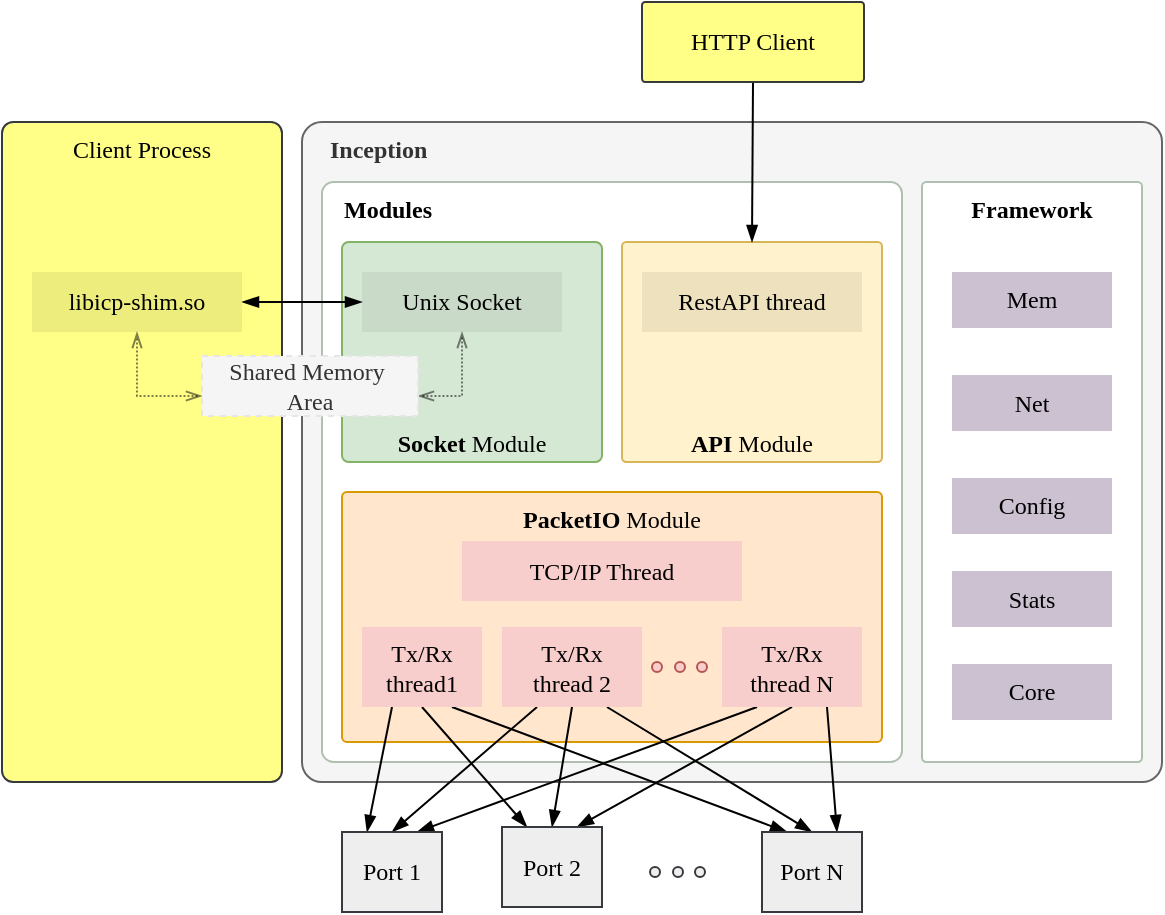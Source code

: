 <mxfile version="11.1.1" type="device"><diagram id="_P8q24HP7TSzStVMxf6w" name="LD-PRELOAD"><mxGraphModel dx="786" dy="582" grid="1" gridSize="10" guides="1" tooltips="1" connect="1" arrows="1" fold="1" page="1" pageScale="1" pageWidth="850" pageHeight="1100" math="0" shadow="0"><root><mxCell id="0"/><mxCell id="1" parent="0"/><mxCell id="J4GhYICdslUdzt1IR0QE-4" value="&lt;font&gt;&amp;nbsp; &amp;nbsp; Inception&lt;/font&gt;" style="rounded=1;whiteSpace=wrap;html=1;arcSize=3;verticalAlign=top;fontFamily=Avenir Next Condensed;fontStyle=1;fillColor=#f5f5f5;strokeColor=#666666;fontColor=#333333;align=left;" parent="1" vertex="1"><mxGeometry x="220" y="110" width="430" height="330" as="geometry"/></mxCell><mxCell id="O3_mId3uFbDBoRjI3lZI-3" value="&lt;b&gt;&amp;nbsp; &amp;nbsp;Modules&lt;/b&gt;" style="rounded=1;whiteSpace=wrap;html=1;arcSize=2;verticalAlign=top;fontFamily=Avenir Next Condensed;strokeColor=#B0BFAF;align=left;" parent="1" vertex="1"><mxGeometry x="230" y="140" width="290" height="290" as="geometry"/></mxCell><mxCell id="J4GhYICdslUdzt1IR0QE-3" value="Client&amp;nbsp;Process" style="rounded=1;whiteSpace=wrap;html=1;arcSize=4;fillColor=#ffff88;strokeColor=#36393d;verticalAlign=top;fontFamily=Avenir Next Condensed;" parent="1" vertex="1"><mxGeometry x="70" y="110" width="140" height="330" as="geometry"/></mxCell><mxCell id="J4GhYICdslUdzt1IR0QE-48" style="rounded=0;orthogonalLoop=1;jettySize=auto;html=1;exitX=0;exitY=0.75;exitDx=0;exitDy=0;startArrow=blockThin;startFill=1;endArrow=blockThin;endFill=1;fontFamily=Avenir Next Condensed;entryX=0;entryY=0;entryDx=128.5;entryDy=1.5;entryPerimeter=0;" parent="1" source="J4GhYICdslUdzt1IR0QE-5" target="J4GhYICdslUdzt1IR0QE-45" edge="1"><mxGeometry relative="1" as="geometry"/></mxCell><mxCell id="lhXGv9861Cvsr2dz5Zhl-6" style="edgeStyle=none;rounded=0;orthogonalLoop=1;jettySize=auto;html=1;exitX=0;exitY=0.75;exitDx=0;exitDy=0;entryX=1.005;entryY=0.165;entryDx=0;entryDy=0;entryPerimeter=0;endArrow=classicThin;endFill=1;fontFamily=Avenir Next Condensed;" parent="1" source="J4GhYICdslUdzt1IR0QE-5" target="J4GhYICdslUdzt1IR0QE-45" edge="1"><mxGeometry relative="1" as="geometry"/></mxCell><mxCell id="J4GhYICdslUdzt1IR0QE-5" value="&lt;b&gt;Socket&lt;/b&gt; Module" style="rounded=1;whiteSpace=wrap;html=1;arcSize=3;verticalAlign=bottom;fillColor=#d5e8d4;strokeColor=#82b366;fontFamily=Avenir Next Condensed;fontStyle=0" parent="1" vertex="1"><mxGeometry x="240" y="170" width="130" height="110" as="geometry"/></mxCell><mxCell id="J4GhYICdslUdzt1IR0QE-6" value="&lt;b&gt;API&lt;/b&gt; Module" style="rounded=1;whiteSpace=wrap;html=1;arcSize=2;verticalAlign=bottom;fillColor=#fff2cc;strokeColor=#d6b656;fontFamily=Avenir Next Condensed;fontStyle=0" parent="1" vertex="1"><mxGeometry x="380" y="170" width="130" height="110" as="geometry"/></mxCell><mxCell id="J4GhYICdslUdzt1IR0QE-7" value="&lt;b&gt;PacketIO&lt;/b&gt; Module" style="rounded=1;whiteSpace=wrap;html=1;arcSize=2;fillColor=#ffe6cc;strokeColor=#d79b00;verticalAlign=top;fontFamily=Avenir Next Condensed;" parent="1" vertex="1"><mxGeometry x="240" y="295" width="270" height="125" as="geometry"/></mxCell><mxCell id="J4GhYICdslUdzt1IR0QE-8" value="Unix Socket" style="rounded=0;whiteSpace=wrap;html=1;fillColor=#C9DBC8;strokeColor=none;fontFamily=Avenir Next Condensed;" parent="1" vertex="1"><mxGeometry x="250" y="185" width="100" height="30" as="geometry"/></mxCell><mxCell id="J4GhYICdslUdzt1IR0QE-9" value="RestAPI thread" style="rounded=0;whiteSpace=wrap;html=1;fillColor=#EDE1BE;strokeColor=none;fontFamily=Avenir Next Condensed;spacing=0;" parent="1" vertex="1"><mxGeometry x="390" y="185" width="110" height="30" as="geometry"/></mxCell><mxCell id="J4GhYICdslUdzt1IR0QE-11" value="TCP/IP Thread" style="rounded=0;whiteSpace=wrap;html=1;fillColor=#f8cecc;strokeColor=none;fontFamily=Avenir Next Condensed;" parent="1" vertex="1"><mxGeometry x="300" y="319.5" width="140" height="30" as="geometry"/></mxCell><mxCell id="J4GhYICdslUdzt1IR0QE-23" style="rounded=0;orthogonalLoop=1;jettySize=auto;html=1;exitX=0.25;exitY=1;exitDx=0;exitDy=0;entryX=0.25;entryY=0;entryDx=0;entryDy=0;endArrow=blockThin;endFill=1;fontFamily=Avenir Next Condensed;" parent="1" source="J4GhYICdslUdzt1IR0QE-12" target="J4GhYICdslUdzt1IR0QE-20" edge="1"><mxGeometry relative="1" as="geometry"/></mxCell><mxCell id="J4GhYICdslUdzt1IR0QE-24" style="edgeStyle=none;rounded=0;orthogonalLoop=1;jettySize=auto;html=1;exitX=0.5;exitY=1;exitDx=0;exitDy=0;entryX=0.25;entryY=0;entryDx=0;entryDy=0;endArrow=blockThin;endFill=1;fontFamily=Avenir Next Condensed;" parent="1" source="J4GhYICdslUdzt1IR0QE-12" target="J4GhYICdslUdzt1IR0QE-21" edge="1"><mxGeometry relative="1" as="geometry"/></mxCell><mxCell id="J4GhYICdslUdzt1IR0QE-25" style="edgeStyle=none;rounded=0;orthogonalLoop=1;jettySize=auto;html=1;exitX=0.75;exitY=1;exitDx=0;exitDy=0;entryX=0.25;entryY=0;entryDx=0;entryDy=0;endArrow=blockThin;endFill=1;fontFamily=Avenir Next Condensed;" parent="1" source="J4GhYICdslUdzt1IR0QE-12" target="J4GhYICdslUdzt1IR0QE-22" edge="1"><mxGeometry relative="1" as="geometry"/></mxCell><mxCell id="J4GhYICdslUdzt1IR0QE-12" value="Tx/Rx &lt;br&gt;thread1" style="rounded=0;whiteSpace=wrap;html=1;fillColor=#f8cecc;strokeColor=none;fontFamily=Avenir Next Condensed;" parent="1" vertex="1"><mxGeometry x="250" y="362.5" width="60" height="40" as="geometry"/></mxCell><mxCell id="J4GhYICdslUdzt1IR0QE-26" style="edgeStyle=none;rounded=0;orthogonalLoop=1;jettySize=auto;html=1;exitX=0.25;exitY=1;exitDx=0;exitDy=0;entryX=0.5;entryY=0;entryDx=0;entryDy=0;endArrow=blockThin;endFill=1;fontFamily=Avenir Next Condensed;" parent="1" source="J4GhYICdslUdzt1IR0QE-13" target="J4GhYICdslUdzt1IR0QE-20" edge="1"><mxGeometry relative="1" as="geometry"/></mxCell><mxCell id="J4GhYICdslUdzt1IR0QE-27" style="edgeStyle=none;rounded=0;orthogonalLoop=1;jettySize=auto;html=1;exitX=0.5;exitY=1;exitDx=0;exitDy=0;entryX=0.5;entryY=0;entryDx=0;entryDy=0;endArrow=blockThin;endFill=1;fontFamily=Avenir Next Condensed;" parent="1" source="J4GhYICdslUdzt1IR0QE-13" target="J4GhYICdslUdzt1IR0QE-21" edge="1"><mxGeometry relative="1" as="geometry"/></mxCell><mxCell id="J4GhYICdslUdzt1IR0QE-31" style="edgeStyle=none;rounded=0;orthogonalLoop=1;jettySize=auto;html=1;exitX=0.75;exitY=1;exitDx=0;exitDy=0;entryX=0.5;entryY=0;entryDx=0;entryDy=0;endArrow=blockThin;endFill=1;fontFamily=Avenir Next Condensed;" parent="1" source="J4GhYICdslUdzt1IR0QE-13" target="J4GhYICdslUdzt1IR0QE-22" edge="1"><mxGeometry relative="1" as="geometry"/></mxCell><mxCell id="J4GhYICdslUdzt1IR0QE-13" value="Tx/Rx &lt;br&gt;thread 2" style="rounded=0;whiteSpace=wrap;html=1;fillColor=#f8cecc;strokeColor=none;fontFamily=Avenir Next Condensed;" parent="1" vertex="1"><mxGeometry x="320" y="362.5" width="70" height="40" as="geometry"/></mxCell><mxCell id="J4GhYICdslUdzt1IR0QE-28" style="edgeStyle=none;rounded=0;orthogonalLoop=1;jettySize=auto;html=1;exitX=0.25;exitY=1;exitDx=0;exitDy=0;entryX=0.75;entryY=0;entryDx=0;entryDy=0;endArrow=blockThin;endFill=1;fontFamily=Avenir Next Condensed;" parent="1" source="J4GhYICdslUdzt1IR0QE-14" target="J4GhYICdslUdzt1IR0QE-20" edge="1"><mxGeometry relative="1" as="geometry"/></mxCell><mxCell id="J4GhYICdslUdzt1IR0QE-29" style="edgeStyle=none;rounded=0;orthogonalLoop=1;jettySize=auto;html=1;exitX=0.5;exitY=1;exitDx=0;exitDy=0;entryX=0.75;entryY=0;entryDx=0;entryDy=0;endArrow=blockThin;endFill=1;fontFamily=Avenir Next Condensed;" parent="1" source="J4GhYICdslUdzt1IR0QE-14" target="J4GhYICdslUdzt1IR0QE-21" edge="1"><mxGeometry relative="1" as="geometry"/></mxCell><mxCell id="J4GhYICdslUdzt1IR0QE-30" style="edgeStyle=none;rounded=0;orthogonalLoop=1;jettySize=auto;html=1;exitX=0.75;exitY=1;exitDx=0;exitDy=0;entryX=0.75;entryY=0;entryDx=0;entryDy=0;endArrow=blockThin;endFill=1;fontFamily=Avenir Next Condensed;" parent="1" source="J4GhYICdslUdzt1IR0QE-14" target="J4GhYICdslUdzt1IR0QE-22" edge="1"><mxGeometry relative="1" as="geometry"/></mxCell><mxCell id="J4GhYICdslUdzt1IR0QE-14" value="Tx/Rx &lt;br&gt;thread N" style="rounded=0;whiteSpace=wrap;html=1;fillColor=#f8cecc;strokeColor=none;fontFamily=Avenir Next Condensed;" parent="1" vertex="1"><mxGeometry x="430" y="362.5" width="70" height="40" as="geometry"/></mxCell><mxCell id="J4GhYICdslUdzt1IR0QE-15" value="" style="ellipse;whiteSpace=wrap;html=1;aspect=fixed;fillColor=#f8cecc;strokeColor=#b85450;fontFamily=Avenir Next Condensed;" parent="1" vertex="1"><mxGeometry x="395" y="380" width="5" height="5" as="geometry"/></mxCell><mxCell id="J4GhYICdslUdzt1IR0QE-16" value="" style="ellipse;whiteSpace=wrap;html=1;aspect=fixed;fillColor=#f8cecc;strokeColor=#b85450;fontFamily=Avenir Next Condensed;" parent="1" vertex="1"><mxGeometry x="417.5" y="380" width="5" height="5" as="geometry"/></mxCell><mxCell id="J4GhYICdslUdzt1IR0QE-19" value="" style="ellipse;whiteSpace=wrap;html=1;aspect=fixed;fillColor=#f8cecc;strokeColor=#b85450;fontFamily=Avenir Next Condensed;" parent="1" vertex="1"><mxGeometry x="406.5" y="380" width="5" height="5" as="geometry"/></mxCell><mxCell id="J4GhYICdslUdzt1IR0QE-20" value="Port 1" style="rounded=0;whiteSpace=wrap;html=1;fillColor=#eeeeee;strokeColor=#36393d;fontFamily=Avenir Next Condensed;" parent="1" vertex="1"><mxGeometry x="240" y="465" width="50" height="40" as="geometry"/></mxCell><mxCell id="J4GhYICdslUdzt1IR0QE-21" value="Port 2" style="rounded=0;whiteSpace=wrap;html=1;fillColor=#eeeeee;strokeColor=#36393d;fontFamily=Avenir Next Condensed;" parent="1" vertex="1"><mxGeometry x="320" y="462.5" width="50" height="40" as="geometry"/></mxCell><mxCell id="J4GhYICdslUdzt1IR0QE-22" value="Port N" style="rounded=0;whiteSpace=wrap;html=1;fillColor=#eeeeee;strokeColor=#36393d;fontFamily=Avenir Next Condensed;" parent="1" vertex="1"><mxGeometry x="450" y="465" width="50" height="40" as="geometry"/></mxCell><mxCell id="J4GhYICdslUdzt1IR0QE-32" value="" style="ellipse;whiteSpace=wrap;html=1;aspect=fixed;fillColor=#eeeeee;strokeColor=#36393d;fontFamily=Avenir Next Condensed;" parent="1" vertex="1"><mxGeometry x="394" y="482.5" width="5" height="5" as="geometry"/></mxCell><mxCell id="J4GhYICdslUdzt1IR0QE-33" value="" style="ellipse;whiteSpace=wrap;html=1;aspect=fixed;fillColor=#eeeeee;strokeColor=#36393d;fontFamily=Avenir Next Condensed;" parent="1" vertex="1"><mxGeometry x="416.5" y="482.5" width="5" height="5" as="geometry"/></mxCell><mxCell id="J4GhYICdslUdzt1IR0QE-34" value="" style="ellipse;whiteSpace=wrap;html=1;aspect=fixed;fillColor=#eeeeee;strokeColor=#36393d;fontFamily=Avenir Next Condensed;" parent="1" vertex="1"><mxGeometry x="405.5" y="482.5" width="5" height="5" as="geometry"/></mxCell><mxCell id="J4GhYICdslUdzt1IR0QE-50" style="edgeStyle=none;rounded=0;orthogonalLoop=1;jettySize=auto;html=1;exitX=1;exitY=0.5;exitDx=0;exitDy=0;entryX=0;entryY=0.5;entryDx=0;entryDy=0;startArrow=blockThin;startFill=1;endArrow=blockThin;endFill=1;fontFamily=Avenir Next Condensed;" parent="1" source="J4GhYICdslUdzt1IR0QE-35" target="J4GhYICdslUdzt1IR0QE-8" edge="1"><mxGeometry relative="1" as="geometry"/></mxCell><mxCell id="J4GhYICdslUdzt1IR0QE-35" value="libicp-shim.so" style="rounded=0;whiteSpace=wrap;html=1;fillColor=#EDED7E;strokeColor=none;fontFamily=Avenir Next Condensed;" parent="1" vertex="1"><mxGeometry x="85" y="185" width="105" height="30" as="geometry"/></mxCell><mxCell id="lhXGv9861Cvsr2dz5Zhl-14" style="edgeStyle=orthogonalEdgeStyle;rounded=0;orthogonalLoop=1;jettySize=auto;html=1;exitX=0;exitY=0;exitDx=0;exitDy=20;exitPerimeter=0;entryX=0.5;entryY=1;entryDx=0;entryDy=0;dashed=1;dashPattern=1 1;startArrow=openThin;startFill=0;endArrow=openThin;endFill=0;fontFamily=Avenir Next Condensed;opacity=50;" parent="1" source="J4GhYICdslUdzt1IR0QE-45" target="J4GhYICdslUdzt1IR0QE-35" edge="1"><mxGeometry relative="1" as="geometry"/></mxCell><mxCell id="lhXGv9861Cvsr2dz5Zhl-15" style="edgeStyle=orthogonalEdgeStyle;rounded=0;orthogonalLoop=1;jettySize=auto;html=1;exitX=0;exitY=0;exitDx=108;exitDy=20;exitPerimeter=0;entryX=0.5;entryY=1;entryDx=0;entryDy=0;dashed=1;dashPattern=1 1;startArrow=openThin;startFill=0;endArrow=openThin;endFill=0;fontFamily=Avenir Next Condensed;opacity=50;" parent="1" source="J4GhYICdslUdzt1IR0QE-45" target="J4GhYICdslUdzt1IR0QE-8" edge="1"><mxGeometry relative="1" as="geometry"/></mxCell><mxCell id="J4GhYICdslUdzt1IR0QE-45" value="Shared Memory&amp;nbsp; Area" style="shape=cube;whiteSpace=wrap;html=1;boundedLbl=1;backgroundOutline=1;darkOpacity=0.05;darkOpacity2=0.1;fontFamily=Avenir Next Condensed;fillColor=#f5f5f5;strokeColor=#E6E6E6;size=0;fontColor=#333333;dashed=1;" parent="1" vertex="1"><mxGeometry x="170" y="227" width="108" height="30" as="geometry"/></mxCell><mxCell id="J4GhYICdslUdzt1IR0QE-57" style="edgeStyle=none;rounded=0;orthogonalLoop=1;jettySize=auto;html=1;exitX=0.5;exitY=1;exitDx=0;exitDy=0;entryX=0.5;entryY=0;entryDx=0;entryDy=0;startArrow=none;startFill=0;endArrow=blockThin;endFill=1;fontFamily=Avenir Next Condensed;" parent="1" source="J4GhYICdslUdzt1IR0QE-58" target="J4GhYICdslUdzt1IR0QE-6" edge="1"><mxGeometry relative="1" as="geometry"><mxPoint x="476.5" y="110" as="sourcePoint"/></mxGeometry></mxCell><mxCell id="J4GhYICdslUdzt1IR0QE-58" value="HTTP Client" style="rounded=1;whiteSpace=wrap;html=1;arcSize=4;fillColor=#ffff88;strokeColor=#36393d;verticalAlign=middle;fontFamily=Avenir Next Condensed;" parent="1" vertex="1"><mxGeometry x="390" y="50" width="111" height="40" as="geometry"/></mxCell><mxCell id="lhXGv9861Cvsr2dz5Zhl-18" value="&lt;b&gt;Framework&lt;/b&gt;" style="rounded=1;whiteSpace=wrap;html=1;arcSize=2;verticalAlign=top;fontFamily=Avenir Next Condensed;strokeColor=#B0BFAF;" parent="1" vertex="1"><mxGeometry x="530" y="140" width="110" height="290" as="geometry"/></mxCell><mxCell id="XOhpflX_PkIiG-x-xWk9-2" value="Mem" style="rounded=0;whiteSpace=wrap;html=1;fillColor=#CBC1D1;strokeColor=none;fontFamily=Avenir Next Condensed;" parent="1" vertex="1"><mxGeometry x="545" y="185" width="80" height="28" as="geometry"/></mxCell><mxCell id="XOhpflX_PkIiG-x-xWk9-3" value="Net" style="rounded=0;whiteSpace=wrap;html=1;fillColor=#CBC1D1;strokeColor=none;fontFamily=Avenir Next Condensed;" parent="1" vertex="1"><mxGeometry x="545" y="236.5" width="80" height="28" as="geometry"/></mxCell><mxCell id="XOhpflX_PkIiG-x-xWk9-4" value="Config" style="rounded=0;whiteSpace=wrap;html=1;fillColor=#CBC1D1;strokeColor=none;fontFamily=Avenir Next Condensed;" parent="1" vertex="1"><mxGeometry x="545" y="288" width="80" height="28" as="geometry"/></mxCell><mxCell id="XOhpflX_PkIiG-x-xWk9-5" value="Core" style="rounded=0;whiteSpace=wrap;html=1;fillColor=#CBC1D1;strokeColor=none;fontFamily=Avenir Next Condensed;" parent="1" vertex="1"><mxGeometry x="545" y="381" width="80" height="28" as="geometry"/></mxCell><mxCell id="XOhpflX_PkIiG-x-xWk9-6" value="Stats" style="rounded=0;whiteSpace=wrap;html=1;fillColor=#CBC1D1;strokeColor=none;fontFamily=Avenir Next Condensed;" parent="1" vertex="1"><mxGeometry x="545" y="334.5" width="80" height="28" as="geometry"/></mxCell></root></mxGraphModel></diagram><diagram name="LD-PRELOAD2" id="sBqFXriel8KK_to6bpzM"><mxGraphModel dx="786" dy="582" grid="1" gridSize="10" guides="1" tooltips="1" connect="1" arrows="1" fold="1" page="1" pageScale="1" pageWidth="850" pageHeight="1100" math="0" shadow="0"><root><mxCell id="PsuG4X_wJlN8xnyBhIlr-0"/><mxCell id="PsuG4X_wJlN8xnyBhIlr-1" parent="PsuG4X_wJlN8xnyBhIlr-0"/><mxCell id="PsuG4X_wJlN8xnyBhIlr-2" value="&lt;font&gt;&amp;nbsp; &amp;nbsp; Inception&lt;/font&gt;" style="rounded=1;whiteSpace=wrap;html=1;arcSize=3;verticalAlign=top;fontFamily=Avenir Next Condensed;fontStyle=1;fillColor=#f5f5f5;strokeColor=#666666;fontColor=#333333;align=left;" parent="PsuG4X_wJlN8xnyBhIlr-1" vertex="1"><mxGeometry x="220" y="150" width="430" height="290" as="geometry"/></mxCell><mxCell id="PsuG4X_wJlN8xnyBhIlr-3" value="&lt;b&gt;&amp;nbsp; &amp;nbsp;Modules&lt;/b&gt;" style="rounded=1;whiteSpace=wrap;html=1;arcSize=2;verticalAlign=top;fontFamily=Avenir Next Condensed;strokeColor=#B0BFAF;align=left;" parent="PsuG4X_wJlN8xnyBhIlr-1" vertex="1"><mxGeometry x="230" y="180" width="290" height="250" as="geometry"/></mxCell><mxCell id="PsuG4X_wJlN8xnyBhIlr-7" value="&lt;b&gt;Socket&lt;/b&gt; Module" style="rounded=1;whiteSpace=wrap;html=1;arcSize=3;verticalAlign=bottom;fillColor=#d5e8d4;strokeColor=#82b366;fontFamily=Avenir Next Condensed;fontStyle=0" parent="PsuG4X_wJlN8xnyBhIlr-1" vertex="1"><mxGeometry x="240" y="210" width="130" height="70" as="geometry"/></mxCell><mxCell id="PsuG4X_wJlN8xnyBhIlr-8" value="&lt;b&gt;API&lt;/b&gt; Module" style="rounded=1;whiteSpace=wrap;html=1;arcSize=2;verticalAlign=bottom;fillColor=#fff2cc;strokeColor=#d6b656;fontFamily=Avenir Next Condensed;fontStyle=0" parent="PsuG4X_wJlN8xnyBhIlr-1" vertex="1"><mxGeometry x="380" y="210" width="130" height="70" as="geometry"/></mxCell><mxCell id="PsuG4X_wJlN8xnyBhIlr-9" value="&lt;b&gt;PacketIO&lt;/b&gt; Module" style="rounded=1;whiteSpace=wrap;html=1;arcSize=2;fillColor=#ffe6cc;strokeColor=#d79b00;verticalAlign=top;fontFamily=Avenir Next Condensed;" parent="PsuG4X_wJlN8xnyBhIlr-1" vertex="1"><mxGeometry x="240" y="295" width="270" height="125" as="geometry"/></mxCell><mxCell id="PsuG4X_wJlN8xnyBhIlr-11" value="RestAPI thread" style="rounded=0;whiteSpace=wrap;html=1;fillColor=#EDE1BE;strokeColor=none;fontFamily=Avenir Next Condensed;spacing=0;" parent="PsuG4X_wJlN8xnyBhIlr-1" vertex="1"><mxGeometry x="391" y="222.5" width="110" height="30" as="geometry"/></mxCell><mxCell id="PsuG4X_wJlN8xnyBhIlr-12" value="TCP/IP Thread" style="rounded=0;whiteSpace=wrap;html=1;fillColor=#f8cecc;strokeColor=none;fontFamily=Avenir Next Condensed;" parent="PsuG4X_wJlN8xnyBhIlr-1" vertex="1"><mxGeometry x="300" y="319.5" width="140" height="30" as="geometry"/></mxCell><mxCell id="PsuG4X_wJlN8xnyBhIlr-13" style="rounded=0;orthogonalLoop=1;jettySize=auto;html=1;exitX=0.25;exitY=1;exitDx=0;exitDy=0;entryX=0.25;entryY=0;entryDx=0;entryDy=0;endArrow=blockThin;endFill=1;fontFamily=Avenir Next Condensed;" parent="PsuG4X_wJlN8xnyBhIlr-1" source="PsuG4X_wJlN8xnyBhIlr-16" target="PsuG4X_wJlN8xnyBhIlr-28" edge="1"><mxGeometry relative="1" as="geometry"/></mxCell><mxCell id="PsuG4X_wJlN8xnyBhIlr-14" style="edgeStyle=none;rounded=0;orthogonalLoop=1;jettySize=auto;html=1;exitX=0.5;exitY=1;exitDx=0;exitDy=0;entryX=0.25;entryY=0;entryDx=0;entryDy=0;endArrow=blockThin;endFill=1;fontFamily=Avenir Next Condensed;" parent="PsuG4X_wJlN8xnyBhIlr-1" source="PsuG4X_wJlN8xnyBhIlr-16" target="PsuG4X_wJlN8xnyBhIlr-29" edge="1"><mxGeometry relative="1" as="geometry"/></mxCell><mxCell id="PsuG4X_wJlN8xnyBhIlr-15" style="edgeStyle=none;rounded=0;orthogonalLoop=1;jettySize=auto;html=1;exitX=0.75;exitY=1;exitDx=0;exitDy=0;entryX=0.25;entryY=0;entryDx=0;entryDy=0;endArrow=blockThin;endFill=1;fontFamily=Avenir Next Condensed;" parent="PsuG4X_wJlN8xnyBhIlr-1" source="PsuG4X_wJlN8xnyBhIlr-16" target="PsuG4X_wJlN8xnyBhIlr-30" edge="1"><mxGeometry relative="1" as="geometry"/></mxCell><mxCell id="PsuG4X_wJlN8xnyBhIlr-16" value="Tx/Rx &lt;br&gt;thread1" style="rounded=0;whiteSpace=wrap;html=1;fillColor=#f8cecc;strokeColor=none;fontFamily=Avenir Next Condensed;" parent="PsuG4X_wJlN8xnyBhIlr-1" vertex="1"><mxGeometry x="250" y="362.5" width="60" height="40" as="geometry"/></mxCell><mxCell id="PsuG4X_wJlN8xnyBhIlr-17" style="edgeStyle=none;rounded=0;orthogonalLoop=1;jettySize=auto;html=1;exitX=0.25;exitY=1;exitDx=0;exitDy=0;entryX=0.5;entryY=0;entryDx=0;entryDy=0;endArrow=blockThin;endFill=1;fontFamily=Avenir Next Condensed;" parent="PsuG4X_wJlN8xnyBhIlr-1" source="PsuG4X_wJlN8xnyBhIlr-20" target="PsuG4X_wJlN8xnyBhIlr-28" edge="1"><mxGeometry relative="1" as="geometry"/></mxCell><mxCell id="PsuG4X_wJlN8xnyBhIlr-18" style="edgeStyle=none;rounded=0;orthogonalLoop=1;jettySize=auto;html=1;exitX=0.5;exitY=1;exitDx=0;exitDy=0;entryX=0.5;entryY=0;entryDx=0;entryDy=0;endArrow=blockThin;endFill=1;fontFamily=Avenir Next Condensed;" parent="PsuG4X_wJlN8xnyBhIlr-1" source="PsuG4X_wJlN8xnyBhIlr-20" target="PsuG4X_wJlN8xnyBhIlr-29" edge="1"><mxGeometry relative="1" as="geometry"/></mxCell><mxCell id="PsuG4X_wJlN8xnyBhIlr-19" style="edgeStyle=none;rounded=0;orthogonalLoop=1;jettySize=auto;html=1;exitX=0.75;exitY=1;exitDx=0;exitDy=0;entryX=0.5;entryY=0;entryDx=0;entryDy=0;endArrow=blockThin;endFill=1;fontFamily=Avenir Next Condensed;" parent="PsuG4X_wJlN8xnyBhIlr-1" source="PsuG4X_wJlN8xnyBhIlr-20" target="PsuG4X_wJlN8xnyBhIlr-30" edge="1"><mxGeometry relative="1" as="geometry"/></mxCell><mxCell id="PsuG4X_wJlN8xnyBhIlr-20" value="Tx/Rx &lt;br&gt;thread 2" style="rounded=0;whiteSpace=wrap;html=1;fillColor=#f8cecc;strokeColor=none;fontFamily=Avenir Next Condensed;" parent="PsuG4X_wJlN8xnyBhIlr-1" vertex="1"><mxGeometry x="320" y="362.5" width="70" height="40" as="geometry"/></mxCell><mxCell id="PsuG4X_wJlN8xnyBhIlr-21" style="edgeStyle=none;rounded=0;orthogonalLoop=1;jettySize=auto;html=1;exitX=0.25;exitY=1;exitDx=0;exitDy=0;entryX=0.75;entryY=0;entryDx=0;entryDy=0;endArrow=blockThin;endFill=1;fontFamily=Avenir Next Condensed;" parent="PsuG4X_wJlN8xnyBhIlr-1" source="PsuG4X_wJlN8xnyBhIlr-24" target="PsuG4X_wJlN8xnyBhIlr-28" edge="1"><mxGeometry relative="1" as="geometry"/></mxCell><mxCell id="PsuG4X_wJlN8xnyBhIlr-22" style="edgeStyle=none;rounded=0;orthogonalLoop=1;jettySize=auto;html=1;exitX=0.5;exitY=1;exitDx=0;exitDy=0;entryX=0.75;entryY=0;entryDx=0;entryDy=0;endArrow=blockThin;endFill=1;fontFamily=Avenir Next Condensed;" parent="PsuG4X_wJlN8xnyBhIlr-1" source="PsuG4X_wJlN8xnyBhIlr-24" target="PsuG4X_wJlN8xnyBhIlr-29" edge="1"><mxGeometry relative="1" as="geometry"/></mxCell><mxCell id="PsuG4X_wJlN8xnyBhIlr-23" style="edgeStyle=none;rounded=0;orthogonalLoop=1;jettySize=auto;html=1;exitX=0.75;exitY=1;exitDx=0;exitDy=0;entryX=0.75;entryY=0;entryDx=0;entryDy=0;endArrow=blockThin;endFill=1;fontFamily=Avenir Next Condensed;" parent="PsuG4X_wJlN8xnyBhIlr-1" source="PsuG4X_wJlN8xnyBhIlr-24" target="PsuG4X_wJlN8xnyBhIlr-30" edge="1"><mxGeometry relative="1" as="geometry"/></mxCell><mxCell id="PsuG4X_wJlN8xnyBhIlr-24" value="Tx/Rx &lt;br&gt;thread N" style="rounded=0;whiteSpace=wrap;html=1;fillColor=#f8cecc;strokeColor=none;fontFamily=Avenir Next Condensed;" parent="PsuG4X_wJlN8xnyBhIlr-1" vertex="1"><mxGeometry x="430" y="362.5" width="70" height="40" as="geometry"/></mxCell><mxCell id="PsuG4X_wJlN8xnyBhIlr-25" value="" style="ellipse;whiteSpace=wrap;html=1;aspect=fixed;fillColor=#f8cecc;strokeColor=#b85450;fontFamily=Avenir Next Condensed;" parent="PsuG4X_wJlN8xnyBhIlr-1" vertex="1"><mxGeometry x="395" y="380" width="5" height="5" as="geometry"/></mxCell><mxCell id="PsuG4X_wJlN8xnyBhIlr-26" value="" style="ellipse;whiteSpace=wrap;html=1;aspect=fixed;fillColor=#f8cecc;strokeColor=#b85450;fontFamily=Avenir Next Condensed;" parent="PsuG4X_wJlN8xnyBhIlr-1" vertex="1"><mxGeometry x="417.5" y="380" width="5" height="5" as="geometry"/></mxCell><mxCell id="PsuG4X_wJlN8xnyBhIlr-27" value="" style="ellipse;whiteSpace=wrap;html=1;aspect=fixed;fillColor=#f8cecc;strokeColor=#b85450;fontFamily=Avenir Next Condensed;" parent="PsuG4X_wJlN8xnyBhIlr-1" vertex="1"><mxGeometry x="406.5" y="380" width="5" height="5" as="geometry"/></mxCell><mxCell id="PsuG4X_wJlN8xnyBhIlr-28" value="Port 1" style="rounded=0;whiteSpace=wrap;html=1;fillColor=#eeeeee;strokeColor=#36393d;fontFamily=Avenir Next Condensed;" parent="PsuG4X_wJlN8xnyBhIlr-1" vertex="1"><mxGeometry x="240" y="465" width="50" height="40" as="geometry"/></mxCell><mxCell id="PsuG4X_wJlN8xnyBhIlr-29" value="Port 2" style="rounded=0;whiteSpace=wrap;html=1;fillColor=#eeeeee;strokeColor=#36393d;fontFamily=Avenir Next Condensed;" parent="PsuG4X_wJlN8xnyBhIlr-1" vertex="1"><mxGeometry x="320" y="462.5" width="50" height="40" as="geometry"/></mxCell><mxCell id="PsuG4X_wJlN8xnyBhIlr-30" value="Port N" style="rounded=0;whiteSpace=wrap;html=1;fillColor=#eeeeee;strokeColor=#36393d;fontFamily=Avenir Next Condensed;" parent="PsuG4X_wJlN8xnyBhIlr-1" vertex="1"><mxGeometry x="450" y="465" width="50" height="40" as="geometry"/></mxCell><mxCell id="PsuG4X_wJlN8xnyBhIlr-31" value="" style="ellipse;whiteSpace=wrap;html=1;aspect=fixed;fillColor=#eeeeee;strokeColor=#36393d;fontFamily=Avenir Next Condensed;" parent="PsuG4X_wJlN8xnyBhIlr-1" vertex="1"><mxGeometry x="394" y="482.5" width="5" height="5" as="geometry"/></mxCell><mxCell id="PsuG4X_wJlN8xnyBhIlr-32" value="" style="ellipse;whiteSpace=wrap;html=1;aspect=fixed;fillColor=#eeeeee;strokeColor=#36393d;fontFamily=Avenir Next Condensed;" parent="PsuG4X_wJlN8xnyBhIlr-1" vertex="1"><mxGeometry x="416.5" y="482.5" width="5" height="5" as="geometry"/></mxCell><mxCell id="PsuG4X_wJlN8xnyBhIlr-33" value="" style="ellipse;whiteSpace=wrap;html=1;aspect=fixed;fillColor=#eeeeee;strokeColor=#36393d;fontFamily=Avenir Next Condensed;" parent="PsuG4X_wJlN8xnyBhIlr-1" vertex="1"><mxGeometry x="405.5" y="482.5" width="5" height="5" as="geometry"/></mxCell><mxCell id="PsuG4X_wJlN8xnyBhIlr-39" style="edgeStyle=none;rounded=0;orthogonalLoop=1;jettySize=auto;html=1;exitX=0.5;exitY=1;exitDx=0;exitDy=0;entryX=0.5;entryY=0;entryDx=0;entryDy=0;startArrow=none;startFill=0;endArrow=blockThin;endFill=1;fontFamily=Avenir Next Condensed;" parent="PsuG4X_wJlN8xnyBhIlr-1" source="PsuG4X_wJlN8xnyBhIlr-40" target="PsuG4X_wJlN8xnyBhIlr-8" edge="1"><mxGeometry relative="1" as="geometry"><mxPoint x="476.5" y="110" as="sourcePoint"/></mxGeometry></mxCell><mxCell id="PsuG4X_wJlN8xnyBhIlr-40" value="HTTP Client" style="rounded=1;whiteSpace=wrap;html=1;arcSize=4;fillColor=#ffff88;strokeColor=#36393d;verticalAlign=top;fontFamily=Avenir Next Condensed;horizontal=1;" parent="PsuG4X_wJlN8xnyBhIlr-1" vertex="1"><mxGeometry x="390" y="50" width="111" height="80" as="geometry"/></mxCell><mxCell id="PsuG4X_wJlN8xnyBhIlr-41" value="&lt;b&gt;Framework&lt;/b&gt;" style="rounded=1;whiteSpace=wrap;html=1;arcSize=2;verticalAlign=top;fontFamily=Avenir Next Condensed;strokeColor=#B0BFAF;" parent="PsuG4X_wJlN8xnyBhIlr-1" vertex="1"><mxGeometry x="530" y="180" width="110" height="250" as="geometry"/></mxCell><mxCell id="PsuG4X_wJlN8xnyBhIlr-42" value="Mem" style="rounded=0;whiteSpace=wrap;html=1;fillColor=#CBC1D1;strokeColor=none;fontFamily=Avenir Next Condensed;" parent="PsuG4X_wJlN8xnyBhIlr-1" vertex="1"><mxGeometry x="545" y="217" width="80" height="28" as="geometry"/></mxCell><mxCell id="PsuG4X_wJlN8xnyBhIlr-43" value="Net" style="rounded=0;whiteSpace=wrap;html=1;fillColor=#CBC1D1;strokeColor=none;fontFamily=Avenir Next Condensed;" parent="PsuG4X_wJlN8xnyBhIlr-1" vertex="1"><mxGeometry x="545" y="261" width="80" height="28" as="geometry"/></mxCell><mxCell id="PsuG4X_wJlN8xnyBhIlr-44" value="Config" style="rounded=0;whiteSpace=wrap;html=1;fillColor=#CBC1D1;strokeColor=none;fontFamily=Avenir Next Condensed;" parent="PsuG4X_wJlN8xnyBhIlr-1" vertex="1"><mxGeometry x="545" y="304" width="80" height="28" as="geometry"/></mxCell><mxCell id="PsuG4X_wJlN8xnyBhIlr-45" value="Core" style="rounded=0;whiteSpace=wrap;html=1;fillColor=#CBC1D1;strokeColor=none;fontFamily=Avenir Next Condensed;" parent="PsuG4X_wJlN8xnyBhIlr-1" vertex="1"><mxGeometry x="545" y="392" width="80" height="28" as="geometry"/></mxCell><mxCell id="PsuG4X_wJlN8xnyBhIlr-46" value="Stats" style="rounded=0;whiteSpace=wrap;html=1;fillColor=#CBC1D1;strokeColor=none;fontFamily=Avenir Next Condensed;" parent="PsuG4X_wJlN8xnyBhIlr-1" vertex="1"><mxGeometry x="545" y="348" width="80" height="28" as="geometry"/></mxCell><mxCell id="PsuG4X_wJlN8xnyBhIlr-49" value="Socket Application" style="rounded=1;whiteSpace=wrap;html=1;arcSize=4;fillColor=#ffff88;strokeColor=#36393d;verticalAlign=top;fontFamily=Avenir Next Condensed;" parent="PsuG4X_wJlN8xnyBhIlr-1" vertex="1"><mxGeometry x="220" y="50" width="150" height="80" as="geometry"/></mxCell><mxCell id="PsuG4X_wJlN8xnyBhIlr-51" value="swagger client" style="rounded=0;whiteSpace=wrap;html=1;fillColor=#EDED7E;strokeColor=none;fontFamily=Avenir Next Condensed;" parent="PsuG4X_wJlN8xnyBhIlr-1" vertex="1"><mxGeometry x="405" y="80" width="85" height="30" as="geometry"/></mxCell><mxCell id="PsuG4X_wJlN8xnyBhIlr-52" style="edgeStyle=orthogonalEdgeStyle;rounded=0;orthogonalLoop=1;jettySize=auto;html=1;entryX=0.5;entryY=0;entryDx=0;entryDy=0;" parent="PsuG4X_wJlN8xnyBhIlr-1" target="PsuG4X_wJlN8xnyBhIlr-7" edge="1"><mxGeometry relative="1" as="geometry"><mxPoint x="305" y="114" as="sourcePoint"/></mxGeometry></mxCell><mxCell id="PsuG4X_wJlN8xnyBhIlr-38" value="Shared Memory" style="shape=cube;whiteSpace=wrap;html=1;boundedLbl=1;backgroundOutline=1;darkOpacity=0.05;darkOpacity2=0.1;fontFamily=Avenir Next Condensed;fillColor=#C9DBC8;strokeColor=#999999;size=3;fontColor=#333333;horizontal=0;direction=west;gradientColor=#EDED7E;" parent="PsuG4X_wJlN8xnyBhIlr-1" vertex="1"><mxGeometry x="340" y="70" width="25" height="200" as="geometry"/></mxCell><mxCell id="PsuG4X_wJlN8xnyBhIlr-10" value="Unix Socket" style="rounded=0;whiteSpace=wrap;html=1;fillColor=#C9DBC8;strokeColor=none;fontFamily=Avenir Next Condensed;" parent="PsuG4X_wJlN8xnyBhIlr-1" vertex="1"><mxGeometry x="250" y="223" width="90" height="30" as="geometry"/></mxCell><mxCell id="PsuG4X_wJlN8xnyBhIlr-50" value="libicp-shim.so" style="rounded=0;whiteSpace=wrap;html=1;fillColor=#EDED7E;strokeColor=none;fontFamily=Avenir Next Condensed;" parent="PsuG4X_wJlN8xnyBhIlr-1" vertex="1"><mxGeometry x="240" y="85" width="100" height="30" as="geometry"/></mxCell></root></mxGraphModel></diagram><diagram name="SpiSo1" id="RVInbmYmpI6JV5qwvfT-"><mxGraphModel dx="786" dy="582" grid="0" gridSize="10" guides="1" tooltips="1" connect="1" arrows="1" fold="1" page="1" pageScale="1" pageWidth="850" pageHeight="1100" math="0" shadow="0"><root><mxCell id="qL-3BoN2p2yEaRY1Op9k-0"/><mxCell id="qL-3BoN2p2yEaRY1Op9k-1" parent="qL-3BoN2p2yEaRY1Op9k-0"/><mxCell id="qL-3BoN2p2yEaRY1Op9k-2" value="&lt;font&gt;&amp;nbsp; &amp;nbsp; Inception&lt;/font&gt;" style="rounded=1;whiteSpace=wrap;html=1;arcSize=3;verticalAlign=top;fontFamily=Avenir Next Condensed;fontStyle=1;fillColor=#f5f5f5;strokeColor=#666666;fontColor=#333333;align=left;" parent="qL-3BoN2p2yEaRY1Op9k-1" vertex="1"><mxGeometry x="120" y="280" width="550" height="290" as="geometry"/></mxCell><mxCell id="qL-3BoN2p2yEaRY1Op9k-3" value="&lt;b&gt;&amp;nbsp; &amp;nbsp;Modules&lt;/b&gt;" style="rounded=1;whiteSpace=wrap;html=1;arcSize=2;verticalAlign=top;fontFamily=Avenir Next Condensed;strokeColor=#B0BFAF;align=left;" parent="qL-3BoN2p2yEaRY1Op9k-1" vertex="1"><mxGeometry x="131" y="310" width="290" height="250" as="geometry"/></mxCell><mxCell id="qL-3BoN2p2yEaRY1Op9k-4" value="&lt;b&gt;Socket&lt;/b&gt; Module" style="rounded=1;whiteSpace=wrap;html=1;arcSize=3;verticalAlign=bottom;fillColor=#d5e8d4;strokeColor=#82b366;fontFamily=Avenir Next Condensed;fontStyle=0" parent="qL-3BoN2p2yEaRY1Op9k-1" vertex="1"><mxGeometry x="141" y="340" width="130" height="70" as="geometry"/></mxCell><mxCell id="qL-3BoN2p2yEaRY1Op9k-5" value="&lt;b&gt;API&lt;/b&gt; Module" style="rounded=1;whiteSpace=wrap;html=1;arcSize=2;verticalAlign=bottom;fillColor=#fff2cc;strokeColor=#d6b656;fontFamily=Avenir Next Condensed;fontStyle=0" parent="qL-3BoN2p2yEaRY1Op9k-1" vertex="1"><mxGeometry x="281" y="340" width="130" height="70" as="geometry"/></mxCell><mxCell id="qL-3BoN2p2yEaRY1Op9k-6" value="&lt;b&gt;PacketIO&lt;/b&gt; Module" style="rounded=1;whiteSpace=wrap;html=1;arcSize=2;fillColor=#ffe6cc;strokeColor=#d79b00;verticalAlign=top;fontFamily=Avenir Next Condensed;" parent="qL-3BoN2p2yEaRY1Op9k-1" vertex="1"><mxGeometry x="141" y="425" width="270" height="125" as="geometry"/></mxCell><mxCell id="qL-3BoN2p2yEaRY1Op9k-7" value="RestAPI thread" style="rounded=0;whiteSpace=wrap;html=1;fillColor=#EDE1BE;strokeColor=none;fontFamily=Avenir Next Condensed;spacing=0;" parent="qL-3BoN2p2yEaRY1Op9k-1" vertex="1"><mxGeometry x="292" y="352.5" width="110" height="30" as="geometry"/></mxCell><mxCell id="qL-3BoN2p2yEaRY1Op9k-8" value="TCP/IP Thread" style="rounded=0;whiteSpace=wrap;html=1;fillColor=#f8cecc;strokeColor=none;fontFamily=Avenir Next Condensed;" parent="qL-3BoN2p2yEaRY1Op9k-1" vertex="1"><mxGeometry x="201" y="449.5" width="140" height="30" as="geometry"/></mxCell><mxCell id="qL-3BoN2p2yEaRY1Op9k-9" style="rounded=0;orthogonalLoop=1;jettySize=auto;html=1;exitX=0.25;exitY=1;exitDx=0;exitDy=0;entryX=0.25;entryY=0;entryDx=0;entryDy=0;endArrow=blockThin;endFill=1;fontFamily=Avenir Next Condensed;" parent="qL-3BoN2p2yEaRY1Op9k-1" source="qL-3BoN2p2yEaRY1Op9k-12" target="qL-3BoN2p2yEaRY1Op9k-24" edge="1"><mxGeometry relative="1" as="geometry"/></mxCell><mxCell id="qL-3BoN2p2yEaRY1Op9k-10" style="edgeStyle=none;rounded=0;orthogonalLoop=1;jettySize=auto;html=1;exitX=0.5;exitY=1;exitDx=0;exitDy=0;entryX=0.25;entryY=0;entryDx=0;entryDy=0;endArrow=blockThin;endFill=1;fontFamily=Avenir Next Condensed;" parent="qL-3BoN2p2yEaRY1Op9k-1" source="qL-3BoN2p2yEaRY1Op9k-12" target="qL-3BoN2p2yEaRY1Op9k-25" edge="1"><mxGeometry relative="1" as="geometry"/></mxCell><mxCell id="qL-3BoN2p2yEaRY1Op9k-11" style="edgeStyle=none;rounded=0;orthogonalLoop=1;jettySize=auto;html=1;exitX=0.75;exitY=1;exitDx=0;exitDy=0;entryX=0.25;entryY=0;entryDx=0;entryDy=0;endArrow=blockThin;endFill=1;fontFamily=Avenir Next Condensed;" parent="qL-3BoN2p2yEaRY1Op9k-1" source="qL-3BoN2p2yEaRY1Op9k-12" target="qL-3BoN2p2yEaRY1Op9k-26" edge="1"><mxGeometry relative="1" as="geometry"/></mxCell><mxCell id="qL-3BoN2p2yEaRY1Op9k-12" value="Tx/Rx &lt;br&gt;thread1" style="rounded=0;whiteSpace=wrap;html=1;fillColor=#f8cecc;strokeColor=none;fontFamily=Avenir Next Condensed;" parent="qL-3BoN2p2yEaRY1Op9k-1" vertex="1"><mxGeometry x="151" y="492.5" width="60" height="40" as="geometry"/></mxCell><mxCell id="qL-3BoN2p2yEaRY1Op9k-13" style="edgeStyle=none;rounded=0;orthogonalLoop=1;jettySize=auto;html=1;exitX=0.25;exitY=1;exitDx=0;exitDy=0;entryX=0.5;entryY=0;entryDx=0;entryDy=0;endArrow=blockThin;endFill=1;fontFamily=Avenir Next Condensed;" parent="qL-3BoN2p2yEaRY1Op9k-1" source="qL-3BoN2p2yEaRY1Op9k-16" target="qL-3BoN2p2yEaRY1Op9k-24" edge="1"><mxGeometry relative="1" as="geometry"/></mxCell><mxCell id="qL-3BoN2p2yEaRY1Op9k-14" style="edgeStyle=none;rounded=0;orthogonalLoop=1;jettySize=auto;html=1;exitX=0.5;exitY=1;exitDx=0;exitDy=0;entryX=0.5;entryY=0;entryDx=0;entryDy=0;endArrow=blockThin;endFill=1;fontFamily=Avenir Next Condensed;" parent="qL-3BoN2p2yEaRY1Op9k-1" source="qL-3BoN2p2yEaRY1Op9k-16" target="qL-3BoN2p2yEaRY1Op9k-25" edge="1"><mxGeometry relative="1" as="geometry"/></mxCell><mxCell id="qL-3BoN2p2yEaRY1Op9k-15" style="edgeStyle=none;rounded=0;orthogonalLoop=1;jettySize=auto;html=1;exitX=0.75;exitY=1;exitDx=0;exitDy=0;entryX=0.5;entryY=0;entryDx=0;entryDy=0;endArrow=blockThin;endFill=1;fontFamily=Avenir Next Condensed;" parent="qL-3BoN2p2yEaRY1Op9k-1" source="qL-3BoN2p2yEaRY1Op9k-16" target="qL-3BoN2p2yEaRY1Op9k-26" edge="1"><mxGeometry relative="1" as="geometry"/></mxCell><mxCell id="qL-3BoN2p2yEaRY1Op9k-16" value="Tx/Rx &lt;br&gt;thread 2" style="rounded=0;whiteSpace=wrap;html=1;fillColor=#f8cecc;strokeColor=none;fontFamily=Avenir Next Condensed;" parent="qL-3BoN2p2yEaRY1Op9k-1" vertex="1"><mxGeometry x="221" y="492.5" width="70" height="40" as="geometry"/></mxCell><mxCell id="qL-3BoN2p2yEaRY1Op9k-17" style="edgeStyle=none;rounded=0;orthogonalLoop=1;jettySize=auto;html=1;exitX=0.25;exitY=1;exitDx=0;exitDy=0;entryX=0.75;entryY=0;entryDx=0;entryDy=0;endArrow=blockThin;endFill=1;fontFamily=Avenir Next Condensed;" parent="qL-3BoN2p2yEaRY1Op9k-1" source="qL-3BoN2p2yEaRY1Op9k-20" target="qL-3BoN2p2yEaRY1Op9k-24" edge="1"><mxGeometry relative="1" as="geometry"/></mxCell><mxCell id="qL-3BoN2p2yEaRY1Op9k-18" style="edgeStyle=none;rounded=0;orthogonalLoop=1;jettySize=auto;html=1;exitX=0.5;exitY=1;exitDx=0;exitDy=0;entryX=0.75;entryY=0;entryDx=0;entryDy=0;endArrow=blockThin;endFill=1;fontFamily=Avenir Next Condensed;" parent="qL-3BoN2p2yEaRY1Op9k-1" source="qL-3BoN2p2yEaRY1Op9k-20" target="qL-3BoN2p2yEaRY1Op9k-25" edge="1"><mxGeometry relative="1" as="geometry"/></mxCell><mxCell id="qL-3BoN2p2yEaRY1Op9k-19" style="edgeStyle=none;rounded=0;orthogonalLoop=1;jettySize=auto;html=1;exitX=0.75;exitY=1;exitDx=0;exitDy=0;entryX=0.75;entryY=0;entryDx=0;entryDy=0;endArrow=blockThin;endFill=1;fontFamily=Avenir Next Condensed;" parent="qL-3BoN2p2yEaRY1Op9k-1" source="qL-3BoN2p2yEaRY1Op9k-20" target="qL-3BoN2p2yEaRY1Op9k-26" edge="1"><mxGeometry relative="1" as="geometry"/></mxCell><mxCell id="qL-3BoN2p2yEaRY1Op9k-20" value="Tx/Rx &lt;br&gt;thread N" style="rounded=0;whiteSpace=wrap;html=1;fillColor=#f8cecc;strokeColor=none;fontFamily=Avenir Next Condensed;" parent="qL-3BoN2p2yEaRY1Op9k-1" vertex="1"><mxGeometry x="331" y="492.5" width="70" height="40" as="geometry"/></mxCell><mxCell id="qL-3BoN2p2yEaRY1Op9k-21" value="" style="ellipse;whiteSpace=wrap;html=1;aspect=fixed;fillColor=#f8cecc;strokeColor=#b85450;fontFamily=Avenir Next Condensed;" parent="qL-3BoN2p2yEaRY1Op9k-1" vertex="1"><mxGeometry x="296" y="510" width="5" height="5" as="geometry"/></mxCell><mxCell id="qL-3BoN2p2yEaRY1Op9k-22" value="" style="ellipse;whiteSpace=wrap;html=1;aspect=fixed;fillColor=#f8cecc;strokeColor=#b85450;fontFamily=Avenir Next Condensed;" parent="qL-3BoN2p2yEaRY1Op9k-1" vertex="1"><mxGeometry x="318.5" y="510" width="5" height="5" as="geometry"/></mxCell><mxCell id="qL-3BoN2p2yEaRY1Op9k-23" value="" style="ellipse;whiteSpace=wrap;html=1;aspect=fixed;fillColor=#f8cecc;strokeColor=#b85450;fontFamily=Avenir Next Condensed;" parent="qL-3BoN2p2yEaRY1Op9k-1" vertex="1"><mxGeometry x="307.5" y="510" width="5" height="5" as="geometry"/></mxCell><mxCell id="qL-3BoN2p2yEaRY1Op9k-24" value="Port 1&lt;br&gt;If 1" style="rounded=0;whiteSpace=wrap;html=1;fillColor=#eeeeee;strokeColor=#36393d;fontFamily=Avenir Next Condensed;" parent="qL-3BoN2p2yEaRY1Op9k-1" vertex="1"><mxGeometry x="141" y="597.5" width="50" height="40" as="geometry"/></mxCell><mxCell id="qL-3BoN2p2yEaRY1Op9k-25" value="Port 1&lt;br&gt;If 2" style="rounded=0;whiteSpace=wrap;html=1;fillColor=#eeeeee;strokeColor=#36393d;fontFamily=Avenir Next Condensed;" parent="qL-3BoN2p2yEaRY1Op9k-1" vertex="1"><mxGeometry x="221" y="597.5" width="50" height="40" as="geometry"/></mxCell><mxCell id="qL-3BoN2p2yEaRY1Op9k-26" value="Port N&lt;br&gt;If M" style="rounded=0;whiteSpace=wrap;html=1;fillColor=#eeeeee;strokeColor=#36393d;fontFamily=Avenir Next Condensed;" parent="qL-3BoN2p2yEaRY1Op9k-1" vertex="1"><mxGeometry x="351" y="597.5" width="50" height="40" as="geometry"/></mxCell><mxCell id="qL-3BoN2p2yEaRY1Op9k-27" value="" style="ellipse;whiteSpace=wrap;html=1;aspect=fixed;fillColor=#eeeeee;strokeColor=#36393d;fontFamily=Avenir Next Condensed;" parent="qL-3BoN2p2yEaRY1Op9k-1" vertex="1"><mxGeometry x="295" y="612.5" width="5" height="5" as="geometry"/></mxCell><mxCell id="qL-3BoN2p2yEaRY1Op9k-28" value="" style="ellipse;whiteSpace=wrap;html=1;aspect=fixed;fillColor=#eeeeee;strokeColor=#36393d;fontFamily=Avenir Next Condensed;" parent="qL-3BoN2p2yEaRY1Op9k-1" vertex="1"><mxGeometry x="317.5" y="612.5" width="5" height="5" as="geometry"/></mxCell><mxCell id="qL-3BoN2p2yEaRY1Op9k-29" value="" style="ellipse;whiteSpace=wrap;html=1;aspect=fixed;fillColor=#eeeeee;strokeColor=#36393d;fontFamily=Avenir Next Condensed;" parent="qL-3BoN2p2yEaRY1Op9k-1" vertex="1"><mxGeometry x="306.5" y="612.5" width="5" height="5" as="geometry"/></mxCell><mxCell id="qL-3BoN2p2yEaRY1Op9k-32" value="&lt;b&gt;Framework&lt;/b&gt;" style="rounded=1;whiteSpace=wrap;html=1;arcSize=2;verticalAlign=top;fontFamily=Avenir Next Condensed;strokeColor=#B0BFAF;" parent="qL-3BoN2p2yEaRY1Op9k-1" vertex="1"><mxGeometry x="550" y="310" width="110" height="250" as="geometry"/></mxCell><mxCell id="qL-3BoN2p2yEaRY1Op9k-33" value="Mem" style="rounded=0;whiteSpace=wrap;html=1;fillColor=#CBC1D1;strokeColor=none;fontFamily=Avenir Next Condensed;" parent="qL-3BoN2p2yEaRY1Op9k-1" vertex="1"><mxGeometry x="565" y="347" width="80" height="28" as="geometry"/></mxCell><mxCell id="qL-3BoN2p2yEaRY1Op9k-34" value="Net" style="rounded=0;whiteSpace=wrap;html=1;fillColor=#CBC1D1;strokeColor=none;fontFamily=Avenir Next Condensed;" parent="qL-3BoN2p2yEaRY1Op9k-1" vertex="1"><mxGeometry x="565" y="391" width="80" height="28" as="geometry"/></mxCell><mxCell id="qL-3BoN2p2yEaRY1Op9k-35" value="Config" style="rounded=0;whiteSpace=wrap;html=1;fillColor=#CBC1D1;strokeColor=none;fontFamily=Avenir Next Condensed;" parent="qL-3BoN2p2yEaRY1Op9k-1" vertex="1"><mxGeometry x="565" y="434" width="80" height="28" as="geometry"/></mxCell><mxCell id="qL-3BoN2p2yEaRY1Op9k-36" value="Core" style="rounded=0;whiteSpace=wrap;html=1;fillColor=#CBC1D1;strokeColor=none;fontFamily=Avenir Next Condensed;" parent="qL-3BoN2p2yEaRY1Op9k-1" vertex="1"><mxGeometry x="565" y="522" width="80" height="28" as="geometry"/></mxCell><mxCell id="qL-3BoN2p2yEaRY1Op9k-37" value="Stats" style="rounded=0;whiteSpace=wrap;html=1;fillColor=#CBC1D1;strokeColor=none;fontFamily=Avenir Next Condensed;" parent="qL-3BoN2p2yEaRY1Op9k-1" vertex="1"><mxGeometry x="565" y="478" width="80" height="28" as="geometry"/></mxCell><mxCell id="qL-3BoN2p2yEaRY1Op9k-38" value="Spirent Sockets&amp;nbsp;&lt;br&gt;ICP wrapper" style="rounded=1;whiteSpace=wrap;html=1;arcSize=4;fillColor=#ffff88;strokeColor=#36393d;verticalAlign=middle;fontFamily=Avenir Next Condensed;align=right;" parent="qL-3BoN2p2yEaRY1Op9k-1" vertex="1"><mxGeometry x="121" y="200" width="549" height="60" as="geometry"/></mxCell><mxCell id="qL-3BoN2p2yEaRY1Op9k-40" style="edgeStyle=orthogonalEdgeStyle;rounded=0;orthogonalLoop=1;jettySize=auto;html=1;entryX=0.5;entryY=0;entryDx=0;entryDy=0;" parent="qL-3BoN2p2yEaRY1Op9k-1" target="qL-3BoN2p2yEaRY1Op9k-4" edge="1"><mxGeometry relative="1" as="geometry"><mxPoint x="206" y="244" as="sourcePoint"/></mxGeometry></mxCell><mxCell id="qL-3BoN2p2yEaRY1Op9k-42" value="Unix Socket" style="rounded=0;whiteSpace=wrap;html=1;fillColor=#C9DBC8;strokeColor=none;fontFamily=Avenir Next Condensed;" parent="qL-3BoN2p2yEaRY1Op9k-1" vertex="1"><mxGeometry x="151" y="353" width="110" height="30" as="geometry"/></mxCell><mxCell id="qL-3BoN2p2yEaRY1Op9k-43" value="libicp-shim.so" style="rounded=0;whiteSpace=wrap;html=1;fillColor=#EDED7E;strokeColor=none;fontFamily=Avenir Next Condensed;" parent="qL-3BoN2p2yEaRY1Op9k-1" vertex="1"><mxGeometry x="141" y="215" width="120" height="30" as="geometry"/></mxCell><mxCell id="qL-3BoN2p2yEaRY1Op9k-45" style="edgeStyle=orthogonalEdgeStyle;rounded=0;orthogonalLoop=1;jettySize=auto;html=1;exitX=0.5;exitY=1;exitDx=0;exitDy=0;" parent="qL-3BoN2p2yEaRY1Op9k-1" source="qL-3BoN2p2yEaRY1Op9k-44" target="qL-3BoN2p2yEaRY1Op9k-7" edge="1"><mxGeometry relative="1" as="geometry"/></mxCell><mxCell id="qL-3BoN2p2yEaRY1Op9k-44" value="port &amp;amp; interface factory" style="rounded=0;whiteSpace=wrap;html=1;fillColor=#EDED7E;strokeColor=none;fontFamily=Avenir Next Condensed;" parent="qL-3BoN2p2yEaRY1Op9k-1" vertex="1"><mxGeometry x="297" y="215" width="100" height="30" as="geometry"/></mxCell><mxCell id="qL-3BoN2p2yEaRY1Op9k-41" value="Shared Memory" style="shape=cube;whiteSpace=wrap;html=1;boundedLbl=1;backgroundOutline=1;darkOpacity=0.05;darkOpacity2=0.1;fontFamily=Avenir Next Condensed;fillColor=#C9DBC8;strokeColor=#999999;size=0;fontColor=#333333;horizontal=0;direction=west;gradientColor=#EDED7E;dashed=1;dashPattern=1 1;" parent="qL-3BoN2p2yEaRY1Op9k-1" vertex="1"><mxGeometry x="236" y="243" width="25" height="110" as="geometry"/></mxCell><mxCell id="qL-3BoN2p2yEaRY1Op9k-47" value="Source / Sinks" style="rounded=1;whiteSpace=wrap;html=1;arcSize=2;verticalAlign=top;fontFamily=Avenir Next Condensed;strokeColor=#B0BFAF;" parent="qL-3BoN2p2yEaRY1Op9k-1" vertex="1"><mxGeometry x="430" y="310" width="110" height="250" as="geometry"/></mxCell><mxCell id="qL-3BoN2p2yEaRY1Op9k-48" value="Source 1" style="rounded=0;whiteSpace=wrap;html=1;fillColor=#fff2cc;strokeColor=none;fontFamily=Avenir Next Condensed;" parent="qL-3BoN2p2yEaRY1Op9k-1" vertex="1"><mxGeometry x="445" y="347" width="80" height="28" as="geometry"/></mxCell><mxCell id="qL-3BoN2p2yEaRY1Op9k-50" value="Source n" style="rounded=0;whiteSpace=wrap;html=1;fillColor=#fff2cc;strokeColor=none;fontFamily=Avenir Next Condensed;" parent="qL-3BoN2p2yEaRY1Op9k-1" vertex="1"><mxGeometry x="445" y="411" width="80" height="28" as="geometry"/></mxCell><mxCell id="qL-3BoN2p2yEaRY1Op9k-52" value="Sink 1" style="rounded=0;whiteSpace=wrap;html=1;fillColor=#fff2cc;strokeColor=none;fontFamily=Avenir Next Condensed;" parent="qL-3BoN2p2yEaRY1Op9k-1" vertex="1"><mxGeometry x="445.5" y="460" width="80" height="28" as="geometry"/></mxCell><mxCell id="qL-3BoN2p2yEaRY1Op9k-53" value="Sink n" style="rounded=0;whiteSpace=wrap;html=1;fillColor=#fff2cc;strokeColor=none;fontFamily=Avenir Next Condensed;" parent="qL-3BoN2p2yEaRY1Op9k-1" vertex="1"><mxGeometry x="445" y="523" width="80" height="28" as="geometry"/></mxCell><mxCell id="qL-3BoN2p2yEaRY1Op9k-57" style="edgeStyle=orthogonalEdgeStyle;rounded=0;orthogonalLoop=1;jettySize=auto;html=1;exitX=0.5;exitY=1;exitDx=0;exitDy=0;entryX=0.5;entryY=0;entryDx=0;entryDy=0;" parent="qL-3BoN2p2yEaRY1Op9k-1" source="qL-3BoN2p2yEaRY1Op9k-55" target="qL-3BoN2p2yEaRY1Op9k-47" edge="1"><mxGeometry relative="1" as="geometry"/></mxCell><mxCell id="qL-3BoN2p2yEaRY1Op9k-55" value="raw PGAs" style="rounded=0;whiteSpace=wrap;html=1;fillColor=#EDED7E;strokeColor=none;fontFamily=Avenir Next Condensed;" parent="qL-3BoN2p2yEaRY1Op9k-1" vertex="1"><mxGeometry x="435" y="215" width="100" height="30" as="geometry"/></mxCell><mxCell id="qL-3BoN2p2yEaRY1Op9k-64" value="" style="ellipse;whiteSpace=wrap;html=1;aspect=fixed;fillColor=#eeeeee;strokeColor=#36393d;fontFamily=Avenir Next Condensed;" parent="qL-3BoN2p2yEaRY1Op9k-1" vertex="1"><mxGeometry x="471.5" y="497" width="5" height="5" as="geometry"/></mxCell><mxCell id="qL-3BoN2p2yEaRY1Op9k-65" value="" style="ellipse;whiteSpace=wrap;html=1;aspect=fixed;fillColor=#eeeeee;strokeColor=#36393d;fontFamily=Avenir Next Condensed;" parent="qL-3BoN2p2yEaRY1Op9k-1" vertex="1"><mxGeometry x="494" y="497" width="5" height="5" as="geometry"/></mxCell><mxCell id="qL-3BoN2p2yEaRY1Op9k-66" value="" style="ellipse;whiteSpace=wrap;html=1;aspect=fixed;fillColor=#eeeeee;strokeColor=#36393d;fontFamily=Avenir Next Condensed;" parent="qL-3BoN2p2yEaRY1Op9k-1" vertex="1"><mxGeometry x="483" y="497" width="5" height="5" as="geometry"/></mxCell><mxCell id="H0VMe6cPaIqlILLxY5iJ-0" value="&amp;nbsp; L7 Generator" style="rounded=1;whiteSpace=wrap;html=1;arcSize=3;verticalAlign=top;fontFamily=Avenir Next Condensed;fontStyle=1;fillColor=#f5f5f5;strokeColor=#666666;fontColor=#333333;align=left;" parent="qL-3BoN2p2yEaRY1Op9k-1" vertex="1"><mxGeometry x="120" y="40" width="550" height="128" as="geometry"/></mxCell><mxCell id="H0VMe6cPaIqlILLxY5iJ-1" value="HTTP3" style="rounded=0;whiteSpace=wrap;html=1;fontFamily=Avenir Next Condensed;fillColor=#fff2cc;strokeColor=#d6b656;" parent="qL-3BoN2p2yEaRY1Op9k-1" vertex="1"><mxGeometry x="146" y="77" width="120" height="30" as="geometry"/></mxCell><mxCell id="H0VMe6cPaIqlILLxY5iJ-9" style="edgeStyle=orthogonalEdgeStyle;rounded=0;orthogonalLoop=1;jettySize=auto;html=1;exitX=0.5;exitY=1;exitDx=0;exitDy=0;entryX=0.5;entryY=0;entryDx=0;entryDy=0;" parent="qL-3BoN2p2yEaRY1Op9k-1" source="H0VMe6cPaIqlILLxY5iJ-2" target="H0VMe6cPaIqlILLxY5iJ-6" edge="1"><mxGeometry relative="1" as="geometry"/></mxCell><mxCell id="H0VMe6cPaIqlILLxY5iJ-2" value="QUICK" style="rounded=0;whiteSpace=wrap;html=1;fontFamily=Avenir Next Condensed;fillColor=#fff2cc;strokeColor=#d6b656;" parent="qL-3BoN2p2yEaRY1Op9k-1" vertex="1"><mxGeometry x="146" y="120" width="120" height="30" as="geometry"/></mxCell><mxCell id="H0VMe6cPaIqlILLxY5iJ-3" value="HTTP2" style="rounded=0;whiteSpace=wrap;html=1;fontFamily=Avenir Next Condensed;fillColor=#fff2cc;strokeColor=#d6b656;" parent="qL-3BoN2p2yEaRY1Op9k-1" vertex="1"><mxGeometry x="332" y="77" width="120" height="30" as="geometry"/></mxCell><mxCell id="H0VMe6cPaIqlILLxY5iJ-8" style="edgeStyle=orthogonalEdgeStyle;rounded=0;orthogonalLoop=1;jettySize=auto;html=1;exitX=0.5;exitY=1;exitDx=0;exitDy=0;entryX=0.5;entryY=0;entryDx=0;entryDy=0;" parent="qL-3BoN2p2yEaRY1Op9k-1" source="H0VMe6cPaIqlILLxY5iJ-4" target="H0VMe6cPaIqlILLxY5iJ-7" edge="1"><mxGeometry relative="1" as="geometry"/></mxCell><mxCell id="H0VMe6cPaIqlILLxY5iJ-4" value="TLS" style="rounded=0;whiteSpace=wrap;html=1;fontFamily=Avenir Next Condensed;fillColor=#fff2cc;strokeColor=#d6b656;" parent="qL-3BoN2p2yEaRY1Op9k-1" vertex="1"><mxGeometry x="331" y="120" width="120" height="30" as="geometry"/></mxCell><mxCell id="H0VMe6cPaIqlILLxY5iJ-6" value="UDP" style="rounded=0;whiteSpace=wrap;html=1;fontFamily=Avenir Next Condensed;fillColor=#ffff88;strokeColor=#36393d;" parent="qL-3BoN2p2yEaRY1Op9k-1" vertex="1"><mxGeometry x="162" y="180" width="84" height="20" as="geometry"/></mxCell><mxCell id="H0VMe6cPaIqlILLxY5iJ-7" value="TCP" style="rounded=0;whiteSpace=wrap;html=1;fontFamily=Avenir Next Condensed;fillColor=#ffff88;strokeColor=#36393d;" parent="qL-3BoN2p2yEaRY1Op9k-1" vertex="1"><mxGeometry x="350" y="180" width="84" height="20" as="geometry"/></mxCell><mxCell id="H0VMe6cPaIqlILLxY5iJ-10" value="DDOS" style="rounded=0;whiteSpace=wrap;html=1;fontFamily=Avenir Next Condensed;fillColor=#fff2cc;strokeColor=#d6b656;" parent="qL-3BoN2p2yEaRY1Op9k-1" vertex="1"><mxGeometry x="518" y="77" width="120" height="30" as="geometry"/></mxCell><mxCell id="H0VMe6cPaIqlILLxY5iJ-13" style="edgeStyle=orthogonalEdgeStyle;rounded=0;orthogonalLoop=1;jettySize=auto;html=1;exitX=0.5;exitY=1;exitDx=0;exitDy=0;entryX=0.5;entryY=0;entryDx=0;entryDy=0;" parent="qL-3BoN2p2yEaRY1Op9k-1" source="H0VMe6cPaIqlILLxY5iJ-11" target="H0VMe6cPaIqlILLxY5iJ-12" edge="1"><mxGeometry relative="1" as="geometry"/></mxCell><mxCell id="H0VMe6cPaIqlILLxY5iJ-11" value="TCP(*)" style="rounded=0;whiteSpace=wrap;html=1;fontFamily=Avenir Next Condensed;fillColor=#fff2cc;strokeColor=#d6b656;" parent="qL-3BoN2p2yEaRY1Op9k-1" vertex="1"><mxGeometry x="516" y="120" width="120" height="30" as="geometry"/></mxCell><mxCell id="H0VMe6cPaIqlILLxY5iJ-12" value="RAW (IP)" style="rounded=0;whiteSpace=wrap;html=1;fontFamily=Avenir Next Condensed;fillColor=#ffff88;strokeColor=#36393d;" parent="qL-3BoN2p2yEaRY1Op9k-1" vertex="1"><mxGeometry x="536" y="180" width="84" height="20" as="geometry"/></mxCell></root></mxGraphModel></diagram><diagram id="bwvOxiZWEWfOarBY1N67" name="SpiSo2"><mxGraphModel dx="925" dy="685" grid="0" gridSize="10" guides="1" tooltips="1" connect="1" arrows="1" fold="1" page="1" pageScale="1" pageWidth="850" pageHeight="1100" math="0" shadow="0"><root><mxCell id="HQVRO2bW9zNyk4udUGFH-0"/><mxCell id="HQVRO2bW9zNyk4udUGFH-1" parent="HQVRO2bW9zNyk4udUGFH-0"/><mxCell id="ULwBeRAqwUnaICp-hWn5-26" value="&lt;b&gt;Application&lt;/b&gt;&amp;nbsp;.&amp;nbsp;" style="rounded=0;whiteSpace=wrap;html=1;fontFamily=Avenir Next Condensed;fontSize=12;align=right;verticalAlign=top;fillColor=#f5f5f5;strokeColor=#666666;fontColor=#333333;" vertex="1" parent="HQVRO2bW9zNyk4udUGFH-1"><mxGeometry x="10" y="30" width="660" height="170" as="geometry"/></mxCell><mxCell id="ULwBeRAqwUnaICp-hWn5-44" value="&lt;b&gt;&amp;nbsp; &amp;nbsp; &amp;nbsp;Spirent Socket&lt;/b&gt; adapter" style="rounded=0;whiteSpace=wrap;html=1;fontFamily=Avenir Next Condensed;fontSize=12;align=left;verticalAlign=top;" vertex="1" parent="HQVRO2bW9zNyk4udUGFH-1"><mxGeometry x="20" y="60" width="640" height="130" as="geometry"/></mxCell><mxCell id="ULwBeRAqwUnaICp-hWn5-27" value="" style="rounded=0;whiteSpace=wrap;html=1;strokeColor=#36393d;fillColor=#eeeeee;fontFamily=Avenir Next Condensed;fontSize=12;align=center;" vertex="1" parent="HQVRO2bW9zNyk4udUGFH-1"><mxGeometry x="10" y="210" width="660" height="300" as="geometry"/></mxCell><mxCell id="ULwBeRAqwUnaICp-hWn5-0" value="&lt;b&gt;PacketIO&lt;/b&gt; module" style="rounded=0;whiteSpace=wrap;html=1;fontFamily=Avenir Next Condensed;fontSize=12;align=center;verticalAlign=top;" vertex="1" parent="HQVRO2bW9zNyk4udUGFH-1"><mxGeometry x="20" y="320" width="640" height="180" as="geometry"/></mxCell><mxCell id="HQVRO2bW9zNyk4udUGFH-21" style="edgeStyle=none;rounded=0;orthogonalLoop=1;jettySize=auto;html=1;exitX=0.5;exitY=1;exitDx=0;exitDy=0;entryX=0.5;entryY=0;entryDx=0;entryDy=0;startArrow=none;startFill=0;endArrow=blockThin;endFill=1;fontFamily=Avenir Next Condensed;fontSize=12;" edge="1" parent="HQVRO2bW9zNyk4udUGFH-1" source="HQVRO2bW9zNyk4udUGFH-3"><mxGeometry relative="1" as="geometry"><mxPoint x="340" y="530" as="targetPoint"/></mxGeometry></mxCell><mxCell id="HQVRO2bW9zNyk4udUGFH-3" value="Port" style="rounded=0;whiteSpace=wrap;html=1;strokeColor=#36393d;fillColor=#cce5ff;fontFamily=Avenir Next Condensed;fontSize=12;align=center;" vertex="1" parent="HQVRO2bW9zNyk4udUGFH-1"><mxGeometry x="40" y="440" width="600" height="40" as="geometry"/></mxCell><mxCell id="HQVRO2bW9zNyk4udUGFH-4" value="Interface 1&amp;nbsp;" style="rounded=0;whiteSpace=wrap;html=1;strokeColor=#36393d;fillColor=#cce5ff;fontFamily=Avenir Next Condensed;fontSize=12;align=center;" vertex="1" parent="HQVRO2bW9zNyk4udUGFH-1"><mxGeometry x="40" y="390" width="240" height="40" as="geometry"/></mxCell><mxCell id="HQVRO2bW9zNyk4udUGFH-5" value="Interface &lt;i&gt;n&lt;/i&gt;" style="rounded=0;whiteSpace=wrap;html=1;strokeColor=#36393d;fillColor=#cce5ff;fontFamily=Avenir Next Condensed;fontSize=12;align=center;" vertex="1" parent="HQVRO2bW9zNyk4udUGFH-1"><mxGeometry x="400" y="390" width="240" height="40" as="geometry"/></mxCell><mxCell id="HQVRO2bW9zNyk4udUGFH-6" value="LWIP&amp;nbsp; pcb1" style="rounded=0;whiteSpace=wrap;html=1;strokeColor=#36393d;fillColor=#cce5ff;fontFamily=Avenir Next Condensed;fontSize=12;align=center;" vertex="1" parent="HQVRO2bW9zNyk4udUGFH-1"><mxGeometry x="40" y="340" width="60" height="40" as="geometry"/></mxCell><mxCell id="HQVRO2bW9zNyk4udUGFH-7" value="LWIP&amp;nbsp; pcb &lt;i&gt;n&lt;/i&gt;" style="rounded=0;whiteSpace=wrap;html=1;strokeColor=#36393d;fillColor=#cce5ff;fontFamily=Avenir Next Condensed;fontSize=12;align=center;" vertex="1" parent="HQVRO2bW9zNyk4udUGFH-1"><mxGeometry x="220" y="340" width="60" height="40" as="geometry"/></mxCell><mxCell id="HQVRO2bW9zNyk4udUGFH-8" value="LWIP&amp;nbsp; pcb 1" style="rounded=0;whiteSpace=wrap;html=1;strokeColor=#36393d;fillColor=#cce5ff;fontFamily=Avenir Next Condensed;fontSize=12;align=center;" vertex="1" parent="HQVRO2bW9zNyk4udUGFH-1"><mxGeometry x="400" y="340" width="60" height="40" as="geometry"/></mxCell><mxCell id="HQVRO2bW9zNyk4udUGFH-9" value="LWIP&amp;nbsp; pcb&amp;nbsp;&lt;i&gt;n&lt;/i&gt;" style="rounded=0;whiteSpace=wrap;html=1;strokeColor=#36393d;fillColor=#cce5ff;fontFamily=Avenir Next Condensed;fontSize=12;align=center;" vertex="1" parent="HQVRO2bW9zNyk4udUGFH-1"><mxGeometry x="580" y="340" width="60" height="40" as="geometry"/></mxCell><mxCell id="HQVRO2bW9zNyk4udUGFH-10" value="...16 interfaces..." style="text;html=1;strokeColor=none;fillColor=none;align=center;verticalAlign=middle;whiteSpace=wrap;rounded=0;fontFamily=Avenir Next Condensed;fontSize=12;" vertex="1" parent="HQVRO2bW9zNyk4udUGFH-1"><mxGeometry x="300" y="400" width="80" height="20" as="geometry"/></mxCell><mxCell id="HQVRO2bW9zNyk4udUGFH-11" value="...64K PCBs..." style="text;html=1;strokeColor=none;fillColor=none;align=center;verticalAlign=middle;whiteSpace=wrap;rounded=0;fontFamily=Avenir Next Condensed;fontSize=12;" vertex="1" parent="HQVRO2bW9zNyk4udUGFH-1"><mxGeometry x="480" y="350" width="80" height="20" as="geometry"/></mxCell><mxCell id="HQVRO2bW9zNyk4udUGFH-14" value="...64K PCBs..." style="text;html=1;strokeColor=none;fillColor=none;align=center;verticalAlign=middle;whiteSpace=wrap;rounded=0;fontFamily=Avenir Next Condensed;fontSize=12;" vertex="1" parent="HQVRO2bW9zNyk4udUGFH-1"><mxGeometry x="120" y="350" width="80" height="20" as="geometry"/></mxCell><mxCell id="ULwBeRAqwUnaICp-hWn5-35" style="edgeStyle=none;rounded=0;orthogonalLoop=1;jettySize=auto;html=1;exitX=0.75;exitY=0;exitDx=0;exitDy=0;entryX=0.5;entryY=1;entryDx=0;entryDy=0;startArrow=none;startFill=0;endArrow=blockThin;endFill=1;fontFamily=Avenir Next Condensed;fontSize=12;" edge="1" parent="HQVRO2bW9zNyk4udUGFH-1" source="HQVRO2bW9zNyk4udUGFH-15" target="ULwBeRAqwUnaICp-hWn5-32"><mxGeometry relative="1" as="geometry"/></mxCell><mxCell id="HQVRO2bW9zNyk4udUGFH-15" value="ICP Socket Client" style="rounded=0;whiteSpace=wrap;html=1;fontFamily=Avenir Next Condensed;fontSize=12;align=center;fillColor=#cdeb8b;strokeColor=#36393d;" vertex="1" parent="HQVRO2bW9zNyk4udUGFH-1"><mxGeometry x="40" y="137" width="600" height="40" as="geometry"/></mxCell><mxCell id="ULwBeRAqwUnaICp-hWn5-24" value="" style="edgeStyle=none;rounded=0;orthogonalLoop=1;jettySize=auto;html=1;startArrow=none;startFill=0;endArrow=blockThin;endFill=1;fontFamily=Avenir Next Condensed;fontSize=12;exitX=0.5;exitY=0;exitDx=0;exitDy=0;" edge="1" parent="HQVRO2bW9zNyk4udUGFH-1" source="HQVRO2bW9zNyk4udUGFH-20" target="HQVRO2bW9zNyk4udUGFH-3"><mxGeometry relative="1" as="geometry"/></mxCell><mxCell id="HQVRO2bW9zNyk4udUGFH-20" value="1M flows from 16 IP addresses, 1 port" style="text;html=1;strokeColor=none;fillColor=none;align=center;verticalAlign=middle;whiteSpace=wrap;rounded=0;fontFamily=Avenir Next Condensed;fontSize=12;" vertex="1" parent="HQVRO2bW9zNyk4udUGFH-1"><mxGeometry x="240" y="530" width="200" height="20" as="geometry"/></mxCell><mxCell id="ULwBeRAqwUnaICp-hWn5-1" value="&lt;b&gt;Socket&lt;/b&gt; module" style="rounded=0;whiteSpace=wrap;html=1;fontFamily=Avenir Next Condensed;fontSize=12;align=center;verticalAlign=top;" vertex="1" parent="HQVRO2bW9zNyk4udUGFH-1"><mxGeometry x="20" y="220" width="640" height="80" as="geometry"/></mxCell><mxCell id="HQVRO2bW9zNyk4udUGFH-16" style="edgeStyle=none;rounded=0;orthogonalLoop=1;jettySize=auto;html=1;exitX=0.05;exitY=0.975;exitDx=0;exitDy=0;entryX=0.5;entryY=0;entryDx=0;entryDy=0;startArrow=none;startFill=0;endArrow=blockThin;endFill=1;fontFamily=Avenir Next Condensed;fontSize=12;exitPerimeter=0;" edge="1" parent="HQVRO2bW9zNyk4udUGFH-1" source="HQVRO2bW9zNyk4udUGFH-15" target="HQVRO2bW9zNyk4udUGFH-6"><mxGeometry relative="1" as="geometry"/></mxCell><mxCell id="ULwBeRAqwUnaICp-hWn5-2" value="Socket1" style="rounded=0;whiteSpace=wrap;html=1;strokeColor=#36393d;fillColor=#cdeb8b;fontFamily=Avenir Next Condensed;fontSize=12;align=center;" vertex="1" parent="HQVRO2bW9zNyk4udUGFH-1"><mxGeometry x="40" y="240" width="60" height="40" as="geometry"/></mxCell><mxCell id="ULwBeRAqwUnaICp-hWn5-12" value="" style="edgeStyle=none;rounded=0;orthogonalLoop=1;jettySize=auto;html=1;startArrow=none;startFill=0;endArrow=blockThin;endFill=1;fontFamily=Avenir Next Condensed;fontSize=12;" edge="1" parent="HQVRO2bW9zNyk4udUGFH-1" source="ULwBeRAqwUnaICp-hWn5-2" target="HQVRO2bW9zNyk4udUGFH-6"><mxGeometry relative="1" as="geometry"/></mxCell><mxCell id="HQVRO2bW9zNyk4udUGFH-17" style="edgeStyle=none;rounded=0;orthogonalLoop=1;jettySize=auto;html=1;exitX=0.35;exitY=1.05;exitDx=0;exitDy=0;entryX=0.5;entryY=0;entryDx=0;entryDy=0;startArrow=none;startFill=0;endArrow=blockThin;endFill=1;fontFamily=Avenir Next Condensed;fontSize=12;exitPerimeter=0;" edge="1" parent="HQVRO2bW9zNyk4udUGFH-1" source="HQVRO2bW9zNyk4udUGFH-15" target="HQVRO2bW9zNyk4udUGFH-7"><mxGeometry relative="1" as="geometry"/></mxCell><mxCell id="HQVRO2bW9zNyk4udUGFH-18" style="edgeStyle=none;rounded=0;orthogonalLoop=1;jettySize=auto;html=1;exitX=0.65;exitY=1.05;exitDx=0;exitDy=0;entryX=0.5;entryY=0;entryDx=0;entryDy=0;startArrow=none;startFill=0;endArrow=blockThin;endFill=1;fontFamily=Avenir Next Condensed;fontSize=12;exitPerimeter=0;" edge="1" parent="HQVRO2bW9zNyk4udUGFH-1" source="HQVRO2bW9zNyk4udUGFH-15" target="HQVRO2bW9zNyk4udUGFH-8"><mxGeometry relative="1" as="geometry"/></mxCell><mxCell id="HQVRO2bW9zNyk4udUGFH-19" style="edgeStyle=none;rounded=0;orthogonalLoop=1;jettySize=auto;html=1;exitX=0.95;exitY=1;exitDx=0;exitDy=0;entryX=0.5;entryY=0;entryDx=0;entryDy=0;startArrow=none;startFill=0;endArrow=blockThin;endFill=1;fontFamily=Avenir Next Condensed;fontSize=12;exitPerimeter=0;" edge="1" parent="HQVRO2bW9zNyk4udUGFH-1" source="HQVRO2bW9zNyk4udUGFH-15" target="HQVRO2bW9zNyk4udUGFH-9"><mxGeometry relative="1" as="geometry"/></mxCell><mxCell id="ULwBeRAqwUnaICp-hWn5-4" value="Socket1" style="rounded=0;whiteSpace=wrap;html=1;strokeColor=#36393d;fillColor=#cdeb8b;fontFamily=Avenir Next Condensed;fontSize=12;align=center;" vertex="1" parent="HQVRO2bW9zNyk4udUGFH-1"><mxGeometry x="220" y="240" width="60" height="40" as="geometry"/></mxCell><mxCell id="ULwBeRAqwUnaICp-hWn5-5" value="Socket1" style="rounded=0;whiteSpace=wrap;html=1;strokeColor=#36393d;fillColor=#cdeb8b;fontFamily=Avenir Next Condensed;fontSize=12;align=center;" vertex="1" parent="HQVRO2bW9zNyk4udUGFH-1"><mxGeometry x="400" y="240" width="60" height="40" as="geometry"/></mxCell><mxCell id="ULwBeRAqwUnaICp-hWn5-6" value="Socket1" style="rounded=0;whiteSpace=wrap;html=1;strokeColor=#36393d;fillColor=#cdeb8b;fontFamily=Avenir Next Condensed;fontSize=12;align=center;" vertex="1" parent="HQVRO2bW9zNyk4udUGFH-1"><mxGeometry x="580" y="240" width="60" height="40" as="geometry"/></mxCell><mxCell id="ULwBeRAqwUnaICp-hWn5-18" value="RX/TX ring" style="shape=hexagon;perimeter=hexagonPerimeter2;whiteSpace=wrap;html=1;fontFamily=Avenir Next Condensed;fontSize=12;align=center;direction=south;size=0.15;fillColor=#ffff88;strokeColor=#36393d;" vertex="1" parent="HQVRO2bW9zNyk4udUGFH-1"><mxGeometry x="50" y="185" width="40" height="40" as="geometry"/></mxCell><mxCell id="ULwBeRAqwUnaICp-hWn5-19" value="RX/TX ring" style="shape=hexagon;perimeter=hexagonPerimeter2;whiteSpace=wrap;html=1;fontFamily=Avenir Next Condensed;fontSize=12;align=center;direction=south;size=0.15;fillColor=#ffff88;strokeColor=#36393d;" vertex="1" parent="HQVRO2bW9zNyk4udUGFH-1"><mxGeometry x="230" y="185" width="40" height="40" as="geometry"/></mxCell><mxCell id="ULwBeRAqwUnaICp-hWn5-20" value="RX/TX ring" style="shape=hexagon;perimeter=hexagonPerimeter2;whiteSpace=wrap;html=1;fontFamily=Avenir Next Condensed;fontSize=12;align=center;direction=south;size=0.15;fillColor=#ffff88;strokeColor=#36393d;" vertex="1" parent="HQVRO2bW9zNyk4udUGFH-1"><mxGeometry x="410" y="185" width="40" height="40" as="geometry"/></mxCell><mxCell id="ULwBeRAqwUnaICp-hWn5-21" value="RX/TX ring" style="shape=hexagon;perimeter=hexagonPerimeter2;whiteSpace=wrap;html=1;fontFamily=Avenir Next Condensed;fontSize=12;align=center;direction=south;size=0.15;fillColor=#ffff88;strokeColor=#36393d;" vertex="1" parent="HQVRO2bW9zNyk4udUGFH-1"><mxGeometry x="590" y="185" width="40" height="40" as="geometry"/></mxCell><mxCell id="ULwBeRAqwUnaICp-hWn5-22" value="RX/TX&amp;nbsp; ring" style="shape=hexagon;perimeter=hexagonPerimeter2;whiteSpace=wrap;html=1;fontFamily=Avenir Next Condensed;fontSize=12;align=center;direction=south;size=0.15;fillColor=#ffff88;strokeColor=#36393d;" vertex="1" parent="HQVRO2bW9zNyk4udUGFH-1"><mxGeometry x="140" y="420" width="40" height="30" as="geometry"/></mxCell><mxCell id="ULwBeRAqwUnaICp-hWn5-23" value="RX/TX ring" style="shape=hexagon;perimeter=hexagonPerimeter2;whiteSpace=wrap;html=1;fontFamily=Avenir Next Condensed;fontSize=12;align=center;direction=south;size=0.15;fillColor=#ffff88;strokeColor=#36393d;" vertex="1" parent="HQVRO2bW9zNyk4udUGFH-1"><mxGeometry x="500" y="420" width="40" height="30" as="geometry"/></mxCell><mxCell id="ULwBeRAqwUnaICp-hWn5-40" style="edgeStyle=none;rounded=0;orthogonalLoop=1;jettySize=auto;html=1;exitX=1;exitY=0.5;exitDx=0;exitDy=0;entryX=0;entryY=0.5;entryDx=0;entryDy=0;startArrow=blockThin;startFill=1;endArrow=blockThin;endFill=1;fontFamily=Avenir Next Condensed;fontSize=12;" edge="1" parent="HQVRO2bW9zNyk4udUGFH-1" source="ULwBeRAqwUnaICp-hWn5-29" target="ULwBeRAqwUnaICp-hWn5-32"><mxGeometry relative="1" as="geometry"/></mxCell><mxCell id="ULwBeRAqwUnaICp-hWn5-29" value="HTTP Client Virtual Interface" style="rounded=0;whiteSpace=wrap;html=1;fontFamily=Avenir Next Condensed;fontSize=12;align=center;fillColor=#eeeeee;strokeColor=#36393d;" vertex="1" parent="HQVRO2bW9zNyk4udUGFH-1"><mxGeometry x="230" y="80" width="170" height="40" as="geometry"/></mxCell><mxCell id="ULwBeRAqwUnaICp-hWn5-33" style="edgeStyle=none;rounded=0;orthogonalLoop=1;jettySize=auto;html=1;exitX=0;exitY=0.5;exitDx=0;exitDy=0;entryX=1;entryY=0.5;entryDx=0;entryDy=0;startArrow=blockThin;startFill=1;endArrow=blockThin;endFill=1;fontFamily=Avenir Next Condensed;fontSize=12;" edge="1" parent="HQVRO2bW9zNyk4udUGFH-1" source="ULwBeRAqwUnaICp-hWn5-31" target="ULwBeRAqwUnaICp-hWn5-32"><mxGeometry relative="1" as="geometry"/></mxCell><mxCell id="ULwBeRAqwUnaICp-hWn5-31" value="Socket &lt;br&gt;Block" style="shape=cylinder;whiteSpace=wrap;html=1;boundedLbl=1;backgroundOutline=1;fontFamily=Avenir Next Condensed;fontSize=12;align=center;fillColor=#eeeeee;strokeColor=#36393d;" vertex="1" parent="HQVRO2bW9zNyk4udUGFH-1"><mxGeometry x="580" y="75" width="60" height="50" as="geometry"/></mxCell><mxCell id="ULwBeRAqwUnaICp-hWn5-32" value="Socket Dispatcher" style="rounded=0;whiteSpace=wrap;html=1;fontFamily=Avenir Next Condensed;fontSize=12;align=center;fillColor=#eeeeee;strokeColor=#36393d;" vertex="1" parent="HQVRO2bW9zNyk4udUGFH-1"><mxGeometry x="440" y="80" width="100" height="40" as="geometry"/></mxCell><mxCell id="ULwBeRAqwUnaICp-hWn5-45" style="edgeStyle=none;rounded=0;orthogonalLoop=1;jettySize=auto;html=1;exitX=0.5;exitY=1;exitDx=0;exitDy=0;entryX=0.5;entryY=0;entryDx=0;entryDy=0;startArrow=none;startFill=0;endArrow=blockThin;endFill=1;fontFamily=Avenir Next Condensed;fontSize=12;" edge="1" parent="HQVRO2bW9zNyk4udUGFH-1" source="ULwBeRAqwUnaICp-hWn5-38" target="ULwBeRAqwUnaICp-hWn5-29"><mxGeometry relative="1" as="geometry"/></mxCell><mxCell id="ULwBeRAqwUnaICp-hWn5-38" value="1M HTTP Simulated Users" style="rounded=0;whiteSpace=wrap;html=1;strokeColor=#36393d;fillColor=#ffcc99;fontFamily=Avenir Next Condensed;fontSize=12;align=center;" vertex="1" parent="HQVRO2bW9zNyk4udUGFH-1"><mxGeometry x="235" y="10" width="160" height="40" as="geometry"/></mxCell><mxCell id="rTTpH23Ew23BAJjuV0x8-0" value="tx/rx WND" style="shape=hexagon;perimeter=hexagonPerimeter2;whiteSpace=wrap;html=1;fontFamily=Avenir Next Condensed;fontSize=12;align=center;direction=south;size=0.15;fillColor=#ffff88;strokeColor=#36393d;" vertex="1" parent="HQVRO2bW9zNyk4udUGFH-1"><mxGeometry x="54" y="370" width="30" height="30" as="geometry"/></mxCell><mxCell id="rTTpH23Ew23BAJjuV0x8-7" value="tx/rx WND" style="shape=hexagon;perimeter=hexagonPerimeter2;whiteSpace=wrap;html=1;fontFamily=Avenir Next Condensed;fontSize=12;align=center;direction=south;size=0.15;fillColor=#ffff88;strokeColor=#36393d;" vertex="1" parent="HQVRO2bW9zNyk4udUGFH-1"><mxGeometry x="235" y="370" width="30" height="30" as="geometry"/></mxCell><mxCell id="rTTpH23Ew23BAJjuV0x8-8" value="tx/rx WND" style="shape=hexagon;perimeter=hexagonPerimeter2;whiteSpace=wrap;html=1;fontFamily=Avenir Next Condensed;fontSize=12;align=center;direction=south;size=0.15;fillColor=#ffff88;strokeColor=#36393d;" vertex="1" parent="HQVRO2bW9zNyk4udUGFH-1"><mxGeometry x="415" y="370" width="30" height="30" as="geometry"/></mxCell><mxCell id="rTTpH23Ew23BAJjuV0x8-9" value="tx/rx WND" style="shape=hexagon;perimeter=hexagonPerimeter2;whiteSpace=wrap;html=1;fontFamily=Avenir Next Condensed;fontSize=12;align=center;direction=south;size=0.15;fillColor=#ffff88;strokeColor=#36393d;" vertex="1" parent="HQVRO2bW9zNyk4udUGFH-1"><mxGeometry x="596" y="370" width="30" height="30" as="geometry"/></mxCell></root></mxGraphModel></diagram><diagram id="rUvK5JeKYLP3RqGYToMg" name="Internal API"><mxGraphModel dx="786" dy="582" grid="1" gridSize="10" guides="1" tooltips="1" connect="1" arrows="1" fold="1" page="1" pageScale="1" pageWidth="850" pageHeight="1100" math="0" shadow="0"><root><mxCell id="2iVMIE6Pd7QtAcQ8wShq-0"/><mxCell id="2iVMIE6Pd7QtAcQ8wShq-1" parent="2iVMIE6Pd7QtAcQ8wShq-0"/><mxCell id="2iVMIE6Pd7QtAcQ8wShq-3" value="&lt;font&gt;&amp;nbsp; &amp;nbsp;Inception &lt;span style=&quot;font-weight: normal&quot;&gt;Library&lt;/span&gt;&amp;nbsp; &amp;nbsp;&lt;/font&gt;" style="rounded=1;whiteSpace=wrap;html=1;arcSize=3;verticalAlign=top;fontFamily=Avenir Next Condensed;fontStyle=1;fillColor=#f5f5f5;strokeColor=#666666;fontColor=#333333;align=left;" parent="2iVMIE6Pd7QtAcQ8wShq-1" vertex="1"><mxGeometry x="200" y="230" width="300" height="300" as="geometry"/></mxCell><mxCell id="f-6slnL9Ecs1LDZaWzaJ-3" value="&amp;nbsp; &amp;nbsp;framework" style="rounded=1;whiteSpace=wrap;html=1;arcSize=2;fillColor=#D4E1F5;strokeColor=#36393d;verticalAlign=top;fontFamily=Avenir Next Condensed;align=left;opacity=30;" parent="2iVMIE6Pd7QtAcQ8wShq-1" vertex="1"><mxGeometry x="210" y="270" width="280" height="110" as="geometry"/></mxCell><mxCell id="2iVMIE6Pd7QtAcQ8wShq-2" value="&amp;nbsp; &amp;nbsp;Source / Skink" style="rounded=1;whiteSpace=wrap;html=1;arcSize=4;fillColor=#ffff88;strokeColor=#36393d;verticalAlign=top;fontFamily=Avenir Next Condensed;align=left;fontStyle=1" parent="2iVMIE6Pd7QtAcQ8wShq-1" vertex="1"><mxGeometry x="200" y="40" width="290" height="140" as="geometry"/></mxCell><mxCell id="f-6slnL9Ecs1LDZaWzaJ-18" value="PGA" style="rounded=0;whiteSpace=wrap;html=1;fillColor=#EDED7E;fontFamily=Avenir Next Condensed;align=center;verticalAlign=top;" parent="2iVMIE6Pd7QtAcQ8wShq-1" vertex="1"><mxGeometry x="310" y="50" width="170" height="60" as="geometry"/></mxCell><mxCell id="2iVMIE6Pd7QtAcQ8wShq-7" value="PacketIO Module" style="rounded=1;whiteSpace=wrap;html=1;arcSize=2;fillColor=#ffe6cc;strokeColor=#d79b00;verticalAlign=top;fontFamily=Avenir Next Condensed;" parent="2iVMIE6Pd7QtAcQ8wShq-1" vertex="1"><mxGeometry x="210" y="390" width="280" height="130" as="geometry"/></mxCell><mxCell id="2iVMIE6Pd7QtAcQ8wShq-10" value="TCP/IP Thread" style="rounded=0;whiteSpace=wrap;html=1;fillColor=#ffcc99;strokeColor=#36393d;fontFamily=Avenir Next Condensed;" parent="2iVMIE6Pd7QtAcQ8wShq-1" vertex="1"><mxGeometry x="220" y="417" width="140" height="30" as="geometry"/></mxCell><mxCell id="2iVMIE6Pd7QtAcQ8wShq-11" style="rounded=0;orthogonalLoop=1;jettySize=auto;html=1;exitX=0.25;exitY=1;exitDx=0;exitDy=0;entryX=0.25;entryY=0;entryDx=0;entryDy=0;endArrow=blockThin;endFill=1;fontFamily=Avenir Next Condensed;" parent="2iVMIE6Pd7QtAcQ8wShq-1" source="2iVMIE6Pd7QtAcQ8wShq-14" target="2iVMIE6Pd7QtAcQ8wShq-26" edge="1"><mxGeometry relative="1" as="geometry"/></mxCell><mxCell id="2iVMIE6Pd7QtAcQ8wShq-12" style="edgeStyle=none;rounded=0;orthogonalLoop=1;jettySize=auto;html=1;exitX=0.5;exitY=1;exitDx=0;exitDy=0;entryX=0.25;entryY=0;entryDx=0;entryDy=0;endArrow=blockThin;endFill=1;fontFamily=Avenir Next Condensed;" parent="2iVMIE6Pd7QtAcQ8wShq-1" source="2iVMIE6Pd7QtAcQ8wShq-14" target="2iVMIE6Pd7QtAcQ8wShq-27" edge="1"><mxGeometry relative="1" as="geometry"/></mxCell><mxCell id="2iVMIE6Pd7QtAcQ8wShq-13" style="edgeStyle=none;rounded=0;orthogonalLoop=1;jettySize=auto;html=1;exitX=0.75;exitY=1;exitDx=0;exitDy=0;entryX=0.25;entryY=0;entryDx=0;entryDy=0;endArrow=blockThin;endFill=1;fontFamily=Avenir Next Condensed;" parent="2iVMIE6Pd7QtAcQ8wShq-1" source="2iVMIE6Pd7QtAcQ8wShq-14" target="2iVMIE6Pd7QtAcQ8wShq-28" edge="1"><mxGeometry relative="1" as="geometry"/></mxCell><mxCell id="2iVMIE6Pd7QtAcQ8wShq-15" style="edgeStyle=none;rounded=0;orthogonalLoop=1;jettySize=auto;html=1;exitX=0.25;exitY=1;exitDx=0;exitDy=0;entryX=0.5;entryY=0;entryDx=0;entryDy=0;endArrow=blockThin;endFill=1;fontFamily=Avenir Next Condensed;" parent="2iVMIE6Pd7QtAcQ8wShq-1" source="2iVMIE6Pd7QtAcQ8wShq-18" target="2iVMIE6Pd7QtAcQ8wShq-26" edge="1"><mxGeometry relative="1" as="geometry"/></mxCell><mxCell id="2iVMIE6Pd7QtAcQ8wShq-16" style="edgeStyle=none;rounded=0;orthogonalLoop=1;jettySize=auto;html=1;exitX=0.5;exitY=1;exitDx=0;exitDy=0;entryX=0.5;entryY=0;entryDx=0;entryDy=0;endArrow=blockThin;endFill=1;fontFamily=Avenir Next Condensed;" parent="2iVMIE6Pd7QtAcQ8wShq-1" source="2iVMIE6Pd7QtAcQ8wShq-18" target="2iVMIE6Pd7QtAcQ8wShq-27" edge="1"><mxGeometry relative="1" as="geometry"/></mxCell><mxCell id="2iVMIE6Pd7QtAcQ8wShq-17" style="edgeStyle=none;rounded=0;orthogonalLoop=1;jettySize=auto;html=1;exitX=0.75;exitY=1;exitDx=0;exitDy=0;entryX=0.5;entryY=0;entryDx=0;entryDy=0;endArrow=blockThin;endFill=1;fontFamily=Avenir Next Condensed;" parent="2iVMIE6Pd7QtAcQ8wShq-1" source="2iVMIE6Pd7QtAcQ8wShq-18" target="2iVMIE6Pd7QtAcQ8wShq-28" edge="1"><mxGeometry relative="1" as="geometry"/></mxCell><mxCell id="2iVMIE6Pd7QtAcQ8wShq-19" style="edgeStyle=none;rounded=0;orthogonalLoop=1;jettySize=auto;html=1;exitX=0.25;exitY=1;exitDx=0;exitDy=0;entryX=0.75;entryY=0;entryDx=0;entryDy=0;endArrow=blockThin;endFill=1;fontFamily=Avenir Next Condensed;" parent="2iVMIE6Pd7QtAcQ8wShq-1" source="2iVMIE6Pd7QtAcQ8wShq-22" target="2iVMIE6Pd7QtAcQ8wShq-26" edge="1"><mxGeometry relative="1" as="geometry"/></mxCell><mxCell id="2iVMIE6Pd7QtAcQ8wShq-20" style="edgeStyle=none;rounded=0;orthogonalLoop=1;jettySize=auto;html=1;exitX=0.5;exitY=1;exitDx=0;exitDy=0;entryX=0.75;entryY=0;entryDx=0;entryDy=0;endArrow=blockThin;endFill=1;fontFamily=Avenir Next Condensed;" parent="2iVMIE6Pd7QtAcQ8wShq-1" source="2iVMIE6Pd7QtAcQ8wShq-22" target="2iVMIE6Pd7QtAcQ8wShq-27" edge="1"><mxGeometry relative="1" as="geometry"/></mxCell><mxCell id="2iVMIE6Pd7QtAcQ8wShq-21" style="edgeStyle=none;rounded=0;orthogonalLoop=1;jettySize=auto;html=1;exitX=0.75;exitY=1;exitDx=0;exitDy=0;entryX=0.75;entryY=0;entryDx=0;entryDy=0;endArrow=blockThin;endFill=1;fontFamily=Avenir Next Condensed;" parent="2iVMIE6Pd7QtAcQ8wShq-1" source="2iVMIE6Pd7QtAcQ8wShq-22" target="2iVMIE6Pd7QtAcQ8wShq-28" edge="1"><mxGeometry relative="1" as="geometry"/></mxCell><mxCell id="2iVMIE6Pd7QtAcQ8wShq-26" value="Port 1" style="rounded=0;whiteSpace=wrap;html=1;fillColor=#eeeeee;strokeColor=#36393d;fontFamily=Avenir Next Condensed;" parent="2iVMIE6Pd7QtAcQ8wShq-1" vertex="1"><mxGeometry x="220" y="560" width="50" height="40" as="geometry"/></mxCell><mxCell id="2iVMIE6Pd7QtAcQ8wShq-27" value="Port 2" style="rounded=0;whiteSpace=wrap;html=1;fillColor=#eeeeee;strokeColor=#36393d;fontFamily=Avenir Next Condensed;" parent="2iVMIE6Pd7QtAcQ8wShq-1" vertex="1"><mxGeometry x="300" y="557.5" width="50" height="40" as="geometry"/></mxCell><mxCell id="2iVMIE6Pd7QtAcQ8wShq-28" value="Port N" style="rounded=0;whiteSpace=wrap;html=1;fillColor=#eeeeee;strokeColor=#36393d;fontFamily=Avenir Next Condensed;" parent="2iVMIE6Pd7QtAcQ8wShq-1" vertex="1"><mxGeometry x="430" y="560" width="50" height="40" as="geometry"/></mxCell><mxCell id="2iVMIE6Pd7QtAcQ8wShq-29" value="" style="ellipse;whiteSpace=wrap;html=1;aspect=fixed;fillColor=#eeeeee;strokeColor=#36393d;fontFamily=Avenir Next Condensed;" parent="2iVMIE6Pd7QtAcQ8wShq-1" vertex="1"><mxGeometry x="374" y="577.5" width="5" height="5" as="geometry"/></mxCell><mxCell id="2iVMIE6Pd7QtAcQ8wShq-30" value="" style="ellipse;whiteSpace=wrap;html=1;aspect=fixed;fillColor=#eeeeee;strokeColor=#36393d;fontFamily=Avenir Next Condensed;" parent="2iVMIE6Pd7QtAcQ8wShq-1" vertex="1"><mxGeometry x="396.5" y="577.5" width="5" height="5" as="geometry"/></mxCell><mxCell id="2iVMIE6Pd7QtAcQ8wShq-31" value="" style="ellipse;whiteSpace=wrap;html=1;aspect=fixed;fillColor=#eeeeee;strokeColor=#36393d;fontFamily=Avenir Next Condensed;" parent="2iVMIE6Pd7QtAcQ8wShq-1" vertex="1"><mxGeometry x="385.5" y="577.5" width="5" height="5" as="geometry"/></mxCell><mxCell id="f-6slnL9Ecs1LDZaWzaJ-41" style="rounded=0;orthogonalLoop=1;jettySize=auto;html=1;exitX=0;exitY=0.5;exitDx=0;exitDy=0;startArrow=none;startFill=0;endArrow=blockThin;endFill=1;fontFamily=Avenir Next Condensed;fontSize=10;entryX=1;entryY=0.5;entryDx=0;entryDy=0;" parent="2iVMIE6Pd7QtAcQ8wShq-1" source="2iVMIE6Pd7QtAcQ8wShq-41" target="f-6slnL9Ecs1LDZaWzaJ-9" edge="1"><mxGeometry relative="1" as="geometry"/></mxCell><mxCell id="2iVMIE6Pd7QtAcQ8wShq-41" value="ZeroMQ" style="shape=cylinder;whiteSpace=wrap;html=1;boundedLbl=1;backgroundOutline=1;fontFamily=Avenir Next Condensed;fontStyle=0" parent="2iVMIE6Pd7QtAcQ8wShq-1" vertex="1"><mxGeometry x="428" y="315" width="51" height="40" as="geometry"/></mxCell><mxCell id="f-6slnL9Ecs1LDZaWzaJ-5" value="Mem" style="rounded=0;whiteSpace=wrap;html=1;fillColor=#dae8fc;strokeColor=#6c8ebf;fontFamily=Avenir Next Condensed;" parent="2iVMIE6Pd7QtAcQ8wShq-1" vertex="1"><mxGeometry x="220" y="300" width="60" height="30" as="geometry"/></mxCell><mxCell id="f-6slnL9Ecs1LDZaWzaJ-7" value="Net" style="rounded=0;whiteSpace=wrap;html=1;fillColor=#dae8fc;strokeColor=#6c8ebf;fontFamily=Avenir Next Condensed;" parent="2iVMIE6Pd7QtAcQ8wShq-1" vertex="1"><mxGeometry x="220" y="340" width="60" height="30" as="geometry"/></mxCell><mxCell id="f-6slnL9Ecs1LDZaWzaJ-8" value="Config" style="rounded=0;whiteSpace=wrap;html=1;fillColor=#dae8fc;strokeColor=#6c8ebf;fontFamily=Avenir Next Condensed;" parent="2iVMIE6Pd7QtAcQ8wShq-1" vertex="1"><mxGeometry x="285" y="300" width="55" height="30" as="geometry"/></mxCell><mxCell id="f-6slnL9Ecs1LDZaWzaJ-9" value="Core" style="rounded=0;whiteSpace=wrap;html=1;fillColor=#dae8fc;strokeColor=#6c8ebf;fontFamily=Avenir Next Condensed;" parent="2iVMIE6Pd7QtAcQ8wShq-1" vertex="1"><mxGeometry x="345" y="300" width="55" height="70" as="geometry"/></mxCell><mxCell id="f-6slnL9Ecs1LDZaWzaJ-10" value="Stats" style="rounded=0;whiteSpace=wrap;html=1;fillColor=#dae8fc;strokeColor=#6c8ebf;fontFamily=Avenir Next Condensed;" parent="2iVMIE6Pd7QtAcQ8wShq-1" vertex="1"><mxGeometry x="285" y="340" width="55" height="30" as="geometry"/></mxCell><mxCell id="f-6slnL9Ecs1LDZaWzaJ-14" value="transform" style="rounded=0;whiteSpace=wrap;html=1;fontFamily=Avenir Next Condensed;" parent="2iVMIE6Pd7QtAcQ8wShq-1" vertex="1"><mxGeometry x="317" y="76" width="73" height="24" as="geometry"/></mxCell><mxCell id="f-6slnL9Ecs1LDZaWzaJ-15" value="push" style="rounded=0;whiteSpace=wrap;html=1;fontFamily=Avenir Next Condensed;" parent="2iVMIE6Pd7QtAcQ8wShq-1" vertex="1"><mxGeometry x="400" y="76" width="73" height="24" as="geometry"/></mxCell><mxCell id="f-6slnL9Ecs1LDZaWzaJ-31" style="edgeStyle=orthogonalEdgeStyle;rounded=0;orthogonalLoop=1;jettySize=auto;html=1;exitX=0.905;exitY=1.004;exitDx=0;exitDy=0;entryX=0.5;entryY=0;entryDx=0;entryDy=0;startArrow=none;startFill=0;endArrow=blockThin;endFill=1;fontFamily=Avenir Next Condensed;fontSize=10;exitPerimeter=0;" parent="2iVMIE6Pd7QtAcQ8wShq-1" source="f-6slnL9Ecs1LDZaWzaJ-20" target="2iVMIE6Pd7QtAcQ8wShq-41" edge="1"><mxGeometry relative="1" as="geometry"/></mxCell><mxCell id="f-6slnL9Ecs1LDZaWzaJ-20" value="" style="rounded=0;whiteSpace=wrap;html=1;fillColor=#EDED7E;fontFamily=Avenir Next Condensed;align=right;verticalAlign=top;" parent="2iVMIE6Pd7QtAcQ8wShq-1" vertex="1"><mxGeometry x="210" y="120" width="270" height="50" as="geometry"/></mxCell><mxCell id="f-6slnL9Ecs1LDZaWzaJ-21" value="" style="rounded=0;whiteSpace=wrap;html=1;fillColor=#ffcc99;fontFamily=Avenir Next Condensed;align=center;strokeColor=#36393d;" parent="2iVMIE6Pd7QtAcQ8wShq-1" vertex="1"><mxGeometry x="220" y="455" width="260" height="57" as="geometry"/></mxCell><mxCell id="2iVMIE6Pd7QtAcQ8wShq-14" value="Tx/Rx &lt;br&gt;thread1" style="rounded=0;whiteSpace=wrap;html=1;fontFamily=Avenir Next Condensed;strokeColor=none;" parent="2iVMIE6Pd7QtAcQ8wShq-1" vertex="1"><mxGeometry x="240" y="461" width="60" height="40" as="geometry"/></mxCell><mxCell id="2iVMIE6Pd7QtAcQ8wShq-18" value="Tx/Rx &lt;br&gt;thread 2" style="rounded=0;whiteSpace=wrap;html=1;fontFamily=Avenir Next Condensed;strokeColor=none;" parent="2iVMIE6Pd7QtAcQ8wShq-1" vertex="1"><mxGeometry x="310" y="461" width="60" height="40" as="geometry"/></mxCell><mxCell id="2iVMIE6Pd7QtAcQ8wShq-22" value="Tx/Rx &lt;br&gt;thread N" style="rounded=0;whiteSpace=wrap;html=1;fontFamily=Avenir Next Condensed;strokeColor=none;" parent="2iVMIE6Pd7QtAcQ8wShq-1" vertex="1"><mxGeometry x="410" y="461" width="60" height="40" as="geometry"/></mxCell><mxCell id="2iVMIE6Pd7QtAcQ8wShq-23" value="" style="ellipse;whiteSpace=wrap;html=1;aspect=fixed;fillColor=#f8cecc;strokeColor=#b85450;fontFamily=Avenir Next Condensed;" parent="2iVMIE6Pd7QtAcQ8wShq-1" vertex="1"><mxGeometry x="375" y="478.5" width="5" height="5" as="geometry"/></mxCell><mxCell id="2iVMIE6Pd7QtAcQ8wShq-24" value="" style="ellipse;whiteSpace=wrap;html=1;aspect=fixed;fillColor=#f8cecc;strokeColor=#b85450;fontFamily=Avenir Next Condensed;" parent="2iVMIE6Pd7QtAcQ8wShq-1" vertex="1"><mxGeometry x="397.5" y="478.5" width="5" height="5" as="geometry"/></mxCell><mxCell id="2iVMIE6Pd7QtAcQ8wShq-25" value="" style="ellipse;whiteSpace=wrap;html=1;aspect=fixed;fillColor=#f8cecc;strokeColor=#b85450;fontFamily=Avenir Next Condensed;" parent="2iVMIE6Pd7QtAcQ8wShq-1" vertex="1"><mxGeometry x="386.5" y="478.5" width="5" height="5" as="geometry"/></mxCell><mxCell id="f-6slnL9Ecs1LDZaWzaJ-17" style="edgeStyle=orthogonalEdgeStyle;rounded=0;orthogonalLoop=1;jettySize=auto;html=1;exitX=1;exitY=0.5;exitDx=0;exitDy=0;entryX=1;entryY=0.5;entryDx=0;entryDy=0;fontFamily=Avenir Next Condensed;endArrow=blockThin;endFill=1;" parent="2iVMIE6Pd7QtAcQ8wShq-1" source="f-6slnL9Ecs1LDZaWzaJ-21" target="f-6slnL9Ecs1LDZaWzaJ-18" edge="1"><mxGeometry relative="1" as="geometry"><Array as="points"><mxPoint x="530" y="483"/><mxPoint x="530" y="80"/></Array></mxGeometry></mxCell><mxCell id="2iVMIE6Pd7QtAcQ8wShq-49" value="config.yaml" style="shape=document;whiteSpace=wrap;html=1;boundedLbl=1;fontFamily=Avenir Next Condensed;align=center;size=0.297;" parent="2iVMIE6Pd7QtAcQ8wShq-1" vertex="1"><mxGeometry x="220" y="130" width="70" height="34" as="geometry"/></mxCell><mxCell id="f-6slnL9Ecs1LDZaWzaJ-22" value="direct function call" style="text;html=1;strokeColor=none;fillColor=none;align=center;verticalAlign=middle;whiteSpace=wrap;rounded=0;fontFamily=Avenir Next Condensed;direction=east;horizontal=0;flipV=0;flipH=0;fontSize=10;" parent="2iVMIE6Pd7QtAcQ8wShq-1" vertex="1"><mxGeometry x="506" y="127" width="25" height="148" as="geometry"/></mxCell><mxCell id="f-6slnL9Ecs1LDZaWzaJ-27" style="edgeStyle=orthogonalEdgeStyle;rounded=0;orthogonalLoop=1;jettySize=auto;html=1;exitX=0.768;exitY=-0.043;exitDx=0;exitDy=0;endArrow=blockThin;endFill=1;fontFamily=Avenir Next Condensed;fontSize=10;exitPerimeter=0;startArrow=blockThin;startFill=1;" parent="2iVMIE6Pd7QtAcQ8wShq-1" source="f-6slnL9Ecs1LDZaWzaJ-26" target="2iVMIE6Pd7QtAcQ8wShq-41" edge="1"><mxGeometry relative="1" as="geometry"/></mxCell><mxCell id="f-6slnL9Ecs1LDZaWzaJ-26" value="API Client" style="rounded=0;whiteSpace=wrap;html=1;fillColor=#ffcc99;strokeColor=#36393d;fontFamily=Avenir Next Condensed;" parent="2iVMIE6Pd7QtAcQ8wShq-1" vertex="1"><mxGeometry x="370" y="417" width="110" height="30" as="geometry"/></mxCell><mxCell id="f-6slnL9Ecs1LDZaWzaJ-28" style="edgeStyle=orthogonalEdgeStyle;rounded=0;orthogonalLoop=1;jettySize=auto;html=1;exitX=0.5;exitY=0;exitDx=0;exitDy=0;entryX=1;entryY=0.5;entryDx=0;entryDy=0;endArrow=blockThin;endFill=1;fontFamily=Avenir Next Condensed;fontSize=10;" parent="2iVMIE6Pd7QtAcQ8wShq-1" source="f-6slnL9Ecs1LDZaWzaJ-8" target="2iVMIE6Pd7QtAcQ8wShq-49" edge="1"><mxGeometry relative="1" as="geometry"/></mxCell><mxCell id="f-6slnL9Ecs1LDZaWzaJ-32" value="" style="rounded=0;whiteSpace=wrap;html=1;fillColor=#FFFFFF;fontFamily=Avenir Next Condensed;fontSize=10;align=left;strokeColor=none;opacity=90;" parent="2iVMIE6Pd7QtAcQ8wShq-1" vertex="1"><mxGeometry x="450" y="190" width="10" height="30" as="geometry"/></mxCell><mxCell id="f-6slnL9Ecs1LDZaWzaJ-23" value="&lt;i&gt;add&lt;/i&gt;&amp;nbsp;task /&lt;br&gt;source/sink" style="text;html=1;strokeColor=none;fillColor=none;align=center;verticalAlign=middle;whiteSpace=wrap;rounded=0;fontFamily=Avenir Next Condensed;direction=south;horizontal=1;flipV=0;flipH=0;fontSize=10;" parent="2iVMIE6Pd7QtAcQ8wShq-1" vertex="1"><mxGeometry x="427" y="191" width="55" height="25" as="geometry"/></mxCell><mxCell id="f-6slnL9Ecs1LDZaWzaJ-35" style="edgeStyle=orthogonalEdgeStyle;rounded=0;orthogonalLoop=1;jettySize=auto;html=1;exitX=0.5;exitY=1;exitDx=0;exitDy=0;startArrow=none;startFill=0;endArrow=blockThin;endFill=1;fontFamily=Avenir Next Condensed;fontSize=10;" parent="2iVMIE6Pd7QtAcQ8wShq-1" source="f-6slnL9Ecs1LDZaWzaJ-34" target="f-6slnL9Ecs1LDZaWzaJ-9" edge="1"><mxGeometry relative="1" as="geometry"/></mxCell><mxCell id="f-6slnL9Ecs1LDZaWzaJ-37" style="edgeStyle=orthogonalEdgeStyle;rounded=0;orthogonalLoop=1;jettySize=auto;html=1;exitX=1;exitY=0.5;exitDx=0;exitDy=0;entryX=0;entryY=0.5;entryDx=0;entryDy=0;startArrow=none;startFill=0;endArrow=blockThin;endFill=1;fontFamily=Avenir Next Condensed;fontSize=10;" parent="2iVMIE6Pd7QtAcQ8wShq-1" source="f-6slnL9Ecs1LDZaWzaJ-34" target="f-6slnL9Ecs1LDZaWzaJ-36" edge="1"><mxGeometry relative="1" as="geometry"/></mxCell><mxCell id="f-6slnL9Ecs1LDZaWzaJ-34" value="init" style="rounded=0;whiteSpace=wrap;html=1;fontFamily=Avenir Next Condensed;" parent="2iVMIE6Pd7QtAcQ8wShq-1" vertex="1"><mxGeometry x="336" y="133" width="73" height="24" as="geometry"/></mxCell><mxCell id="f-6slnL9Ecs1LDZaWzaJ-36" value="setup" style="rounded=0;whiteSpace=wrap;html=1;fontFamily=Avenir Next Condensed;" parent="2iVMIE6Pd7QtAcQ8wShq-1" vertex="1"><mxGeometry x="430" y="133" width="42" height="24" as="geometry"/></mxCell><mxCell id="f-6slnL9Ecs1LDZaWzaJ-48" value="" style="rounded=0;whiteSpace=wrap;html=1;fillColor=#FFFFFF;fontFamily=Avenir Next Condensed;fontSize=10;align=left;strokeColor=none;opacity=90;" parent="2iVMIE6Pd7QtAcQ8wShq-1" vertex="1"><mxGeometry x="367" y="200" width="10" height="11" as="geometry"/></mxCell><mxCell id="f-6slnL9Ecs1LDZaWzaJ-49" value="" style="rounded=0;whiteSpace=wrap;html=1;fillColor=#FFFFFF;fontFamily=Avenir Next Condensed;fontSize=10;align=left;strokeColor=none;opacity=90;" parent="2iVMIE6Pd7QtAcQ8wShq-1" vertex="1"><mxGeometry x="307.5" y="189.5" width="10" height="30" as="geometry"/></mxCell><mxCell id="f-6slnL9Ecs1LDZaWzaJ-25" value="create" style="text;html=1;strokeColor=none;fillColor=none;align=center;verticalAlign=middle;whiteSpace=wrap;rounded=0;fontFamily=Avenir Next Condensed;direction=south;horizontal=1;flipV=0;flipH=0;fontSize=10;" parent="2iVMIE6Pd7QtAcQ8wShq-1" vertex="1"><mxGeometry x="356.5" y="193" width="34" height="22" as="geometry"/></mxCell><mxCell id="f-6slnL9Ecs1LDZaWzaJ-45" value="port config" style="text;html=1;strokeColor=none;fillColor=none;align=center;verticalAlign=middle;whiteSpace=wrap;rounded=0;fontFamily=Avenir Next Condensed;direction=south;horizontal=1;flipV=0;flipH=0;fontSize=10;" parent="2iVMIE6Pd7QtAcQ8wShq-1" vertex="1"><mxGeometry x="295.5" y="194" width="34" height="22" as="geometry"/></mxCell></root></mxGraphModel></diagram><diagram id="_7J2cKGG5ilabSOUwSXN" name="UDP Socket"><mxGraphModel dx="786" dy="582" grid="0" gridSize="10" guides="1" tooltips="1" connect="1" arrows="1" fold="1" page="1" pageScale="1" pageWidth="850" pageHeight="1100" math="0" shadow="0"><root><mxCell id="pdrwc0M6g_vh3WkFoOrV-0"/><mxCell id="pdrwc0M6g_vh3WkFoOrV-1" parent="pdrwc0M6g_vh3WkFoOrV-0"/><mxCell id="GRPbNlBzvlExIdzuqI7h-33" value="Shared Memory" style="shape=cube;whiteSpace=wrap;html=1;boundedLbl=1;backgroundOutline=1;darkOpacity=0.05;darkOpacity2=0.1;fontFamily=Avenir Next Condensed;fillColor=#f5f5f5;strokeColor=#666666;size=3;fontColor=#333333;horizontal=1;verticalAlign=bottom;" parent="pdrwc0M6g_vh3WkFoOrV-1" vertex="1"><mxGeometry x="273" y="120" width="140" height="200" as="geometry"/></mxCell><mxCell id="GRPbNlBzvlExIdzuqI7h-41" value="&lt;b&gt;Dgram Channel&lt;/b&gt;" style="rounded=0;whiteSpace=wrap;html=1;fontFamily=Avenir Next Condensed;fillColor=#e1d5e7;strokeColor=#9673a6;verticalAlign=top;" parent="pdrwc0M6g_vh3WkFoOrV-1" vertex="1"><mxGeometry x="285" y="130" width="120" height="160" as="geometry"/></mxCell><mxCell id="GRPbNlBzvlExIdzuqI7h-1" value="&lt;font&gt;Inception&lt;/font&gt;" style="rounded=1;whiteSpace=wrap;html=1;arcSize=3;verticalAlign=top;fontFamily=Avenir Next Condensed;fontStyle=1;fillColor=#f5f5f5;strokeColor=#666666;fontColor=#333333;" parent="pdrwc0M6g_vh3WkFoOrV-1" vertex="1"><mxGeometry x="420" y="120" width="180" height="280" as="geometry"/></mxCell><mxCell id="GRPbNlBzvlExIdzuqI7h-3" value="Socket Module" style="rounded=1;whiteSpace=wrap;html=1;arcSize=7;verticalAlign=top;fillColor=#d5e8d4;strokeColor=#82b366;fontFamily=Avenir Next Condensed;fontStyle=0" parent="pdrwc0M6g_vh3WkFoOrV-1" vertex="1"><mxGeometry x="430" y="150" width="160" height="80" as="geometry"/></mxCell><mxCell id="GRPbNlBzvlExIdzuqI7h-5" value="PacketIO Module" style="rounded=1;whiteSpace=wrap;html=1;arcSize=5;fillColor=#d5e8d4;strokeColor=#82b366;verticalAlign=top;fontFamily=Avenir Next Condensed;" parent="pdrwc0M6g_vh3WkFoOrV-1" vertex="1"><mxGeometry x="430" y="250" width="160" height="140" as="geometry"/></mxCell><mxCell id="GRPbNlBzvlExIdzuqI7h-6" value="Socket Server" style="rounded=0;whiteSpace=wrap;html=1;fillColor=#C9DBC8;strokeColor=none;fontFamily=Avenir Next Condensed;" parent="pdrwc0M6g_vh3WkFoOrV-1" vertex="1"><mxGeometry x="460" y="185" width="100" height="30" as="geometry"/></mxCell><mxCell id="GRPbNlBzvlExIdzuqI7h-8" value="LWIP" style="rounded=0;whiteSpace=wrap;html=1;fillColor=#C5D6C4;strokeColor=none;fontFamily=Avenir Next Condensed;verticalAlign=top;" parent="pdrwc0M6g_vh3WkFoOrV-1" vertex="1"><mxGeometry x="440" y="290" width="140" height="90" as="geometry"/></mxCell><mxCell id="GRPbNlBzvlExIdzuqI7h-36" value="PBUF pool" style="shape=cylinder;whiteSpace=wrap;html=1;boundedLbl=1;backgroundOutline=1;fontFamily=Avenir Next Condensed;fillColor=#f5f5f5;strokeColor=#666666;fontColor=#333333;" parent="pdrwc0M6g_vh3WkFoOrV-1" vertex="1"><mxGeometry x="480" y="324" width="60" height="50" as="geometry"/></mxCell><mxCell id="GRPbNlBzvlExIdzuqI7h-39" style="edgeStyle=none;rounded=0;orthogonalLoop=1;jettySize=auto;html=1;exitX=0.5;exitY=0;exitDx=0;exitDy=0;entryX=0;entryY=0.25;entryDx=0;entryDy=0;fontFamily=Avenir Next Condensed;endArrow=classicThin;endFill=1;" parent="pdrwc0M6g_vh3WkFoOrV-1" source="GRPbNlBzvlExIdzuqI7h-37" target="GRPbNlBzvlExIdzuqI7h-3" edge="1"><mxGeometry relative="1" as="geometry"/></mxCell><mxCell id="GRPbNlBzvlExIdzuqI7h-37" value="RX Q" style="shape=cylinder;whiteSpace=wrap;html=1;boundedLbl=1;backgroundOutline=1;fontFamily=Avenir Next Condensed;direction=south;" parent="pdrwc0M6g_vh3WkFoOrV-1" vertex="1"><mxGeometry x="305" y="158" width="80" height="25" as="geometry"/></mxCell><mxCell id="GRPbNlBzvlExIdzuqI7h-40" style="edgeStyle=none;rounded=0;orthogonalLoop=1;jettySize=auto;html=1;exitX=0;exitY=0.75;exitDx=0;exitDy=0;entryX=0.5;entryY=0;entryDx=0;entryDy=0;fontFamily=Avenir Next Condensed;endArrow=classicThin;endFill=1;" parent="pdrwc0M6g_vh3WkFoOrV-1" source="GRPbNlBzvlExIdzuqI7h-3" target="GRPbNlBzvlExIdzuqI7h-38" edge="1"><mxGeometry relative="1" as="geometry"/></mxCell><mxCell id="GRPbNlBzvlExIdzuqI7h-38" value="TX Q" style="shape=cylinder;whiteSpace=wrap;html=1;boundedLbl=1;backgroundOutline=1;fontFamily=Avenir Next Condensed;direction=south;flipV=1;flipH=1;" parent="pdrwc0M6g_vh3WkFoOrV-1" vertex="1"><mxGeometry x="305" y="198" width="80" height="25" as="geometry"/></mxCell><mxCell id="GRPbNlBzvlExIdzuqI7h-42" value="FD pairs&lt;br&gt;&lt;font style=&quot;font-size: 8px&quot;&gt;(Client, Server)&lt;/font&gt;" style="shape=document;whiteSpace=wrap;html=1;boundedLbl=1;fontFamily=Avenir Next Condensed;size=0.121;" parent="pdrwc0M6g_vh3WkFoOrV-1" vertex="1"><mxGeometry x="312.5" y="240" width="65" height="42" as="geometry"/></mxCell><mxCell id="GRPbNlBzvlExIdzuqI7h-43" value="&lt;font&gt;Client&lt;/font&gt;" style="rounded=1;whiteSpace=wrap;html=1;arcSize=3;verticalAlign=top;fontFamily=Avenir Next Condensed;fontStyle=1;fillColor=#f5f5f5;strokeColor=#666666;fontColor=#333333;" parent="pdrwc0M6g_vh3WkFoOrV-1" vertex="1"><mxGeometry x="80" y="120" width="180" height="280" as="geometry"/></mxCell><mxCell id="GRPbNlBzvlExIdzuqI7h-44" value="Incpetion Library" style="rounded=1;whiteSpace=wrap;html=1;arcSize=7;verticalAlign=top;fillColor=#fff2cc;strokeColor=#d6b656;fontFamily=Avenir Next Condensed;fontStyle=0" parent="pdrwc0M6g_vh3WkFoOrV-1" vertex="1"><mxGeometry x="90" y="150" width="160" height="80" as="geometry"/></mxCell><mxCell id="GRPbNlBzvlExIdzuqI7h-45" value="Socket Client" style="rounded=0;whiteSpace=wrap;html=1;fillColor=#E8DCBA;strokeColor=none;fontFamily=Avenir Next Condensed;" parent="pdrwc0M6g_vh3WkFoOrV-1" vertex="1"><mxGeometry x="120" y="185" width="100" height="30" as="geometry"/></mxCell><mxCell id="GRPbNlBzvlExIdzuqI7h-46" style="edgeStyle=none;rounded=0;orthogonalLoop=1;jettySize=auto;html=1;exitX=1;exitY=0.25;exitDx=0;exitDy=0;entryX=0.5;entryY=1;entryDx=0;entryDy=0;fontFamily=Avenir Next Condensed;endArrow=classicThin;endFill=1;" parent="pdrwc0M6g_vh3WkFoOrV-1" source="GRPbNlBzvlExIdzuqI7h-44" target="GRPbNlBzvlExIdzuqI7h-37" edge="1"><mxGeometry relative="1" as="geometry"/></mxCell><mxCell id="GRPbNlBzvlExIdzuqI7h-47" style="edgeStyle=none;rounded=0;orthogonalLoop=1;jettySize=auto;html=1;exitX=0.5;exitY=1;exitDx=0;exitDy=0;entryX=1;entryY=0.75;entryDx=0;entryDy=0;fontFamily=Avenir Next Condensed;endArrow=classicThin;endFill=1;" parent="pdrwc0M6g_vh3WkFoOrV-1" source="GRPbNlBzvlExIdzuqI7h-38" target="GRPbNlBzvlExIdzuqI7h-44" edge="1"><mxGeometry relative="1" as="geometry"/></mxCell><mxCell id="GRPbNlBzvlExIdzuqI7h-49" style="edgeStyle=none;rounded=0;orthogonalLoop=1;jettySize=auto;html=1;exitX=0.5;exitY=0;exitDx=0;exitDy=0;endArrow=classicThin;endFill=1;fontFamily=Avenir Next Condensed;" parent="pdrwc0M6g_vh3WkFoOrV-1" source="GRPbNlBzvlExIdzuqI7h-48" target="GRPbNlBzvlExIdzuqI7h-45" edge="1"><mxGeometry relative="1" as="geometry"/></mxCell><mxCell id="GRPbNlBzvlExIdzuqI7h-48" value="Application Logic " style="rounded=1;whiteSpace=wrap;html=1;arcSize=7;verticalAlign=bottom;fillColor=#fff2cc;strokeColor=#d6b656;fontFamily=Avenir Next Condensed;fontStyle=0" parent="pdrwc0M6g_vh3WkFoOrV-1" vertex="1"><mxGeometry x="90" y="250" width="160" height="140" as="geometry"/></mxCell><mxCell id="GRPbNlBzvlExIdzuqI7h-51" value="Incomming Data" style="shape=cylinder;whiteSpace=wrap;html=1;boundedLbl=1;backgroundOutline=1;fontFamily=Avenir Next Condensed;fillColor=#f5f5f5;strokeColor=#666666;fontColor=#333333;" parent="pdrwc0M6g_vh3WkFoOrV-1" vertex="1"><mxGeometry x="110" y="270" width="60" height="50" as="geometry"/></mxCell><mxCell id="GRPbNlBzvlExIdzuqI7h-52" value="Outgoing Data" style="shape=cylinder;whiteSpace=wrap;html=1;boundedLbl=1;backgroundOutline=1;fontFamily=Avenir Next Condensed;fillColor=#f5f5f5;strokeColor=#666666;fontColor=#333333;" parent="pdrwc0M6g_vh3WkFoOrV-1" vertex="1"><mxGeometry x="180" y="270" width="60" height="50" as="geometry"/></mxCell><mxCell id="GRPbNlBzvlExIdzuqI7h-54" style="edgeStyle=orthogonalEdgeStyle;rounded=0;orthogonalLoop=1;jettySize=auto;html=1;exitX=0.5;exitY=1;exitDx=0;exitDy=0;entryX=0;entryY=0.5;entryDx=0;entryDy=0;endArrow=classicThin;endFill=1;fontFamily=Avenir Next Condensed;" parent="pdrwc0M6g_vh3WkFoOrV-1" source="GRPbNlBzvlExIdzuqI7h-52" target="GRPbNlBzvlExIdzuqI7h-36" edge="1"><mxGeometry relative="1" as="geometry"/></mxCell><mxCell id="GRPbNlBzvlExIdzuqI7h-56" style="edgeStyle=orthogonalEdgeStyle;rounded=0;orthogonalLoop=1;jettySize=auto;html=1;entryX=0.5;entryY=1;entryDx=0;entryDy=0;endArrow=classicThin;endFill=1;fontFamily=Avenir Next Condensed;" parent="pdrwc0M6g_vh3WkFoOrV-1" target="GRPbNlBzvlExIdzuqI7h-51" edge="1"><mxGeometry relative="1" as="geometry"><mxPoint x="480" y="355" as="sourcePoint"/><mxPoint x="220" y="330" as="targetPoint"/></mxGeometry></mxCell><mxCell id="GRPbNlBzvlExIdzuqI7h-57" value="process_vm_readv&lt;br&gt;process_vm_writev" style="rounded=0;whiteSpace=wrap;html=1;fillColor=#dae8fc;fontFamily=Avenir Next Condensed;strokeColor=#6c8ebf;" parent="pdrwc0M6g_vh3WkFoOrV-1" vertex="1"><mxGeometry x="283" y="335" width="120" height="35" as="geometry"/></mxCell><mxCell id="GRPbNlBzvlExIdzuqI7h-58" value="cross process memory copy &lt;font style=&quot;font-size: 8px&quot;&gt;(without going to the kernel)&lt;/font&gt;" style="text;html=1;strokeColor=none;fillColor=none;align=center;verticalAlign=middle;whiteSpace=wrap;rounded=0;fontFamily=Avenir Next Condensed;" parent="pdrwc0M6g_vh3WkFoOrV-1" vertex="1"><mxGeometry x="280" y="374" width="121" height="20" as="geometry"/></mxCell><mxCell id="HnhZ3wCtrP7ynW5Ij1pr-0" value="&lt;font face=&quot;Avenir Next&quot;&gt;UDP Socket - datagram channel&lt;/font&gt;" style="text;html=1;strokeColor=none;fillColor=none;align=left;verticalAlign=middle;whiteSpace=wrap;rounded=0;dashed=1;" parent="pdrwc0M6g_vh3WkFoOrV-1" vertex="1"><mxGeometry x="80" y="80" width="210" height="20" as="geometry"/></mxCell></root></mxGraphModel></diagram><diagram name="TCP Socket" id="acyX0ecNU3G9G8yiXerJ"><mxGraphModel dx="786" dy="582" grid="0" gridSize="10" guides="1" tooltips="1" connect="1" arrows="1" fold="1" page="1" pageScale="1" pageWidth="850" pageHeight="1100" math="0" shadow="0"><root><mxCell id="SrN3hBUc9tLHfn4CoiiX-0"/><mxCell id="SrN3hBUc9tLHfn4CoiiX-1" parent="SrN3hBUc9tLHfn4CoiiX-0"/><mxCell id="SrN3hBUc9tLHfn4CoiiX-2" value="Shared Memory" style="shape=cube;whiteSpace=wrap;html=1;boundedLbl=1;backgroundOutline=1;darkOpacity=0.05;darkOpacity2=0.1;fontFamily=Avenir Next Condensed;fillColor=#f5f5f5;strokeColor=#666666;size=3;fontColor=#333333;horizontal=1;verticalAlign=bottom;" parent="SrN3hBUc9tLHfn4CoiiX-1" vertex="1"><mxGeometry x="273" y="120" width="140" height="280" as="geometry"/></mxCell><mxCell id="SrN3hBUc9tLHfn4CoiiX-3" value="&lt;b&gt;Stream Channel&lt;/b&gt;" style="rounded=0;whiteSpace=wrap;html=1;fontFamily=Avenir Next Condensed;fillColor=#e1d5e7;strokeColor=#9673a6;verticalAlign=top;" parent="SrN3hBUc9tLHfn4CoiiX-1" vertex="1"><mxGeometry x="285" y="130" width="120" height="250" as="geometry"/></mxCell><mxCell id="SrN3hBUc9tLHfn4CoiiX-4" value="&lt;font&gt;Inception&lt;/font&gt;" style="rounded=1;whiteSpace=wrap;html=1;arcSize=3;verticalAlign=top;fontFamily=Avenir Next Condensed;fontStyle=1;fillColor=#f5f5f5;strokeColor=#666666;fontColor=#333333;" parent="SrN3hBUc9tLHfn4CoiiX-1" vertex="1"><mxGeometry x="440" y="120" width="180" height="280" as="geometry"/></mxCell><mxCell id="SrN3hBUc9tLHfn4CoiiX-5" value="Socket Module" style="rounded=1;whiteSpace=wrap;html=1;arcSize=7;verticalAlign=top;fillColor=#d5e8d4;strokeColor=#82b366;fontFamily=Avenir Next Condensed;fontStyle=0" parent="SrN3hBUc9tLHfn4CoiiX-1" vertex="1"><mxGeometry x="450" y="150" width="160" height="80" as="geometry"/></mxCell><mxCell id="SrN3hBUc9tLHfn4CoiiX-6" value="PacketIO Module" style="rounded=1;whiteSpace=wrap;html=1;arcSize=5;fillColor=#d5e8d4;strokeColor=#82b366;verticalAlign=top;fontFamily=Avenir Next Condensed;" parent="SrN3hBUc9tLHfn4CoiiX-1" vertex="1"><mxGeometry x="450" y="250" width="160" height="140" as="geometry"/></mxCell><mxCell id="SrN3hBUc9tLHfn4CoiiX-7" value="Socket Server" style="rounded=0;whiteSpace=wrap;html=1;fillColor=#C9DBC8;strokeColor=none;fontFamily=Avenir Next Condensed;" parent="SrN3hBUc9tLHfn4CoiiX-1" vertex="1"><mxGeometry x="480" y="181" width="100" height="30" as="geometry"/></mxCell><mxCell id="SrN3hBUc9tLHfn4CoiiX-8" value="LWIP" style="rounded=0;whiteSpace=wrap;html=1;fillColor=#C5D6C4;strokeColor=none;fontFamily=Avenir Next Condensed;verticalAlign=top;" parent="SrN3hBUc9tLHfn4CoiiX-1" vertex="1"><mxGeometry x="460" y="290" width="140" height="90" as="geometry"/></mxCell><mxCell id="F2dS9ok-WBagwB-nbckn-0" style="edgeStyle=orthogonalEdgeStyle;rounded=0;orthogonalLoop=1;jettySize=auto;html=1;exitX=0;exitY=0.5;exitDx=0;exitDy=0;entryX=1;entryY=0.5;entryDx=0;entryDy=0;fontFamily=Avenir Next Condensed;dashed=1;dashPattern=1 1;" parent="SrN3hBUc9tLHfn4CoiiX-1" source="SrN3hBUc9tLHfn4CoiiX-9" target="DOIb9HlwHQd0OzKMVwXK-1" edge="1"><mxGeometry relative="1" as="geometry"/></mxCell><mxCell id="SrN3hBUc9tLHfn4CoiiX-9" value="PBUF pool" style="shape=cylinder;whiteSpace=wrap;html=1;boundedLbl=1;backgroundOutline=1;fontFamily=Avenir Next Condensed;fillColor=#f5f5f5;strokeColor=#666666;fontColor=#333333;" parent="SrN3hBUc9tLHfn4CoiiX-1" vertex="1"><mxGeometry x="500" y="323.5" width="60" height="54" as="geometry"/></mxCell><mxCell id="SrN3hBUc9tLHfn4CoiiX-10" style="edgeStyle=none;rounded=0;orthogonalLoop=1;jettySize=auto;html=1;exitX=0.5;exitY=0;exitDx=0;exitDy=0;entryX=0;entryY=0.25;entryDx=0;entryDy=0;fontFamily=Avenir Next Condensed;endArrow=classicThin;endFill=1;" parent="SrN3hBUc9tLHfn4CoiiX-1" source="SrN3hBUc9tLHfn4CoiiX-11" target="SrN3hBUc9tLHfn4CoiiX-5" edge="1"><mxGeometry relative="1" as="geometry"/></mxCell><mxCell id="SrN3hBUc9tLHfn4CoiiX-11" value="RX" style="shape=cylinder;whiteSpace=wrap;html=1;boundedLbl=1;backgroundOutline=1;fontFamily=Avenir Next Condensed;direction=south;" parent="SrN3hBUc9tLHfn4CoiiX-1" vertex="1"><mxGeometry x="305" y="158" width="80" height="25" as="geometry"/></mxCell><mxCell id="SrN3hBUc9tLHfn4CoiiX-12" style="edgeStyle=none;rounded=0;orthogonalLoop=1;jettySize=auto;html=1;exitX=0;exitY=0.75;exitDx=0;exitDy=0;entryX=0.5;entryY=0;entryDx=0;entryDy=0;fontFamily=Avenir Next Condensed;endArrow=classicThin;endFill=1;" parent="SrN3hBUc9tLHfn4CoiiX-1" source="SrN3hBUc9tLHfn4CoiiX-5" target="SrN3hBUc9tLHfn4CoiiX-13" edge="1"><mxGeometry relative="1" as="geometry"/></mxCell><mxCell id="SrN3hBUc9tLHfn4CoiiX-13" value="TX" style="shape=cylinder;whiteSpace=wrap;html=1;boundedLbl=1;backgroundOutline=1;fontFamily=Avenir Next Condensed;direction=south;flipV=1;flipH=1;" parent="SrN3hBUc9tLHfn4CoiiX-1" vertex="1"><mxGeometry x="305" y="198" width="80" height="25" as="geometry"/></mxCell><mxCell id="SrN3hBUc9tLHfn4CoiiX-14" value="FD pairs&lt;br&gt;&lt;font style=&quot;font-size: 8px&quot;&gt;(Client, Server)&lt;/font&gt;" style="shape=document;whiteSpace=wrap;html=1;boundedLbl=1;fontFamily=Avenir Next Condensed;size=0.121;" parent="SrN3hBUc9tLHfn4CoiiX-1" vertex="1"><mxGeometry x="310" y="235" width="65" height="30" as="geometry"/></mxCell><mxCell id="SrN3hBUc9tLHfn4CoiiX-15" value="&lt;font&gt;Client&lt;/font&gt;" style="rounded=1;whiteSpace=wrap;html=1;arcSize=3;verticalAlign=top;fontFamily=Avenir Next Condensed;fontStyle=1;fillColor=#f5f5f5;strokeColor=#666666;fontColor=#333333;" parent="SrN3hBUc9tLHfn4CoiiX-1" vertex="1"><mxGeometry x="67.5" y="120" width="180" height="280" as="geometry"/></mxCell><mxCell id="SrN3hBUc9tLHfn4CoiiX-16" value="Incpetion Library" style="rounded=1;whiteSpace=wrap;html=1;arcSize=7;verticalAlign=top;fillColor=#fff2cc;strokeColor=#d6b656;fontFamily=Avenir Next Condensed;fontStyle=0" parent="SrN3hBUc9tLHfn4CoiiX-1" vertex="1"><mxGeometry x="77.5" y="150" width="160" height="80" as="geometry"/></mxCell><mxCell id="SrN3hBUc9tLHfn4CoiiX-17" value="Socket Client" style="rounded=0;whiteSpace=wrap;html=1;fillColor=#E8DCBA;strokeColor=none;fontFamily=Avenir Next Condensed;" parent="SrN3hBUc9tLHfn4CoiiX-1" vertex="1"><mxGeometry x="107.5" y="185" width="100" height="30" as="geometry"/></mxCell><mxCell id="SrN3hBUc9tLHfn4CoiiX-18" style="edgeStyle=none;rounded=0;orthogonalLoop=1;jettySize=auto;html=1;exitX=1;exitY=0.25;exitDx=0;exitDy=0;entryX=0.5;entryY=1;entryDx=0;entryDy=0;fontFamily=Avenir Next Condensed;endArrow=classicThin;endFill=1;" parent="SrN3hBUc9tLHfn4CoiiX-1" source="SrN3hBUc9tLHfn4CoiiX-16" target="SrN3hBUc9tLHfn4CoiiX-11" edge="1"><mxGeometry relative="1" as="geometry"/></mxCell><mxCell id="SrN3hBUc9tLHfn4CoiiX-19" style="edgeStyle=none;rounded=0;orthogonalLoop=1;jettySize=auto;html=1;exitX=0.5;exitY=1;exitDx=0;exitDy=0;entryX=1;entryY=0.75;entryDx=0;entryDy=0;fontFamily=Avenir Next Condensed;endArrow=classicThin;endFill=1;" parent="SrN3hBUc9tLHfn4CoiiX-1" source="SrN3hBUc9tLHfn4CoiiX-13" target="SrN3hBUc9tLHfn4CoiiX-16" edge="1"><mxGeometry relative="1" as="geometry"/></mxCell><mxCell id="SrN3hBUc9tLHfn4CoiiX-20" style="edgeStyle=none;rounded=0;orthogonalLoop=1;jettySize=auto;html=1;exitX=0.5;exitY=0;exitDx=0;exitDy=0;endArrow=classicThin;endFill=1;fontFamily=Avenir Next Condensed;" parent="SrN3hBUc9tLHfn4CoiiX-1" source="SrN3hBUc9tLHfn4CoiiX-21" target="SrN3hBUc9tLHfn4CoiiX-17" edge="1"><mxGeometry relative="1" as="geometry"/></mxCell><mxCell id="SrN3hBUc9tLHfn4CoiiX-21" value="Application Logic " style="rounded=1;whiteSpace=wrap;html=1;arcSize=7;verticalAlign=bottom;fillColor=#fff2cc;strokeColor=#d6b656;fontFamily=Avenir Next Condensed;fontStyle=0" parent="SrN3hBUc9tLHfn4CoiiX-1" vertex="1"><mxGeometry x="77.5" y="250" width="160" height="140" as="geometry"/></mxCell><mxCell id="DOIb9HlwHQd0OzKMVwXK-4" style="edgeStyle=orthogonalEdgeStyle;rounded=0;orthogonalLoop=1;jettySize=auto;html=1;exitX=0.902;exitY=0.504;exitDx=0;exitDy=0;entryX=0.5;entryY=1;entryDx=0;entryDy=0;fontFamily=Avenir Next Condensed;exitPerimeter=0;" parent="SrN3hBUc9tLHfn4CoiiX-1" source="DOIb9HlwHQd0OzKMVwXK-1" target="SrN3hBUc9tLHfn4CoiiX-22" edge="1"><mxGeometry relative="1" as="geometry"><Array as="points"><mxPoint x="233" y="350"/><mxPoint x="140" y="350"/></Array></mxGeometry></mxCell><mxCell id="SrN3hBUc9tLHfn4CoiiX-22" value="Incomming Data" style="shape=cylinder;whiteSpace=wrap;html=1;boundedLbl=1;backgroundOutline=1;fontFamily=Avenir Next Condensed;fillColor=#f5f5f5;strokeColor=#666666;fontColor=#333333;" parent="SrN3hBUc9tLHfn4CoiiX-1" vertex="1"><mxGeometry x="97.5" y="270" width="60" height="60" as="geometry"/></mxCell><mxCell id="DOIb9HlwHQd0OzKMVwXK-2" style="edgeStyle=orthogonalEdgeStyle;rounded=0;orthogonalLoop=1;jettySize=auto;html=1;exitX=1;exitY=0.5;exitDx=0;exitDy=0;fontFamily=Avenir Next Condensed;" parent="SrN3hBUc9tLHfn4CoiiX-1" source="SrN3hBUc9tLHfn4CoiiX-23" target="DOIb9HlwHQd0OzKMVwXK-0" edge="1"><mxGeometry relative="1" as="geometry"/></mxCell><mxCell id="SrN3hBUc9tLHfn4CoiiX-23" value="Outgoing Data" style="shape=cylinder;whiteSpace=wrap;html=1;boundedLbl=1;backgroundOutline=1;fontFamily=Avenir Next Condensed;fillColor=#f5f5f5;strokeColor=#666666;fontColor=#333333;" parent="SrN3hBUc9tLHfn4CoiiX-1" vertex="1"><mxGeometry x="167.5" y="269" width="60" height="59" as="geometry"/></mxCell><mxCell id="SrN3hBUc9tLHfn4CoiiX-28" value="&lt;font face=&quot;Avenir Next&quot;&gt;TCP Socket - stream channel&lt;/font&gt;" style="text;html=1;strokeColor=none;fillColor=none;align=left;verticalAlign=middle;whiteSpace=wrap;rounded=0;dashed=1;" parent="SrN3hBUc9tLHfn4CoiiX-1" vertex="1"><mxGeometry x="80" y="80" width="210" height="20" as="geometry"/></mxCell><mxCell id="F2dS9ok-WBagwB-nbckn-4" style="edgeStyle=orthogonalEdgeStyle;rounded=0;orthogonalLoop=1;jettySize=auto;html=1;entryX=0;entryY=0.5;entryDx=0;entryDy=0;fontFamily=Avenir Next Condensed;dashed=1;dashPattern=1 1;endArrow=open;endFill=0;" parent="SrN3hBUc9tLHfn4CoiiX-1" source="DOIb9HlwHQd0OzKMVwXK-0" target="F2dS9ok-WBagwB-nbckn-6" edge="1"><mxGeometry relative="1" as="geometry"><Array as="points"><mxPoint x="430" y="299"/><mxPoint x="430" y="221"/></Array></mxGeometry></mxCell><mxCell id="DOIb9HlwHQd0OzKMVwXK-0" value="TX Buffer" style="shape=dataStorage;whiteSpace=wrap;html=1;strokeColor=#000000;fontFamily=Avenir Next Condensed;" parent="SrN3hBUc9tLHfn4CoiiX-1" vertex="1"><mxGeometry x="295" y="277" width="100" height="43" as="geometry"/></mxCell><mxCell id="DOIb9HlwHQd0OzKMVwXK-1" value="RX Buffer" style="shape=dataStorage;whiteSpace=wrap;html=1;strokeColor=#000000;flipV=1;flipH=1;fontFamily=Avenir Next Condensed;" parent="SrN3hBUc9tLHfn4CoiiX-1" vertex="1"><mxGeometry x="296" y="329" width="100" height="43" as="geometry"/></mxCell><mxCell id="F2dS9ok-WBagwB-nbckn-2" style="edgeStyle=orthogonalEdgeStyle;rounded=0;orthogonalLoop=1;jettySize=auto;html=1;entryX=1;entryY=0.5;entryDx=0;entryDy=0;fontFamily=Avenir Next Condensed;dashed=1;dashPattern=1 1;endArrow=open;endFill=0;exitX=1;exitY=0.5;exitDx=0;exitDy=0;" parent="SrN3hBUc9tLHfn4CoiiX-1" source="F2dS9ok-WBagwB-nbckn-6" target="SrN3hBUc9tLHfn4CoiiX-9" edge="1"><mxGeometry relative="1" as="geometry"><Array as="points"><mxPoint x="590" y="221"/><mxPoint x="590" y="351"/></Array></mxGeometry></mxCell><mxCell id="F2dS9ok-WBagwB-nbckn-6" value="TCP_WRITE_FLAG_COPY&amp;nbsp;" style="text;html=1;fontFamily=Avenir Next Condensed;fontSize=8;align=center;" parent="SrN3hBUc9tLHfn4CoiiX-1" vertex="1"><mxGeometry x="490" y="210" width="80" height="21" as="geometry"/></mxCell><mxCell id="F2dS9ok-WBagwB-nbckn-7" value="dpdk::&lt;br&gt;memcpy" style="text;html=1;fontSize=8;fontFamily=Avenir Next Condensed;align=center;" parent="SrN3hBUc9tLHfn4CoiiX-1" vertex="1"><mxGeometry x="460" y="335" width="40" height="20" as="geometry"/></mxCell><mxCell id="F2dS9ok-WBagwB-nbckn-8" value="dpdk::&lt;br&gt;memcpy" style="text;html=1;fontSize=8;fontFamily=Avenir Next Condensed;align=center;" parent="SrN3hBUc9tLHfn4CoiiX-1" vertex="1"><mxGeometry x="167.5" y="335" width="40" height="20" as="geometry"/></mxCell><mxCell id="F2dS9ok-WBagwB-nbckn-9" value="dpdk::&lt;br&gt;memcpy" style="text;html=1;fontSize=8;fontFamily=Avenir Next Condensed;align=center;" parent="SrN3hBUc9tLHfn4CoiiX-1" vertex="1"><mxGeometry x="241.5" y="283.5" width="40" height="20" as="geometry"/></mxCell></root></mxGraphModel></diagram><diagram id="GP-hqUHuSaX7HnjycTrl" name="Packet IO"><mxGraphModel dx="786" dy="582" grid="0" gridSize="10" guides="1" tooltips="1" connect="1" arrows="1" fold="1" page="1" pageScale="1" pageWidth="827" pageHeight="1169" math="0" shadow="0"><root><mxCell id="ZHfgEuzuC7Up2xZ0pJPA-0"/><mxCell id="ZHfgEuzuC7Up2xZ0pJPA-1" parent="ZHfgEuzuC7Up2xZ0pJPA-0"/><mxCell id="8zmIbaJDpXWBZz0pyKKf-40" value="&amp;nbsp; &amp;nbsp; PacketIO&amp;nbsp; &amp;nbsp;&amp;nbsp;&lt;br&gt;&lt;span style=&quot;font-weight: normal&quot;&gt;Module&amp;nbsp; &amp;nbsp; &amp;nbsp;&lt;/span&gt;" style="rounded=1;whiteSpace=wrap;html=1;arcSize=2;fillColor=#eeeeee;strokeColor=#36393d;verticalAlign=top;fontFamily=Avenir Next Condensed;align=right;fontStyle=1" parent="ZHfgEuzuC7Up2xZ0pJPA-1" vertex="1"><mxGeometry x="79" y="90" width="640" height="430" as="geometry"/></mxCell><mxCell id="7rkHwcikRxl14OrfYrCK-55" value="" style="rounded=0;whiteSpace=wrap;html=1;fillColor=#cce5ff;fontFamily=Avenir Next Condensed;align=left;strokeColor=#36393d;verticalAlign=top;" vertex="1" parent="ZHfgEuzuC7Up2xZ0pJPA-1"><mxGeometry x="374" y="351.5" width="140" height="60" as="geometry"/></mxCell><mxCell id="7rkHwcikRxl14OrfYrCK-54" value="" style="rounded=0;whiteSpace=wrap;html=1;fillColor=#cce5ff;fontFamily=Avenir Next Condensed;align=left;strokeColor=#36393d;verticalAlign=top;" vertex="1" parent="ZHfgEuzuC7Up2xZ0pJPA-1"><mxGeometry x="371.5" y="349.5" width="140" height="60" as="geometry"/></mxCell><mxCell id="8zmIbaJDpXWBZz0pyKKf-37" style="edgeStyle=orthogonalEdgeStyle;rounded=0;orthogonalLoop=1;jettySize=auto;html=1;exitX=0;exitY=0.75;exitDx=0;exitDy=0;fontFamily=Avenir Next Condensed;fontSize=14;" parent="ZHfgEuzuC7Up2xZ0pJPA-1" source="8zmIbaJDpXWBZz0pyKKf-35" target="8zmIbaJDpXWBZz0pyKKf-0" edge="1"><mxGeometry relative="1" as="geometry"/></mxCell><mxCell id="8zmIbaJDpXWBZz0pyKKf-38" style="edgeStyle=orthogonalEdgeStyle;rounded=0;orthogonalLoop=1;jettySize=auto;html=1;exitX=0;exitY=0.25;exitDx=0;exitDy=0;entryX=0.5;entryY=1;entryDx=0;entryDy=0;entryPerimeter=0;fontFamily=Avenir Next Condensed;fontSize=14;" parent="ZHfgEuzuC7Up2xZ0pJPA-1" source="8zmIbaJDpXWBZz0pyKKf-35" target="8zmIbaJDpXWBZz0pyKKf-17" edge="1"><mxGeometry relative="1" as="geometry"/></mxCell><mxCell id="8zmIbaJDpXWBZz0pyKKf-35" value="" style="rounded=0;whiteSpace=wrap;html=1;strokeColor=#36393d;strokeWidth=1;fontFamily=Avenir Next Condensed;fontSize=14;align=center;fillColor=#cdeb8b;" parent="ZHfgEuzuC7Up2xZ0pJPA-1" vertex="1"><mxGeometry x="190" y="144" width="510" height="76" as="geometry"/></mxCell><mxCell id="7rkHwcikRxl14OrfYrCK-0" style="edgeStyle=orthogonalEdgeStyle;rounded=0;orthogonalLoop=1;jettySize=auto;html=1;exitX=0.089;exitY=1.004;exitDx=0;exitDy=0;entryX=0.5;entryY=0;entryDx=0;entryDy=0;endArrow=blockThin;endFill=1;exitPerimeter=0;" edge="1" parent="ZHfgEuzuC7Up2xZ0pJPA-1" target="CKpo_0VZg3-DfUwo4tbv-15"><mxGeometry relative="1" as="geometry"><mxPoint x="310.5" y="490" as="sourcePoint"/></mxGeometry></mxCell><mxCell id="CKpo_0VZg3-DfUwo4tbv-15" value="Port 1" style="rounded=0;whiteSpace=wrap;html=1;fillColor=#f8cecc;strokeColor=#b85450;fontFamily=Avenir Next Condensed;" parent="ZHfgEuzuC7Up2xZ0pJPA-1" vertex="1"><mxGeometry x="285.5" y="510" width="50" height="30" as="geometry"/></mxCell><mxCell id="7rkHwcikRxl14OrfYrCK-1" style="edgeStyle=orthogonalEdgeStyle;rounded=0;orthogonalLoop=1;jettySize=auto;html=1;exitX=0.266;exitY=0.996;exitDx=0;exitDy=0;entryX=0.5;entryY=0;entryDx=0;entryDy=0;endArrow=blockThin;endFill=1;exitPerimeter=0;" edge="1" parent="ZHfgEuzuC7Up2xZ0pJPA-1" target="CKpo_0VZg3-DfUwo4tbv-16"><mxGeometry relative="1" as="geometry"><mxPoint x="393.5" y="490" as="sourcePoint"/></mxGeometry></mxCell><mxCell id="CKpo_0VZg3-DfUwo4tbv-16" value="Port 2" style="rounded=0;whiteSpace=wrap;html=1;fillColor=#f8cecc;strokeColor=#b85450;fontFamily=Avenir Next Condensed;" parent="ZHfgEuzuC7Up2xZ0pJPA-1" vertex="1"><mxGeometry x="368.5" y="510" width="50" height="30" as="geometry"/></mxCell><mxCell id="7rkHwcikRxl14OrfYrCK-3" style="edgeStyle=none;rounded=0;orthogonalLoop=1;jettySize=auto;html=1;exitX=0.926;exitY=0.999;exitDx=0;exitDy=0;entryX=0.5;entryY=0;entryDx=0;entryDy=0;startArrow=none;startFill=0;endArrow=blockThin;endFill=1;exitPerimeter=0;" edge="1" parent="ZHfgEuzuC7Up2xZ0pJPA-1" target="CKpo_0VZg3-DfUwo4tbv-17"><mxGeometry relative="1" as="geometry"><mxPoint x="534.646" y="489.954" as="sourcePoint"/></mxGeometry></mxCell><mxCell id="CKpo_0VZg3-DfUwo4tbv-17" value="Port N" style="rounded=0;whiteSpace=wrap;html=1;fillColor=#f8cecc;strokeColor=#b85450;fontFamily=Avenir Next Condensed;" parent="ZHfgEuzuC7Up2xZ0pJPA-1" vertex="1"><mxGeometry x="509.5" y="510" width="50" height="30" as="geometry"/></mxCell><mxCell id="8zmIbaJDpXWBZz0pyKKf-34" style="edgeStyle=orthogonalEdgeStyle;rounded=0;orthogonalLoop=1;jettySize=auto;html=1;exitX=0.25;exitY=1;exitDx=0;exitDy=0;entryX=0.262;entryY=0.003;entryDx=0;entryDy=0;fontFamily=Avenir Next Condensed;fontSize=14;entryPerimeter=0;" parent="ZHfgEuzuC7Up2xZ0pJPA-1" source="CKpo_0VZg3-DfUwo4tbv-32" target="8zmIbaJDpXWBZz0pyKKf-2" edge="1"><mxGeometry relative="1" as="geometry"/></mxCell><mxCell id="8zmIbaJDpXWBZz0pyKKf-39" style="edgeStyle=orthogonalEdgeStyle;rounded=0;orthogonalLoop=1;jettySize=auto;html=1;exitX=0;exitY=0.5;exitDx=0;exitDy=0;fontFamily=Avenir Next Condensed;fontSize=14;" parent="ZHfgEuzuC7Up2xZ0pJPA-1" source="CKpo_0VZg3-DfUwo4tbv-32" target="8zmIbaJDpXWBZz0pyKKf-0" edge="1"><mxGeometry relative="1" as="geometry"/></mxCell><mxCell id="8zmIbaJDpXWBZz0pyKKf-0" value="Event &lt;br&gt;Loop" style="shape=process;whiteSpace=wrap;html=1;backgroundOutline=1;strokeColor=#36393d;fontFamily=Avenir Next Condensed;fontSize=14;align=center;fillColor=#ffcc99;size=0.1;" parent="ZHfgEuzuC7Up2xZ0pJPA-1" vertex="1"><mxGeometry x="100" y="258" width="90" height="60" as="geometry"/></mxCell><mxCell id="7rkHwcikRxl14OrfYrCK-50" style="edgeStyle=orthogonalEdgeStyle;rounded=0;orthogonalLoop=1;jettySize=auto;html=1;exitX=0.25;exitY=1;exitDx=0;exitDy=0;entryX=0.5;entryY=0;entryDx=0;entryDy=0;startArrow=none;startFill=0;endArrow=blockThin;endFill=1;fontFamily=Avenir Next Condensed;fontSize=10;" edge="1" parent="ZHfgEuzuC7Up2xZ0pJPA-1" source="8zmIbaJDpXWBZz0pyKKf-4" target="7rkHwcikRxl14OrfYrCK-40"><mxGeometry relative="1" as="geometry"/></mxCell><mxCell id="8zmIbaJDpXWBZz0pyKKf-4" value="&amp;nbsp; &amp;nbsp; &amp;nbsp;Stack" style="rounded=0;whiteSpace=wrap;html=1;fillColor=#ffcc99;fontFamily=Avenir Next Condensed;align=left;strokeColor=#36393d;" parent="ZHfgEuzuC7Up2xZ0pJPA-1" vertex="1"><mxGeometry x="386" y="258" width="221" height="60" as="geometry"/></mxCell><mxCell id="8zmIbaJDpXWBZz0pyKKf-32" style="edgeStyle=orthogonalEdgeStyle;rounded=0;orthogonalLoop=1;jettySize=auto;html=1;exitX=0.75;exitY=1;exitDx=0;exitDy=0;entryX=0.937;entryY=0.017;entryDx=0;entryDy=0;fontFamily=Avenir Next Condensed;fontSize=14;entryPerimeter=0;" parent="ZHfgEuzuC7Up2xZ0pJPA-1" source="8zmIbaJDpXWBZz0pyKKf-9" target="8zmIbaJDpXWBZz0pyKKf-2" edge="1"><mxGeometry relative="1" as="geometry"/></mxCell><mxCell id="8zmIbaJDpXWBZz0pyKKf-9" value="Port Server" style="rounded=0;whiteSpace=wrap;html=1;fillColor=#ffff88;fontFamily=Avenir Next Condensed;align=center;strokeColor=#36393d;" parent="ZHfgEuzuC7Up2xZ0pJPA-1" vertex="1"><mxGeometry x="576.5" y="160" width="100" height="44" as="geometry"/></mxCell><mxCell id="8zmIbaJDpXWBZz0pyKKf-26" style="edgeStyle=orthogonalEdgeStyle;rounded=0;orthogonalLoop=1;jettySize=auto;html=1;exitX=0.75;exitY=1;exitDx=0;exitDy=0;fontFamily=Avenir Next Condensed;fontSize=14;entryX=0.14;entryY=0.017;entryDx=0;entryDy=0;entryPerimeter=0;" parent="ZHfgEuzuC7Up2xZ0pJPA-1" source="8zmIbaJDpXWBZz0pyKKf-10" target="8zmIbaJDpXWBZz0pyKKf-4" edge="1"><mxGeometry relative="1" as="geometry"><mxPoint x="416" y="273" as="targetPoint"/></mxGeometry></mxCell><mxCell id="8zmIbaJDpXWBZz0pyKKf-10" value="Stack Server" style="rounded=0;whiteSpace=wrap;html=1;fillColor=#ffff88;fontFamily=Avenir Next Condensed;align=center;strokeColor=#36393d;" parent="ZHfgEuzuC7Up2xZ0pJPA-1" vertex="1"><mxGeometry x="341.5" y="160" width="100" height="44" as="geometry"/></mxCell><mxCell id="7rkHwcikRxl14OrfYrCK-16" style="edgeStyle=orthogonalEdgeStyle;rounded=0;orthogonalLoop=1;jettySize=auto;html=1;exitX=0.5;exitY=1;exitDx=0;exitDy=0;startArrow=none;startFill=0;endArrow=blockThin;endFill=1;fontFamily=Avenir Next Condensed;fontSize=10;" edge="1" parent="ZHfgEuzuC7Up2xZ0pJPA-1" source="8zmIbaJDpXWBZz0pyKKf-11"><mxGeometry relative="1" as="geometry"><mxPoint x="507" y="257" as="targetPoint"/></mxGeometry></mxCell><mxCell id="8zmIbaJDpXWBZz0pyKKf-11" value="Interface Server" style="rounded=0;whiteSpace=wrap;html=1;fillColor=#ffff88;fontFamily=Avenir Next Condensed;align=center;strokeColor=#36393d;" parent="ZHfgEuzuC7Up2xZ0pJPA-1" vertex="1"><mxGeometry x="456.5" y="160" width="100" height="44" as="geometry"/></mxCell><mxCell id="8zmIbaJDpXWBZz0pyKKf-53" style="edgeStyle=orthogonalEdgeStyle;rounded=0;orthogonalLoop=1;jettySize=auto;html=1;exitX=0.5;exitY=1;exitDx=0;exitDy=0;entryX=0.353;entryY=-0.024;entryDx=0;entryDy=0;fontFamily=Avenir Next Condensed;fontSize=14;entryPerimeter=0;" parent="ZHfgEuzuC7Up2xZ0pJPA-1" source="8zmIbaJDpXWBZz0pyKKf-12" target="CKpo_0VZg3-DfUwo4tbv-32" edge="1"><mxGeometry relative="1" as="geometry"/></mxCell><mxCell id="8zmIbaJDpXWBZz0pyKKf-12" value="Internal Server" style="rounded=0;whiteSpace=wrap;html=1;fillColor=#ffff88;fontFamily=Avenir Next Condensed;align=center;strokeColor=#36393d;" parent="ZHfgEuzuC7Up2xZ0pJPA-1" vertex="1"><mxGeometry x="219.5" y="160" width="100" height="44" as="geometry"/></mxCell><mxCell id="8zmIbaJDpXWBZz0pyKKf-17" value="0MQ" style="strokeWidth=1;html=1;shape=mxgraph.flowchart.sequential_data;whiteSpace=wrap;fontFamily=Avenir Next Condensed;fontSize=14;align=center;fillColor=#ffcccc;strokeColor=#36393d;" parent="ZHfgEuzuC7Up2xZ0pJPA-1" vertex="1"><mxGeometry x="110" y="67" width="55" height="50" as="geometry"/></mxCell><mxCell id="CKpo_0VZg3-DfUwo4tbv-32" value="&amp;nbsp; &amp;nbsp; &amp;nbsp; &amp;nbsp; &amp;nbsp; Workers" style="rounded=0;whiteSpace=wrap;html=1;fillColor=#ffcc99;fontFamily=Avenir Next Condensed;align=left;strokeColor=#36393d;" parent="ZHfgEuzuC7Up2xZ0pJPA-1" vertex="1"><mxGeometry x="220" y="258" width="140" height="60" as="geometry"/></mxCell><mxCell id="8zmIbaJDpXWBZz0pyKKf-56" style="edgeStyle=orthogonalEdgeStyle;rounded=0;orthogonalLoop=1;jettySize=auto;html=1;exitX=0.5;exitY=1;exitDx=0;exitDy=0;entryX=0.5;entryY=0;entryDx=0;entryDy=0;fontFamily=Avenir Next Condensed;fontSize=12;strokeColor=#000000;" parent="ZHfgEuzuC7Up2xZ0pJPA-1" target="8zmIbaJDpXWBZz0pyKKf-10" edge="1"><mxGeometry relative="1" as="geometry"><mxPoint x="392" y="90" as="sourcePoint"/></mxGeometry></mxCell><mxCell id="8zmIbaJDpXWBZz0pyKKf-57" value="GET_STACK/&lt;br&gt;LIST_STACKS" style="shape=callout;whiteSpace=wrap;html=1;perimeter=calloutPerimeter;strokeColor=#36393d;strokeWidth=1;fontFamily=Avenir Next Condensed;fontSize=12;align=center;position2=0.59;size=13;position=0.52;fillColor=#ffcccc;" parent="ZHfgEuzuC7Up2xZ0pJPA-1" vertex="1"><mxGeometry x="334" y="30" width="99" height="60" as="geometry"/></mxCell><mxCell id="8zmIbaJDpXWBZz0pyKKf-60" style="edgeStyle=orthogonalEdgeStyle;rounded=0;orthogonalLoop=1;jettySize=auto;html=1;exitX=0;exitY=0;exitDx=58.41;exitDy=60;exitPerimeter=0;strokeColor=#000000;fontFamily=Avenir Next Condensed;fontSize=12;" parent="ZHfgEuzuC7Up2xZ0pJPA-1" source="8zmIbaJDpXWBZz0pyKKf-59" target="8zmIbaJDpXWBZz0pyKKf-12" edge="1"><mxGeometry relative="1" as="geometry"/></mxCell><mxCell id="8zmIbaJDpXWBZz0pyKKf-59" value="ADD/DEL &lt;br&gt;SOURCE/SINK/TASK" style="shape=callout;whiteSpace=wrap;html=1;perimeter=calloutPerimeter;strokeColor=#36393d;strokeWidth=1;fontFamily=Avenir Next Condensed;fontSize=12;align=center;position2=0.59;size=13;position=0.52;fillColor=#ffcccc;" parent="ZHfgEuzuC7Up2xZ0pJPA-1" vertex="1"><mxGeometry x="211" y="30" width="99" height="60" as="geometry"/></mxCell><mxCell id="8zmIbaJDpXWBZz0pyKKf-62" style="edgeStyle=orthogonalEdgeStyle;rounded=0;orthogonalLoop=1;jettySize=auto;html=1;exitX=0;exitY=0;exitDx=58.41;exitDy=60;exitPerimeter=0;strokeColor=#000000;fontFamily=Avenir Next Condensed;fontSize=12;" parent="ZHfgEuzuC7Up2xZ0pJPA-1" source="8zmIbaJDpXWBZz0pyKKf-61" target="8zmIbaJDpXWBZz0pyKKf-11" edge="1"><mxGeometry relative="1" as="geometry"/></mxCell><mxCell id="8zmIbaJDpXWBZz0pyKKf-61" value="LIST/GET/CREATE/DEL&lt;br&gt;INTERACE(-BULK)" style="shape=callout;whiteSpace=wrap;html=1;perimeter=calloutPerimeter;strokeColor=#36393d;strokeWidth=1;fontFamily=Avenir Next Condensed;fontSize=12;align=center;position2=0.59;size=13;position=0.52;fillColor=#ffcccc;" parent="ZHfgEuzuC7Up2xZ0pJPA-1" vertex="1"><mxGeometry x="449" y="30" width="99" height="60" as="geometry"/></mxCell><mxCell id="8zmIbaJDpXWBZz0pyKKf-70" style="edgeStyle=none;rounded=0;orthogonalLoop=1;jettySize=auto;html=1;exitX=0;exitY=0;exitDx=58.41;exitDy=60;exitPerimeter=0;strokeColor=#000000;fontFamily=Avenir Next Condensed;fontSize=12;" parent="ZHfgEuzuC7Up2xZ0pJPA-1" source="8zmIbaJDpXWBZz0pyKKf-69" target="8zmIbaJDpXWBZz0pyKKf-9" edge="1"><mxGeometry relative="1" as="geometry"/></mxCell><mxCell id="8zmIbaJDpXWBZz0pyKKf-69" value="LIST/GET/CREATE/DEL /UPDATE PORT" style="shape=callout;whiteSpace=wrap;html=1;perimeter=calloutPerimeter;strokeColor=#36393d;strokeWidth=1;fontFamily=Avenir Next Condensed;fontSize=12;align=center;position2=0.59;size=13;position=0.52;fillColor=#ffcccc;" parent="ZHfgEuzuC7Up2xZ0pJPA-1" vertex="1"><mxGeometry x="567.5" y="30" width="99" height="60" as="geometry"/></mxCell><mxCell id="8zmIbaJDpXWBZz0pyKKf-2" value="Driver" style="rounded=0;whiteSpace=wrap;html=1;fillColor=#ffcccc;strokeColor=#36393d;fontFamily=Avenir Next Condensed;align=center;" parent="ZHfgEuzuC7Up2xZ0pJPA-1" vertex="1"><mxGeometry x="101" y="430" width="588" height="60" as="geometry"/></mxCell><mxCell id="CKpo_0VZg3-DfUwo4tbv-18" value="" style="ellipse;whiteSpace=wrap;html=1;aspect=fixed;fillColor=#f8cecc;strokeColor=#b85450;fontFamily=Avenir Next Condensed;" parent="ZHfgEuzuC7Up2xZ0pJPA-1" vertex="1"><mxGeometry x="443" y="523.5" width="5" height="5" as="geometry"/></mxCell><mxCell id="CKpo_0VZg3-DfUwo4tbv-19" value="" style="ellipse;whiteSpace=wrap;html=1;aspect=fixed;fillColor=#f8cecc;strokeColor=#b85450;fontFamily=Avenir Next Condensed;" parent="ZHfgEuzuC7Up2xZ0pJPA-1" vertex="1"><mxGeometry x="465.5" y="523.5" width="5" height="5" as="geometry"/></mxCell><mxCell id="CKpo_0VZg3-DfUwo4tbv-20" value="" style="ellipse;whiteSpace=wrap;html=1;aspect=fixed;fillColor=#f8cecc;strokeColor=#b85450;fontFamily=Avenir Next Condensed;" parent="ZHfgEuzuC7Up2xZ0pJPA-1" vertex="1"><mxGeometry x="454.5" y="523.5" width="5" height="5" as="geometry"/></mxCell><mxCell id="8zmIbaJDpXWBZz0pyKKf-71" value="&lt;b&gt;DPDK&lt;/b&gt; &lt;br&gt;Ports" style="shape=cylinder;whiteSpace=wrap;html=1;boundedLbl=1;backgroundOutline=1;strokeColor=#999999;align=center;fontFamily=Avenir Next Condensed;fontSize=10;" parent="ZHfgEuzuC7Up2xZ0pJPA-1" vertex="1"><mxGeometry x="631" y="436" width="42" height="49" as="geometry"/></mxCell><mxCell id="7rkHwcikRxl14OrfYrCK-10" value="" style="group" vertex="1" connectable="0" parent="ZHfgEuzuC7Up2xZ0pJPA-1"><mxGeometry x="299" y="276" width="54" height="24" as="geometry"/></mxCell><mxCell id="7rkHwcikRxl14OrfYrCK-6" value="Threads" style="shape=process;whiteSpace=wrap;html=1;backgroundOutline=1;strokeColor=#36393d;fillColor=#eeeeee;fontFamily=Avenir Next Condensed;size=0.12;" vertex="1" parent="7rkHwcikRxl14OrfYrCK-10"><mxGeometry width="50" height="20" as="geometry"/></mxCell><mxCell id="7rkHwcikRxl14OrfYrCK-7" value="Threads" style="shape=process;whiteSpace=wrap;html=1;backgroundOutline=1;strokeColor=#36393d;fillColor=#eeeeee;fontFamily=Avenir Next Condensed;size=0.12;" vertex="1" parent="7rkHwcikRxl14OrfYrCK-10"><mxGeometry x="2" y="2" width="50" height="20" as="geometry"/></mxCell><mxCell id="7rkHwcikRxl14OrfYrCK-8" value="Threads" style="shape=process;whiteSpace=wrap;html=1;backgroundOutline=1;strokeColor=#36393d;fillColor=#eeeeee;fontFamily=Avenir Next Condensed;size=0.12;" vertex="1" parent="7rkHwcikRxl14OrfYrCK-10"><mxGeometry x="4" y="4" width="50" height="20" as="geometry"/></mxCell><mxCell id="7rkHwcikRxl14OrfYrCK-39" value="Memory" style="rounded=0;whiteSpace=wrap;html=1;fillColor=#cce5ff;fontFamily=Avenir Next Condensed;align=center;strokeColor=#36393d;verticalAlign=top;" vertex="1" parent="ZHfgEuzuC7Up2xZ0pJPA-1"><mxGeometry x="538" y="347" width="80" height="60" as="geometry"/></mxCell><mxCell id="7rkHwcikRxl14OrfYrCK-28" value="mbuf to pbuf" style="rounded=0;whiteSpace=wrap;html=1;fillColor=#BCD3EB;fontFamily=Avenir Next Condensed;align=center;strokeColor=none;" vertex="1" parent="ZHfgEuzuC7Up2xZ0pJPA-1"><mxGeometry x="546" y="375.5" width="65" height="21" as="geometry"/></mxCell><mxCell id="7rkHwcikRxl14OrfYrCK-40" value="&amp;nbsp; &amp;nbsp;Interface" style="rounded=0;whiteSpace=wrap;html=1;fillColor=#cce5ff;fontFamily=Avenir Next Condensed;align=left;strokeColor=#36393d;verticalAlign=top;" vertex="1" parent="ZHfgEuzuC7Up2xZ0pJPA-1"><mxGeometry x="369" y="347.5" width="140" height="60" as="geometry"/></mxCell><mxCell id="7rkHwcikRxl14OrfYrCK-53" value="&lt;b&gt;LWIP&lt;/b&gt; netif" style="rounded=0;whiteSpace=wrap;html=1;fillColor=#f9f7ed;fontFamily=Avenir Next Condensed;align=center;strokeColor=#36393d;" vertex="1" parent="ZHfgEuzuC7Up2xZ0pJPA-1"><mxGeometry x="376" y="374" width="57" height="23" as="geometry"/></mxCell><mxCell id="7rkHwcikRxl14OrfYrCK-63" style="rounded=0;orthogonalLoop=1;jettySize=auto;html=1;exitX=1;exitY=0.5;exitDx=0;exitDy=0;entryX=0;entryY=0.5;entryDx=0;entryDy=0;startArrow=none;startFill=0;endArrow=blockThin;endFill=1;fontFamily=Avenir Next Condensed;fontSize=10;" edge="1" parent="ZHfgEuzuC7Up2xZ0pJPA-1" source="7rkHwcikRxl14OrfYrCK-61" target="7rkHwcikRxl14OrfYrCK-40"><mxGeometry relative="1" as="geometry"/></mxCell><mxCell id="7rkHwcikRxl14OrfYrCK-64" style="rounded=0;orthogonalLoop=1;jettySize=auto;html=1;entryX=0.5;entryY=0;entryDx=0;entryDy=0;startArrow=none;startFill=0;endArrow=blockThin;endFill=1;fontFamily=Avenir Next Condensed;fontSize=10;" edge="1" parent="ZHfgEuzuC7Up2xZ0pJPA-1" target="7rkHwcikRxl14OrfYrCK-61"><mxGeometry relative="1" as="geometry"><mxPoint x="311" y="318" as="sourcePoint"/></mxGeometry></mxCell><mxCell id="7rkHwcikRxl14OrfYrCK-65" style="edgeStyle=orthogonalEdgeStyle;rounded=0;orthogonalLoop=1;jettySize=auto;html=1;entryX=0.5;entryY=1;entryDx=0;entryDy=0;startArrow=none;startFill=0;endArrow=blockThin;endFill=1;fontFamily=Avenir Next Condensed;fontSize=10;exitX=0.358;exitY=0.017;exitDx=0;exitDy=0;exitPerimeter=0;" edge="1" parent="ZHfgEuzuC7Up2xZ0pJPA-1" source="8zmIbaJDpXWBZz0pyKKf-2" target="7rkHwcikRxl14OrfYrCK-61"><mxGeometry relative="1" as="geometry"><mxPoint x="310" y="429" as="sourcePoint"/></mxGeometry></mxCell><mxCell id="7rkHwcikRxl14OrfYrCK-61" value="Forwarding Tables" style="rounded=0;whiteSpace=wrap;html=1;fillColor=#cce5ff;fontFamily=Avenir Next Condensed;align=center;strokeColor=#36393d;" vertex="1" parent="ZHfgEuzuC7Up2xZ0pJPA-1"><mxGeometry x="273" y="357" width="75" height="40" as="geometry"/></mxCell><mxCell id="7rkHwcikRxl14OrfYrCK-80" value="" style="edgeStyle=none;rounded=0;orthogonalLoop=1;jettySize=auto;html=1;startArrow=blockThin;startFill=1;endArrow=blockThin;endFill=1;fontFamily=Avenir Next Condensed;fontSize=10;entryX=0.5;entryY=0;entryDx=0;entryDy=0;" edge="1" parent="ZHfgEuzuC7Up2xZ0pJPA-1" source="7rkHwcikRxl14OrfYrCK-66" target="7rkHwcikRxl14OrfYrCK-71"><mxGeometry relative="1" as="geometry"/></mxCell><mxCell id="7rkHwcikRxl14OrfYrCK-66" value="MBOX" style="rounded=0;whiteSpace=wrap;html=1;fillColor=#E3B688;fontFamily=Avenir Next Condensed;align=center;strokeColor=none;" vertex="1" parent="ZHfgEuzuC7Up2xZ0pJPA-1"><mxGeometry x="456.5" y="279" width="51" height="21" as="geometry"/></mxCell><mxCell id="7rkHwcikRxl14OrfYrCK-67" value="TIMEOUTS" style="rounded=0;whiteSpace=wrap;html=1;fillColor=#E3B688;fontFamily=Avenir Next Condensed;align=center;strokeColor=none;" vertex="1" parent="ZHfgEuzuC7Up2xZ0pJPA-1"><mxGeometry x="535.5" y="280" width="51" height="21" as="geometry"/></mxCell><mxCell id="7rkHwcikRxl14OrfYrCK-68" style="edgeStyle=none;rounded=0;orthogonalLoop=1;jettySize=auto;html=1;exitX=0.5;exitY=0;exitDx=0;exitDy=0;entryX=0.5;entryY=1;entryDx=0;entryDy=0;startArrow=none;startFill=0;endArrow=blockThin;endFill=1;fontFamily=Avenir Next Condensed;fontSize=10;" edge="1" parent="ZHfgEuzuC7Up2xZ0pJPA-1" target="7rkHwcikRxl14OrfYrCK-28"><mxGeometry relative="1" as="geometry"><mxPoint x="578.5" y="448" as="sourcePoint"/></mxGeometry></mxCell><mxCell id="7rkHwcikRxl14OrfYrCK-73" style="edgeStyle=none;rounded=0;orthogonalLoop=1;jettySize=auto;html=1;exitX=0;exitY=0.5;exitDx=0;exitDy=0;entryX=1;entryY=0.5;entryDx=0;entryDy=0;startArrow=none;startFill=0;endArrow=blockThin;endFill=1;fontFamily=Avenir Next Condensed;fontSize=10;" edge="1" parent="ZHfgEuzuC7Up2xZ0pJPA-1" source="7rkHwcikRxl14OrfYrCK-71" target="7rkHwcikRxl14OrfYrCK-53"><mxGeometry relative="1" as="geometry"/></mxCell><mxCell id="7rkHwcikRxl14OrfYrCK-69" style="edgeStyle=none;rounded=0;orthogonalLoop=1;jettySize=auto;html=1;exitX=0;exitY=0.5;exitDx=0;exitDy=0;startArrow=none;startFill=0;endArrow=blockThin;endFill=1;fontFamily=Avenir Next Condensed;fontSize=10;entryX=1;entryY=0.5;entryDx=0;entryDy=0;" edge="1" parent="ZHfgEuzuC7Up2xZ0pJPA-1" source="7rkHwcikRxl14OrfYrCK-28" target="7rkHwcikRxl14OrfYrCK-71"><mxGeometry relative="1" as="geometry"/></mxCell><mxCell id="7rkHwcikRxl14OrfYrCK-77" value="mbufs" style="shape=card;whiteSpace=wrap;html=1;strokeColor=#36393d;fillColor=#eeeeee;fontFamily=Avenir Next Condensed;fontSize=10;align=center;size=9;" vertex="1" parent="ZHfgEuzuC7Up2xZ0pJPA-1"><mxGeometry x="547" y="447" width="57" height="26" as="geometry"/></mxCell><mxCell id="7rkHwcikRxl14OrfYrCK-78" value="mbufs" style="shape=card;whiteSpace=wrap;html=1;strokeColor=#36393d;fillColor=#eeeeee;fontFamily=Avenir Next Condensed;fontSize=10;align=center;size=9;" vertex="1" parent="ZHfgEuzuC7Up2xZ0pJPA-1"><mxGeometry x="549" y="449" width="57" height="26" as="geometry"/></mxCell><mxCell id="7rkHwcikRxl14OrfYrCK-79" value="mbufs" style="shape=card;whiteSpace=wrap;html=1;strokeColor=#36393d;fillColor=#eeeeee;fontFamily=Avenir Next Condensed;fontSize=10;align=center;size=9;" vertex="1" parent="ZHfgEuzuC7Up2xZ0pJPA-1"><mxGeometry x="551.5" y="451" width="57" height="26" as="geometry"/></mxCell><mxCell id="DcVxl8M5zzhODmbX8g4i-3" value="" style="shape=cylinder;whiteSpace=wrap;html=1;boundedLbl=1;backgroundOutline=1;fontFamily=Avenir Next Condensed;fontSize=10;align=right;direction=west;" vertex="1" parent="ZHfgEuzuC7Up2xZ0pJPA-1"><mxGeometry x="241" y="315" width="29" height="27" as="geometry"/></mxCell><mxCell id="DcVxl8M5zzhODmbX8g4i-5" value="TX Q&lt;br&gt;&lt;font style=&quot;font-size: 8px&quot;&gt;256buf&lt;/font&gt;" style="text;html=1;fontSize=10;fontFamily=Avenir Next Condensed;strokeColor=none;fillColor=none;align=center;verticalAlign=middle;opacity=50;direction=west;" vertex="1" parent="ZHfgEuzuC7Up2xZ0pJPA-1"><mxGeometry x="242" y="321" width="28" height="19" as="geometry"/></mxCell><mxCell id="DcVxl8M5zzhODmbX8g4i-6" value="mbufs" style="shape=card;whiteSpace=wrap;html=1;strokeColor=#36393d;fillColor=#eeeeee;fontFamily=Avenir Next Condensed;fontSize=10;align=center;size=9;" vertex="1" parent="ZHfgEuzuC7Up2xZ0pJPA-1"><mxGeometry x="224" y="445" width="57" height="26" as="geometry"/></mxCell><mxCell id="DcVxl8M5zzhODmbX8g4i-7" value="mbufs" style="shape=card;whiteSpace=wrap;html=1;strokeColor=#36393d;fillColor=#eeeeee;fontFamily=Avenir Next Condensed;fontSize=10;align=center;size=9;" vertex="1" parent="ZHfgEuzuC7Up2xZ0pJPA-1"><mxGeometry x="226" y="447" width="57" height="26" as="geometry"/></mxCell><mxCell id="DcVxl8M5zzhODmbX8g4i-8" value="mbufs" style="shape=card;whiteSpace=wrap;html=1;strokeColor=#36393d;fillColor=#eeeeee;fontFamily=Avenir Next Condensed;fontSize=10;align=center;size=9;" vertex="1" parent="ZHfgEuzuC7Up2xZ0pJPA-1"><mxGeometry x="228.5" y="449" width="57" height="26" as="geometry"/></mxCell><mxCell id="7rkHwcikRxl14OrfYrCK-71" value="" style="shape=cylinder;whiteSpace=wrap;html=1;boundedLbl=1;backgroundOutline=1;fontFamily=Avenir Next Condensed;fontSize=10;align=right;direction=east;" vertex="1" parent="ZHfgEuzuC7Up2xZ0pJPA-1"><mxGeometry x="468" y="371" width="29" height="30" as="geometry"/></mxCell><mxCell id="7rkHwcikRxl14OrfYrCK-72" value="RX Q&lt;br&gt;" style="text;html=1;fontSize=10;fontFamily=Avenir Next Condensed;strokeColor=none;fillColor=none;align=center;verticalAlign=middle;opacity=50;" vertex="1" parent="ZHfgEuzuC7Up2xZ0pJPA-1"><mxGeometry x="472.5" y="381" width="22" height="19" as="geometry"/></mxCell><mxCell id="DcVxl8M5zzhODmbX8g4i-9" value="512buf" style="text;html=1;fontSize=8;fontFamily=Avenir Next Condensed;verticalAlign=middle;" vertex="1" parent="ZHfgEuzuC7Up2xZ0pJPA-1"><mxGeometry x="470.5" y="371.5" width="26" height="11" as="geometry"/></mxCell></root></mxGraphModel></diagram><diagram id="rZbUcf_m-4yq9pfgRENU" name="pbuf-mbuf"><mxGraphModel dx="786" dy="582" grid="1" gridSize="10" guides="1" tooltips="1" connect="1" arrows="1" fold="1" page="1" pageScale="1" pageWidth="850" pageHeight="1100" math="0" shadow="0"><root><mxCell id="YsWysqlOg_blfQaS4nut-0"/><mxCell id="YsWysqlOg_blfQaS4nut-1" parent="YsWysqlOg_blfQaS4nut-0"/><mxCell id="YsWysqlOg_blfQaS4nut-2" value="" style="rounded=1;whiteSpace=wrap;html=1;strokeColor=#36393d;fillColor=#eeeeee;fontFamily=Avenir Next Condensed;fontSize=10;align=center;" vertex="1" parent="YsWysqlOg_blfQaS4nut-1"><mxGeometry x="80" y="160" width="600" height="80" as="geometry"/></mxCell><mxCell id="YsWysqlOg_blfQaS4nut-3" value="&lt;b&gt;Mbuf&lt;/b&gt; Struct" style="rounded=1;whiteSpace=wrap;html=1;strokeColor=#36393d;fillColor=#ffcc99;fontFamily=Avenir Next Condensed;fontSize=12;align=center;" vertex="1" parent="YsWysqlOg_blfQaS4nut-1"><mxGeometry x="90" y="170" width="90" height="60" as="geometry"/></mxCell><mxCell id="YsWysqlOg_blfQaS4nut-4" value="" style="endArrow=none;dashed=1;html=1;fontFamily=Avenir Next Condensed;fontSize=12;" edge="1" parent="YsWysqlOg_blfQaS4nut-1"><mxGeometry width="50" height="50" relative="1" as="geometry"><mxPoint x="190" y="245" as="sourcePoint"/><mxPoint x="190" y="155" as="targetPoint"/></mxGeometry></mxCell><mxCell id="YsWysqlOg_blfQaS4nut-5" value="Payload" style="rounded=1;whiteSpace=wrap;html=1;strokeColor=#36393d;fillColor=#cdeb8b;fontFamily=Avenir Next Condensed;fontSize=12;align=center;" vertex="1" parent="YsWysqlOg_blfQaS4nut-1"><mxGeometry x="380" y="170" width="230" height="60" as="geometry"/></mxCell><mxCell id="YsWysqlOg_blfQaS4nut-6" value="&lt;b&gt;Pbuf&lt;/b&gt; Struct" style="rounded=1;whiteSpace=wrap;html=1;strokeColor=#36393d;fillColor=#cce5ff;fontFamily=Avenir Next Condensed;fontSize=12;align=center;" vertex="1" parent="YsWysqlOg_blfQaS4nut-1"><mxGeometry x="200" y="170" width="90" height="60" as="geometry"/></mxCell><mxCell id="YsWysqlOg_blfQaS4nut-7" value="" style="endArrow=classic;startArrow=classic;html=1;fontFamily=Avenir Next Condensed;fontSize=12;" edge="1" parent="YsWysqlOg_blfQaS4nut-1"><mxGeometry width="50" height="50" relative="1" as="geometry"><mxPoint x="200" y="250" as="sourcePoint"/><mxPoint x="380" y="250" as="targetPoint"/></mxGeometry></mxCell><mxCell id="YsWysqlOg_blfQaS4nut-8" value="" style="endArrow=classic;startArrow=classic;html=1;fontFamily=Avenir Next Condensed;fontSize=12;" edge="1" parent="YsWysqlOg_blfQaS4nut-1"><mxGeometry width="50" height="50" relative="1" as="geometry"><mxPoint x="610" y="250" as="sourcePoint"/><mxPoint x="680" y="250" as="targetPoint"/></mxGeometry></mxCell><mxCell id="YsWysqlOg_blfQaS4nut-9" value="DPDK tailroom" style="text;html=1;strokeColor=none;fillColor=none;align=center;verticalAlign=middle;whiteSpace=wrap;rounded=0;fontFamily=Avenir Next Condensed;fontSize=12;" vertex="1" parent="YsWysqlOg_blfQaS4nut-1"><mxGeometry x="610" y="260" width="70" height="20" as="geometry"/></mxCell><mxCell id="YsWysqlOg_blfQaS4nut-10" value="DPDK headroom" style="text;html=1;strokeColor=none;fillColor=none;align=center;verticalAlign=middle;whiteSpace=wrap;rounded=0;fontFamily=Avenir Next Condensed;fontSize=12;" vertex="1" parent="YsWysqlOg_blfQaS4nut-1"><mxGeometry x="240" y="258" width="110" height="20" as="geometry"/></mxCell><mxCell id="YsWysqlOg_blfQaS4nut-11" value="rte_pktmbuf_mtod()" style="text;html=1;strokeColor=none;fillColor=none;align=center;verticalAlign=middle;whiteSpace=wrap;rounded=0;fontFamily=Avenir Next Condensed;fontSize=12;" vertex="1" parent="YsWysqlOg_blfQaS4nut-1"><mxGeometry x="350" y="110" width="40" height="20" as="geometry"/></mxCell><mxCell id="YsWysqlOg_blfQaS4nut-12" value="" style="endArrow=classic;html=1;fontFamily=Avenir Next Condensed;fontSize=12;entryX=0;entryY=0.117;entryDx=0;entryDy=0;entryPerimeter=0;exitX=0.5;exitY=1;exitDx=0;exitDy=0;" edge="1" parent="YsWysqlOg_blfQaS4nut-1" source="YsWysqlOg_blfQaS4nut-11" target="YsWysqlOg_blfQaS4nut-5"><mxGeometry width="50" height="50" relative="1" as="geometry"><mxPoint x="80" y="350" as="sourcePoint"/><mxPoint x="130" y="300" as="targetPoint"/></mxGeometry></mxCell><mxCell id="YsWysqlOg_blfQaS4nut-14" value="" style="endArrow=classic;startArrow=classic;html=1;fontFamily=Avenir Next Condensed;fontSize=12;" edge="1" parent="YsWysqlOg_blfQaS4nut-1"><mxGeometry width="50" height="50" relative="1" as="geometry"><mxPoint x="390" y="250" as="sourcePoint"/><mxPoint x="600" y="250" as="targetPoint"/></mxGeometry></mxCell><mxCell id="YsWysqlOg_blfQaS4nut-15" value="rte_pktmbuf_pktlen()" style="text;html=1;strokeColor=none;fillColor=none;align=center;verticalAlign=middle;whiteSpace=wrap;rounded=0;fontFamily=Avenir Next Condensed;fontSize=12;" vertex="1" parent="YsWysqlOg_blfQaS4nut-1"><mxGeometry x="475" y="256" width="40" height="20" as="geometry"/></mxCell><mxCell id="YsWysqlOg_blfQaS4nut-16" value="m-&amp;gt;buf_addr" style="text;html=1;strokeColor=none;fillColor=none;align=center;verticalAlign=middle;whiteSpace=wrap;rounded=0;fontFamily=Avenir Next Condensed;fontSize=12;" vertex="1" parent="YsWysqlOg_blfQaS4nut-1"><mxGeometry x="145" y="110" width="70" height="20" as="geometry"/></mxCell><mxCell id="YsWysqlOg_blfQaS4nut-17" value="" style="endArrow=classic;html=1;fontFamily=Avenir Next Condensed;fontSize=12;exitX=0.5;exitY=1;exitDx=0;exitDy=0;" edge="1" parent="YsWysqlOg_blfQaS4nut-1" source="YsWysqlOg_blfQaS4nut-16"><mxGeometry width="50" height="50" relative="1" as="geometry"><mxPoint x="180" y="113" as="sourcePoint"/><mxPoint x="190" y="160" as="targetPoint"/></mxGeometry></mxCell><mxCell id="YsWysqlOg_blfQaS4nut-18" value="m" style="text;html=1;strokeColor=none;fillColor=none;align=center;verticalAlign=middle;whiteSpace=wrap;rounded=0;fontFamily=Avenir Next Condensed;fontSize=12;" vertex="1" parent="YsWysqlOg_blfQaS4nut-1"><mxGeometry x="67" y="115" width="25" height="20" as="geometry"/></mxCell><mxCell id="YsWysqlOg_blfQaS4nut-19" value="" style="endArrow=classic;html=1;fontFamily=Avenir Next Condensed;fontSize=12;exitX=0.5;exitY=1;exitDx=0;exitDy=0;entryX=0.01;entryY=-0.025;entryDx=0;entryDy=0;entryPerimeter=0;" edge="1" parent="YsWysqlOg_blfQaS4nut-1" source="YsWysqlOg_blfQaS4nut-18" target="YsWysqlOg_blfQaS4nut-2"><mxGeometry width="50" height="50" relative="1" as="geometry"><mxPoint x="190" y="140" as="sourcePoint"/><mxPoint x="200" y="170" as="targetPoint"/></mxGeometry></mxCell><mxCell id="YsWysqlOg_blfQaS4nut-20" value="" style="endArrow=classic;startArrow=classic;html=1;fontFamily=Avenir Next Condensed;fontSize=12;" edge="1" parent="YsWysqlOg_blfQaS4nut-1"><mxGeometry width="50" height="50" relative="1" as="geometry"><mxPoint x="200" y="150" as="sourcePoint"/><mxPoint x="290" y="150" as="targetPoint"/></mxGeometry></mxCell><mxCell id="YsWysqlOg_blfQaS4nut-21" value="preallocated by ICP" style="text;html=1;strokeColor=none;fillColor=none;align=center;verticalAlign=middle;whiteSpace=wrap;rounded=0;fontFamily=Avenir Next Condensed;fontSize=12;" vertex="1" parent="YsWysqlOg_blfQaS4nut-1"><mxGeometry x="186" y="128" width="110" height="20" as="geometry"/></mxCell></root></mxGraphModel></diagram></mxfile>